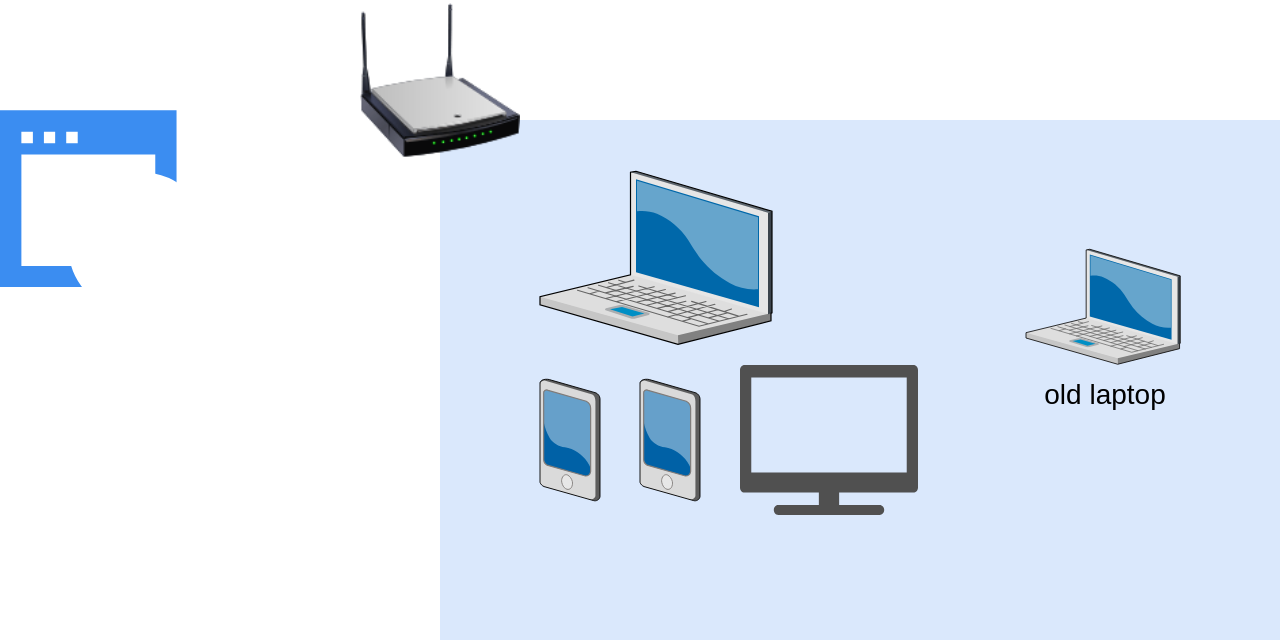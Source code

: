 <mxfile version="20.2.2" type="device" pages="12"><diagram name="Level-1" id="FJhOP8pTL5mogR3oAh-J"><mxGraphModel dx="1423" dy="879" grid="1" gridSize="10" guides="1" tooltips="1" connect="1" arrows="1" fold="1" page="1" pageScale="1.5" pageWidth="1169" pageHeight="826" background="none" math="0" shadow="0"><root><mxCell id="urPZYNg7gHYrQXGUwwEc-0" style=";html=1;"/><mxCell id="urPZYNg7gHYrQXGUwwEc-1" style=";html=1;" parent="urPZYNg7gHYrQXGUwwEc-0"/><mxCell id="urPZYNg7gHYrQXGUwwEc-2" value="" style="whiteSpace=wrap;html=1;fillColor=#dae8fc;fontSize=14;strokeColor=none;verticalAlign=top;" vertex="1" parent="urPZYNg7gHYrQXGUwwEc-1"><mxGeometry x="310" y="150" width="420" height="260" as="geometry"/></mxCell><mxCell id="urPZYNg7gHYrQXGUwwEc-3" value="" style="verticalLabelPosition=bottom;aspect=fixed;html=1;verticalAlign=top;strokeColor=none;shape=mxgraph.citrix.laptop_2;fillColor=#66B2FF;gradientColor=#0066CC;fontSize=14;" vertex="1" parent="urPZYNg7gHYrQXGUwwEc-1"><mxGeometry x="360.0" y="175.63" width="116" height="86.5" as="geometry"/></mxCell><mxCell id="urPZYNg7gHYrQXGUwwEc-4" value="" style="verticalLabelPosition=bottom;aspect=fixed;html=1;verticalAlign=top;strokeColor=none;shape=mxgraph.citrix.pda;fillColor=#66B2FF;gradientColor=#0066CC;fontSize=14;" vertex="1" parent="urPZYNg7gHYrQXGUwwEc-1"><mxGeometry x="360.0" y="279.5" width="30" height="61" as="geometry"/></mxCell><mxCell id="urPZYNg7gHYrQXGUwwEc-5" value="" style="image;html=1;image=img/lib/clip_art/networking/Wireless_Router_N_128x128.png" vertex="1" parent="urPZYNg7gHYrQXGUwwEc-1"><mxGeometry x="270" y="90" width="80" height="80" as="geometry"/></mxCell><mxCell id="urPZYNg7gHYrQXGUwwEc-6" value="" style="verticalLabelPosition=bottom;aspect=fixed;html=1;verticalAlign=top;strokeColor=none;shape=mxgraph.citrix.pda;fillColor=#66B2FF;gradientColor=#0066CC;fontSize=14;" vertex="1" parent="urPZYNg7gHYrQXGUwwEc-1"><mxGeometry x="410.0" y="279.5" width="30" height="61" as="geometry"/></mxCell><mxCell id="urPZYNg7gHYrQXGUwwEc-7" value="" style="sketch=0;pointerEvents=1;shadow=0;dashed=0;html=1;strokeColor=none;fillColor=#505050;labelPosition=center;verticalLabelPosition=bottom;verticalAlign=top;outlineConnect=0;align=center;shape=mxgraph.office.devices.tv;labelBackgroundColor=#FFFFFF;" vertex="1" parent="urPZYNg7gHYrQXGUwwEc-1"><mxGeometry x="460" y="272.5" width="89" height="75" as="geometry"/></mxCell><mxCell id="urPZYNg7gHYrQXGUwwEc-8" value="old laptop" style="verticalLabelPosition=bottom;aspect=fixed;html=1;verticalAlign=top;strokeColor=none;shape=mxgraph.citrix.laptop_2;fillColor=#66B2FF;gradientColor=#0066CC;fontSize=14;" vertex="1" parent="urPZYNg7gHYrQXGUwwEc-1"><mxGeometry x="603" y="214.63" width="77.11" height="57.5" as="geometry"/></mxCell><mxCell id="Jd9XOpxYWNfNQOO0kZ-o-1" value="" style="sketch=0;html=1;aspect=fixed;strokeColor=none;shadow=0;align=center;verticalAlign=top;fillColor=#3B8DF1;shape=mxgraph.gcp2.website;labelBackgroundColor=#FFFFFF;fontSize=14;fontColor=#000000;" vertex="1" parent="urPZYNg7gHYrQXGUwwEc-1"><mxGeometry x="90" y="145.13" width="100" height="97" as="geometry"/></mxCell><mxCell id="Jd9XOpxYWNfNQOO0kZ-o-2" value="" style="ellipse;whiteSpace=wrap;html=1;aspect=fixed;labelBackgroundColor=#FFFFFF;fontSize=14;fontColor=#000000;strokeWidth=2;fillColor=#FFFFFF;strokeColor=#FFFFFF;" vertex="1" parent="urPZYNg7gHYrQXGUwwEc-1"><mxGeometry x="125" y="177.13" width="70" height="70" as="geometry"/></mxCell><mxCell id="Jd9XOpxYWNfNQOO0kZ-o-0" value="" style="shape=image;html=1;verticalAlign=top;verticalLabelPosition=bottom;labelBackgroundColor=#ffffff;imageAspect=0;aspect=fixed;image=https://cdn3.iconfinder.com/data/icons/payment-method-1/64/_bitcoin-128.png;fontSize=14;fontColor=#000000;strokeWidth=2;fillColor=#DAE8FC;" vertex="1" parent="urPZYNg7gHYrQXGUwwEc-1"><mxGeometry x="116.5" y="177.13" width="85" height="85" as="geometry"/></mxCell></root></mxGraphModel></diagram><diagram name="Level-2" id="DRP_uwM3KBrI_h28khwA"><mxGraphModel dx="1423" dy="879" grid="1" gridSize="10" guides="1" tooltips="1" connect="1" arrows="1" fold="1" page="1" pageScale="1.5" pageWidth="1169" pageHeight="826" background="none" math="0" shadow="0"><root><mxCell id="5C1Qd1093tAkXalqDB7E-0" style=";html=1;"/><mxCell id="5C1Qd1093tAkXalqDB7E-1" style=";html=1;" parent="5C1Qd1093tAkXalqDB7E-0"/><mxCell id="5C1Qd1093tAkXalqDB7E-2" value="" style="whiteSpace=wrap;html=1;fillColor=#dae8fc;fontSize=14;strokeColor=none;verticalAlign=top;" vertex="1" parent="5C1Qd1093tAkXalqDB7E-1"><mxGeometry x="310" y="150" width="420" height="260" as="geometry"/></mxCell><mxCell id="5C1Qd1093tAkXalqDB7E-3" value="" style="verticalLabelPosition=bottom;aspect=fixed;html=1;verticalAlign=top;strokeColor=none;shape=mxgraph.citrix.laptop_2;fillColor=#66B2FF;gradientColor=#0066CC;fontSize=14;" vertex="1" parent="5C1Qd1093tAkXalqDB7E-1"><mxGeometry x="360.0" y="175.63" width="116" height="86.5" as="geometry"/></mxCell><mxCell id="5C1Qd1093tAkXalqDB7E-4" value="" style="verticalLabelPosition=bottom;aspect=fixed;html=1;verticalAlign=top;strokeColor=none;shape=mxgraph.citrix.pda;fillColor=#66B2FF;gradientColor=#0066CC;fontSize=14;" vertex="1" parent="5C1Qd1093tAkXalqDB7E-1"><mxGeometry x="360.0" y="279.5" width="30" height="61" as="geometry"/></mxCell><mxCell id="5C1Qd1093tAkXalqDB7E-5" value="" style="image;html=1;image=img/lib/clip_art/networking/Wireless_Router_N_128x128.png" vertex="1" parent="5C1Qd1093tAkXalqDB7E-1"><mxGeometry x="270" y="90" width="80" height="80" as="geometry"/></mxCell><mxCell id="5C1Qd1093tAkXalqDB7E-16" value="" style="verticalLabelPosition=bottom;aspect=fixed;html=1;verticalAlign=top;strokeColor=none;shape=mxgraph.citrix.pda;fillColor=#66B2FF;gradientColor=#0066CC;fontSize=14;" vertex="1" parent="5C1Qd1093tAkXalqDB7E-1"><mxGeometry x="410.0" y="279.5" width="30" height="61" as="geometry"/></mxCell><mxCell id="5C1Qd1093tAkXalqDB7E-17" value="" style="sketch=0;pointerEvents=1;shadow=0;dashed=0;html=1;strokeColor=none;fillColor=#505050;labelPosition=center;verticalLabelPosition=bottom;verticalAlign=top;outlineConnect=0;align=center;shape=mxgraph.office.devices.tv;labelBackgroundColor=#FFFFFF;" vertex="1" parent="5C1Qd1093tAkXalqDB7E-1"><mxGeometry x="460" y="272.5" width="89" height="75" as="geometry"/></mxCell><mxCell id="5C1Qd1093tAkXalqDB7E-18" value="old laptop" style="verticalLabelPosition=bottom;aspect=fixed;html=1;verticalAlign=top;strokeColor=none;shape=mxgraph.citrix.laptop_2;fillColor=#66B2FF;gradientColor=#0066CC;fontSize=14;" vertex="1" parent="5C1Qd1093tAkXalqDB7E-1"><mxGeometry x="603" y="214.63" width="77.11" height="57.5" as="geometry"/></mxCell><mxCell id="5C1Qd1093tAkXalqDB7E-22" value="Tails OS&lt;br&gt;w/Electrum" style="pointerEvents=1;shadow=0;dashed=0;html=1;strokeColor=none;fillColor=#4495D1;labelPosition=center;verticalLabelPosition=bottom;verticalAlign=top;align=center;outlineConnect=0;shape=mxgraph.veeam.usb;labelBackgroundColor=none;" vertex="1" parent="5C1Qd1093tAkXalqDB7E-1"><mxGeometry x="627.31" y="310.5" width="52.8" height="18.4" as="geometry"/></mxCell></root></mxGraphModel></diagram><diagram name="Level-3" id="wFVzyY7bdjApZJjV5-T6"><mxGraphModel dx="1423" dy="879" grid="1" gridSize="10" guides="1" tooltips="1" connect="1" arrows="1" fold="1" page="1" pageScale="1.5" pageWidth="1169" pageHeight="826" background="none" math="0" shadow="0"><root><mxCell id="E7Gm80N3Ia9Nl5-DQPGT-0" style=";html=1;"/><mxCell id="E7Gm80N3Ia9Nl5-DQPGT-1" style=";html=1;" parent="E7Gm80N3Ia9Nl5-DQPGT-0"/><mxCell id="E7Gm80N3Ia9Nl5-DQPGT-2" value="" style="whiteSpace=wrap;html=1;fillColor=#dae8fc;fontSize=14;strokeColor=none;verticalAlign=top;" vertex="1" parent="E7Gm80N3Ia9Nl5-DQPGT-1"><mxGeometry x="310" y="150" width="540" height="260" as="geometry"/></mxCell><mxCell id="E7Gm80N3Ia9Nl5-DQPGT-3" value="" style="verticalLabelPosition=bottom;aspect=fixed;html=1;verticalAlign=top;strokeColor=none;shape=mxgraph.citrix.laptop_2;fillColor=#66B2FF;gradientColor=#0066CC;fontSize=14;" vertex="1" parent="E7Gm80N3Ia9Nl5-DQPGT-1"><mxGeometry x="360.0" y="175.63" width="116" height="86.5" as="geometry"/></mxCell><mxCell id="E7Gm80N3Ia9Nl5-DQPGT-4" value="" style="verticalLabelPosition=bottom;aspect=fixed;html=1;verticalAlign=top;strokeColor=none;shape=mxgraph.citrix.pda;fillColor=#66B2FF;gradientColor=#0066CC;fontSize=14;" vertex="1" parent="E7Gm80N3Ia9Nl5-DQPGT-1"><mxGeometry x="360.0" y="279.5" width="30" height="61" as="geometry"/></mxCell><mxCell id="E7Gm80N3Ia9Nl5-DQPGT-5" value="" style="image;html=1;image=img/lib/clip_art/networking/Wireless_Router_N_128x128.png" vertex="1" parent="E7Gm80N3Ia9Nl5-DQPGT-1"><mxGeometry x="270" y="90" width="80" height="80" as="geometry"/></mxCell><mxCell id="E7Gm80N3Ia9Nl5-DQPGT-12" value="" style="pointerEvents=1;shadow=0;dashed=0;html=1;strokeColor=none;fillColor=#4495D1;labelPosition=center;verticalLabelPosition=bottom;verticalAlign=top;align=center;outlineConnect=0;shape=mxgraph.veeam.sd_card;labelBackgroundColor=#E6E6E6;" vertex="1" parent="E7Gm80N3Ia9Nl5-DQPGT-1"><mxGeometry x="730" y="260.5" width="20" height="29" as="geometry"/></mxCell><mxCell id="E7Gm80N3Ia9Nl5-DQPGT-16" value="" style="verticalLabelPosition=bottom;aspect=fixed;html=1;verticalAlign=top;strokeColor=none;shape=mxgraph.citrix.pda;fillColor=#66B2FF;gradientColor=#0066CC;fontSize=14;" vertex="1" parent="E7Gm80N3Ia9Nl5-DQPGT-1"><mxGeometry x="410.0" y="279.5" width="30" height="61" as="geometry"/></mxCell><mxCell id="E7Gm80N3Ia9Nl5-DQPGT-17" value="" style="sketch=0;pointerEvents=1;shadow=0;dashed=0;html=1;strokeColor=none;fillColor=#505050;labelPosition=center;verticalLabelPosition=bottom;verticalAlign=top;outlineConnect=0;align=center;shape=mxgraph.office.devices.tv;labelBackgroundColor=#FFFFFF;" vertex="1" parent="E7Gm80N3Ia9Nl5-DQPGT-1"><mxGeometry x="460" y="272.5" width="89" height="75" as="geometry"/></mxCell><mxCell id="E7Gm80N3Ia9Nl5-DQPGT-18" value="txn-manager" style="verticalLabelPosition=bottom;aspect=fixed;html=1;verticalAlign=top;strokeColor=none;shape=mxgraph.citrix.laptop_2;fillColor=#66B2FF;gradientColor=#0066CC;fontSize=14;" vertex="1" parent="E7Gm80N3Ia9Nl5-DQPGT-1"><mxGeometry x="613" y="244.63" width="77.11" height="57.5" as="geometry"/></mxCell><mxCell id="E7Gm80N3Ia9Nl5-DQPGT-22" value="Tails OS&lt;br&gt;w/xpub" style="pointerEvents=1;shadow=0;dashed=0;html=1;strokeColor=none;fillColor=#4495D1;labelPosition=center;verticalLabelPosition=bottom;verticalAlign=top;align=center;outlineConnect=0;shape=mxgraph.veeam.usb;labelBackgroundColor=none;" vertex="1" parent="E7Gm80N3Ia9Nl5-DQPGT-1"><mxGeometry x="637.31" y="340.5" width="52.8" height="18.4" as="geometry"/></mxCell><mxCell id="E7Gm80N3Ia9Nl5-DQPGT-23" value="" style="shape=image;imageAspect=0;aspect=fixed;verticalLabelPosition=bottom;verticalAlign=top;dashed=1;labelBackgroundColor=none;strokeWidth=2;image=https://external-content.duckduckgo.com/iu/?u=https%3A%2F%2Fcdn1.iconfinder.com%2Fdata%2Ficons%2Ffarming-filled-outline-1%2F512%2Fhoney_bee_food_Agriculture_farming_gardening_farm-512.png&amp;f=1&amp;nofb=1&amp;ipt=284bb417ef9b485d7b68b4bf9804e6b9248f0c97939b8b60e0d48e7dece6da9a&amp;ipo=images;" vertex="1" parent="E7Gm80N3Ia9Nl5-DQPGT-1"><mxGeometry x="598.11" y="172.88" width="92" height="92" as="geometry"/></mxCell><mxCell id="OnQ_TXbTGO0z5S1lZ19p-0" value="&lt;font color=&quot;#000000&quot;&gt;coldcard&lt;br&gt;&lt;/font&gt;" style="sketch=0;pointerEvents=1;shadow=0;dashed=0;html=1;strokeColor=none;fillColor=#505050;labelPosition=center;verticalLabelPosition=bottom;verticalAlign=top;outlineConnect=0;align=center;shape=mxgraph.office.concepts.calculator;labelBackgroundColor=none;fontSize=14;fontColor=#FFFFFF;" vertex="1" parent="E7Gm80N3Ia9Nl5-DQPGT-1"><mxGeometry x="780" y="252" width="32" height="46" as="geometry"/></mxCell></root></mxGraphModel></diagram><diagram name="Level-4" id="HHjigLVi7CY1X9RDgFbG"><mxGraphModel dx="1423" dy="879" grid="1" gridSize="10" guides="1" tooltips="1" connect="1" arrows="1" fold="1" page="1" pageScale="1.5" pageWidth="1169" pageHeight="826" background="none" math="0" shadow="0"><root><mxCell id="YKujyMsVXnlJdUjEqiUG-0" style=";html=1;"/><mxCell id="YKujyMsVXnlJdUjEqiUG-1" style=";html=1;" parent="YKujyMsVXnlJdUjEqiUG-0"/><mxCell id="YKujyMsVXnlJdUjEqiUG-2" value="" style="whiteSpace=wrap;html=1;fillColor=#dae8fc;fontSize=14;strokeColor=none;verticalAlign=top;" vertex="1" parent="YKujyMsVXnlJdUjEqiUG-1"><mxGeometry x="310" y="150" width="630" height="260" as="geometry"/></mxCell><mxCell id="YKujyMsVXnlJdUjEqiUG-3" value="" style="verticalLabelPosition=bottom;aspect=fixed;html=1;verticalAlign=top;strokeColor=none;shape=mxgraph.citrix.laptop_2;fillColor=#66B2FF;gradientColor=#0066CC;fontSize=14;" vertex="1" parent="YKujyMsVXnlJdUjEqiUG-1"><mxGeometry x="360.0" y="175.63" width="116" height="86.5" as="geometry"/></mxCell><mxCell id="YKujyMsVXnlJdUjEqiUG-4" value="" style="verticalLabelPosition=bottom;aspect=fixed;html=1;verticalAlign=top;strokeColor=none;shape=mxgraph.citrix.pda;fillColor=#66B2FF;gradientColor=#0066CC;fontSize=14;" vertex="1" parent="YKujyMsVXnlJdUjEqiUG-1"><mxGeometry x="360.0" y="279.5" width="30" height="61" as="geometry"/></mxCell><mxCell id="YKujyMsVXnlJdUjEqiUG-5" value="" style="image;html=1;image=img/lib/clip_art/networking/Wireless_Router_N_128x128.png" vertex="1" parent="YKujyMsVXnlJdUjEqiUG-1"><mxGeometry x="270" y="90" width="80" height="80" as="geometry"/></mxCell><mxCell id="YKujyMsVXnlJdUjEqiUG-16" value="" style="verticalLabelPosition=bottom;aspect=fixed;html=1;verticalAlign=top;strokeColor=none;shape=mxgraph.citrix.pda;fillColor=#66B2FF;gradientColor=#0066CC;fontSize=14;" vertex="1" parent="YKujyMsVXnlJdUjEqiUG-1"><mxGeometry x="410.0" y="279.5" width="30" height="61" as="geometry"/></mxCell><mxCell id="YKujyMsVXnlJdUjEqiUG-17" value="" style="sketch=0;pointerEvents=1;shadow=0;dashed=0;html=1;strokeColor=none;fillColor=#505050;labelPosition=center;verticalLabelPosition=bottom;verticalAlign=top;outlineConnect=0;align=center;shape=mxgraph.office.devices.tv;labelBackgroundColor=#FFFFFF;" vertex="1" parent="YKujyMsVXnlJdUjEqiUG-1"><mxGeometry x="460" y="272.5" width="89" height="75" as="geometry"/></mxCell><mxCell id="xAEpPeZ61pOeyEphDVCx-3" style="edgeStyle=orthogonalEdgeStyle;rounded=0;orthogonalLoop=1;jettySize=auto;html=1;fontSize=14;fontColor=#000000;endArrow=classic;endFill=1;strokeWidth=2;" edge="1" parent="YKujyMsVXnlJdUjEqiUG-1" source="YKujyMsVXnlJdUjEqiUG-18" target="xAEpPeZ61pOeyEphDVCx-1"><mxGeometry relative="1" as="geometry"/></mxCell><mxCell id="YKujyMsVXnlJdUjEqiUG-18" value="txn-manager" style="verticalLabelPosition=bottom;aspect=fixed;html=1;verticalAlign=top;strokeColor=none;shape=mxgraph.citrix.laptop_2;fillColor=#66B2FF;gradientColor=#0066CC;fontSize=14;" vertex="1" parent="YKujyMsVXnlJdUjEqiUG-1"><mxGeometry x="703" y="244.63" width="77.11" height="57.5" as="geometry"/></mxCell><mxCell id="YKujyMsVXnlJdUjEqiUG-22" value="Tails OS&lt;br&gt;w/xpub" style="pointerEvents=1;shadow=0;dashed=0;html=1;strokeColor=none;fillColor=#4495D1;labelPosition=center;verticalLabelPosition=bottom;verticalAlign=top;align=center;outlineConnect=0;shape=mxgraph.veeam.usb;labelBackgroundColor=none;" vertex="1" parent="YKujyMsVXnlJdUjEqiUG-1"><mxGeometry x="727.31" y="340.5" width="52.8" height="18.4" as="geometry"/></mxCell><mxCell id="YKujyMsVXnlJdUjEqiUG-23" value="" style="shape=image;imageAspect=0;aspect=fixed;verticalLabelPosition=bottom;verticalAlign=top;dashed=1;labelBackgroundColor=none;strokeWidth=2;image=https://external-content.duckduckgo.com/iu/?u=https%3A%2F%2Fcdn1.iconfinder.com%2Fdata%2Ficons%2Ffarming-filled-outline-1%2F512%2Fhoney_bee_food_Agriculture_farming_gardening_farm-512.png&amp;f=1&amp;nofb=1&amp;ipt=284bb417ef9b485d7b68b4bf9804e6b9248f0c97939b8b60e0d48e7dece6da9a&amp;ipo=images;" vertex="1" parent="YKujyMsVXnlJdUjEqiUG-1"><mxGeometry x="688.11" y="172.88" width="92" height="92" as="geometry"/></mxCell><mxCell id="BkbKyYreVdkJxVisHaN3-0" value="" style="pointerEvents=1;shadow=0;dashed=0;html=1;strokeColor=none;fillColor=#4495D1;labelPosition=center;verticalLabelPosition=bottom;verticalAlign=top;align=center;outlineConnect=0;shape=mxgraph.veeam.sd_card;labelBackgroundColor=#E6E6E6;" vertex="1" parent="YKujyMsVXnlJdUjEqiUG-1"><mxGeometry x="820" y="260.5" width="20" height="29" as="geometry"/></mxCell><mxCell id="BkbKyYreVdkJxVisHaN3-1" value="&lt;font color=&quot;#000000&quot;&gt;coldcard&lt;br&gt;&lt;/font&gt;" style="sketch=0;pointerEvents=1;shadow=0;dashed=0;html=1;strokeColor=none;fillColor=#505050;labelPosition=center;verticalLabelPosition=bottom;verticalAlign=top;outlineConnect=0;align=center;shape=mxgraph.office.concepts.calculator;labelBackgroundColor=none;fontSize=14;fontColor=#FFFFFF;" vertex="1" parent="YKujyMsVXnlJdUjEqiUG-1"><mxGeometry x="870" y="252" width="32" height="46" as="geometry"/></mxCell><mxCell id="xAEpPeZ61pOeyEphDVCx-0" value="" style="group" vertex="1" connectable="0" parent="YKujyMsVXnlJdUjEqiUG-1"><mxGeometry x="600" y="240" width="75" height="98.25" as="geometry"/></mxCell><mxCell id="xAEpPeZ61pOeyEphDVCx-1" value="" style="aspect=fixed;perimeter=ellipsePerimeter;html=1;align=center;shadow=0;dashed=0;spacingTop=3;image;image=img/lib/active_directory/generic_server.svg;strokeWidth=2;" vertex="1" parent="xAEpPeZ61pOeyEphDVCx-0"><mxGeometry x="15" y="-3.18" width="40" height="71.43" as="geometry"/></mxCell><mxCell id="xAEpPeZ61pOeyEphDVCx-2" value="&lt;font style=&quot;font-size: 14px;&quot;&gt;Full Node&lt;/font&gt;" style="text;html=1;align=center;verticalAlign=middle;resizable=0;points=[];autosize=1;strokeColor=none;fillColor=none;" vertex="1" parent="xAEpPeZ61pOeyEphDVCx-0"><mxGeometry x="-5" y="68.25" width="80" height="30" as="geometry"/></mxCell></root></mxGraphModel></diagram><diagram name="Level-5" id="aM14Jvf9C1woDzDa4nGq"><mxGraphModel dx="1423" dy="879" grid="1" gridSize="10" guides="1" tooltips="1" connect="1" arrows="1" fold="1" page="1" pageScale="1.5" pageWidth="1169" pageHeight="826" background="none" math="0" shadow="0"><root><mxCell id="-Z1wkj68iEHTiixZO261-0" style=";html=1;"/><mxCell id="-Z1wkj68iEHTiixZO261-1" style=";html=1;" parent="-Z1wkj68iEHTiixZO261-0"/><mxCell id="-Z1wkj68iEHTiixZO261-2" value="" style="whiteSpace=wrap;html=1;fillColor=#dae8fc;fontSize=14;strokeColor=none;verticalAlign=top;" vertex="1" parent="-Z1wkj68iEHTiixZO261-1"><mxGeometry x="240" y="150" width="490" height="260" as="geometry"/></mxCell><mxCell id="-Z1wkj68iEHTiixZO261-3" value="" style="verticalLabelPosition=bottom;aspect=fixed;html=1;verticalAlign=top;strokeColor=none;shape=mxgraph.citrix.laptop_2;fillColor=#66B2FF;gradientColor=#0066CC;fontSize=14;" vertex="1" parent="-Z1wkj68iEHTiixZO261-1"><mxGeometry x="290.0" y="175.63" width="116" height="86.5" as="geometry"/></mxCell><mxCell id="-Z1wkj68iEHTiixZO261-4" value="" style="verticalLabelPosition=bottom;aspect=fixed;html=1;verticalAlign=top;strokeColor=none;shape=mxgraph.citrix.pda;fillColor=#66B2FF;gradientColor=#0066CC;fontSize=14;" vertex="1" parent="-Z1wkj68iEHTiixZO261-1"><mxGeometry x="290.0" y="279.5" width="30" height="61" as="geometry"/></mxCell><mxCell id="-Z1wkj68iEHTiixZO261-5" value="" style="image;html=1;image=img/lib/clip_art/networking/Wireless_Router_N_128x128.png" vertex="1" parent="-Z1wkj68iEHTiixZO261-1"><mxGeometry x="200" y="90" width="80" height="80" as="geometry"/></mxCell><mxCell id="-Z1wkj68iEHTiixZO261-6" value="" style="shape=image;html=1;verticalAlign=top;verticalLabelPosition=bottom;labelBackgroundColor=#ffffff;imageAspect=0;aspect=fixed;image=https://cdn4.iconfinder.com/data/icons/ionicons/512/icon-camera-128.png" vertex="1" parent="-Z1wkj68iEHTiixZO261-1"><mxGeometry x="702" y="252.13" width="50" height="50" as="geometry"/></mxCell><mxCell id="-Z1wkj68iEHTiixZO261-7" value="" style="endArrow=none;html=1;rounded=0;exitX=1.051;exitY=0.686;exitDx=0;exitDy=0;exitPerimeter=0;" edge="1" parent="-Z1wkj68iEHTiixZO261-1" target="-Z1wkj68iEHTiixZO261-6"><mxGeometry width="50" height="50" relative="1" as="geometry"><mxPoint x="689.03" y="277.648" as="sourcePoint"/><mxPoint x="680" y="331" as="targetPoint"/></mxGeometry></mxCell><mxCell id="-Z1wkj68iEHTiixZO261-8" value="Quarantine Controlled" style="whiteSpace=wrap;html=1;fontSize=14;verticalAlign=top;dashed=1;perimeterSpacing=5;strokeWidth=2;" vertex="1" parent="-Z1wkj68iEHTiixZO261-1"><mxGeometry x="877" y="190" width="253" height="200" as="geometry"/></mxCell><mxCell id="-Z1wkj68iEHTiixZO261-9" value="&lt;i&gt;airgapped&lt;/i&gt;" style="verticalLabelPosition=bottom;aspect=fixed;html=1;verticalAlign=top;strokeColor=none;shape=mxgraph.citrix.laptop_2;fillColor=#66B2FF;gradientColor=#0066CC;fontSize=14;" vertex="1" parent="-Z1wkj68iEHTiixZO261-1"><mxGeometry x="901" y="260" width="77.11" height="57.5" as="geometry"/></mxCell><mxCell id="-Z1wkj68iEHTiixZO261-10" value="" style="shape=image;html=1;verticalAlign=top;verticalLabelPosition=bottom;labelBackgroundColor=#ffffff;imageAspect=0;aspect=fixed;image=https://cdn4.iconfinder.com/data/icons/ionicons/512/icon-camera-128.png" vertex="1" parent="-Z1wkj68iEHTiixZO261-1"><mxGeometry x="852" y="251.13" width="50" height="50" as="geometry"/></mxCell><mxCell id="-Z1wkj68iEHTiixZO261-11" value="" style="endArrow=none;html=1;rounded=0;entryX=0.419;entryY=0.278;entryDx=0;entryDy=0;entryPerimeter=0;" edge="1" parent="-Z1wkj68iEHTiixZO261-1" target="-Z1wkj68iEHTiixZO261-9"><mxGeometry width="50" height="50" relative="1" as="geometry"><mxPoint x="890" y="276" as="sourcePoint"/><mxPoint x="912" y="276.471" as="targetPoint"/></mxGeometry></mxCell><mxCell id="-Z1wkj68iEHTiixZO261-12" value="" style="pointerEvents=1;shadow=0;dashed=0;html=1;strokeColor=none;fillColor=#4495D1;labelPosition=center;verticalLabelPosition=bottom;verticalAlign=top;align=center;outlineConnect=0;shape=mxgraph.veeam.sd_card;labelBackgroundColor=#E6E6E6;" vertex="1" parent="-Z1wkj68iEHTiixZO261-1"><mxGeometry x="998" y="271" width="20" height="29" as="geometry"/></mxCell><mxCell id="-Z1wkj68iEHTiixZO261-13" value="coldcard" style="shape=image;html=1;verticalAlign=top;verticalLabelPosition=bottom;labelBackgroundColor=#ffffff;imageAspect=0;aspect=fixed;image=https://cdn1.iconfinder.com/data/icons/office-171/32/office-01-128.png;dashed=1;strokeWidth=2;" vertex="1" parent="-Z1wkj68iEHTiixZO261-1"><mxGeometry x="1037" y="260.4" width="60" height="60" as="geometry"/></mxCell><mxCell id="-Z1wkj68iEHTiixZO261-14" value="" style="endArrow=none;dashed=1;html=1;dashPattern=1 3;strokeWidth=2;rounded=0;" edge="1" parent="-Z1wkj68iEHTiixZO261-1"><mxGeometry width="50" height="50" relative="1" as="geometry"><mxPoint x="800" y="480" as="sourcePoint"/><mxPoint x="800" y="80" as="targetPoint"/></mxGeometry></mxCell><mxCell id="-Z1wkj68iEHTiixZO261-15" value="airgap" style="edgeLabel;html=1;align=center;verticalAlign=middle;resizable=0;points=[];" vertex="1" connectable="0" parent="-Z1wkj68iEHTiixZO261-14"><mxGeometry x="-0.052" y="-2" relative="1" as="geometry"><mxPoint as="offset"/></mxGeometry></mxCell><mxCell id="-Z1wkj68iEHTiixZO261-16" value="" style="verticalLabelPosition=bottom;aspect=fixed;html=1;verticalAlign=top;strokeColor=none;shape=mxgraph.citrix.pda;fillColor=#66B2FF;gradientColor=#0066CC;fontSize=14;" vertex="1" parent="-Z1wkj68iEHTiixZO261-1"><mxGeometry x="340.0" y="279.5" width="30" height="61" as="geometry"/></mxCell><mxCell id="-Z1wkj68iEHTiixZO261-17" value="" style="sketch=0;pointerEvents=1;shadow=0;dashed=0;html=1;strokeColor=none;fillColor=#505050;labelPosition=center;verticalLabelPosition=bottom;verticalAlign=top;outlineConnect=0;align=center;shape=mxgraph.office.devices.tv;labelBackgroundColor=#FFFFFF;" vertex="1" parent="-Z1wkj68iEHTiixZO261-1"><mxGeometry x="390" y="272.5" width="89" height="75" as="geometry"/></mxCell><mxCell id="B_1IQpPwXvuSm8RdrRG9-0" value="" style="edgeStyle=orthogonalEdgeStyle;rounded=0;orthogonalLoop=1;jettySize=auto;html=1;fontSize=14;fontColor=#000000;endArrow=classic;endFill=1;strokeWidth=2;entryX=1;entryY=0.5;entryDx=0;entryDy=0;" edge="1" parent="-Z1wkj68iEHTiixZO261-1" source="-Z1wkj68iEHTiixZO261-18" target="IRSH7OV1EdUTWoRfKw0V-1"><mxGeometry relative="1" as="geometry"/></mxCell><mxCell id="-Z1wkj68iEHTiixZO261-18" value="txn-manager" style="verticalLabelPosition=bottom;aspect=fixed;html=1;verticalAlign=top;strokeColor=none;shape=mxgraph.citrix.laptop_2;fillColor=#66B2FF;gradientColor=#0066CC;fontSize=14;" vertex="1" parent="-Z1wkj68iEHTiixZO261-1"><mxGeometry x="613" y="244.63" width="77.11" height="57.5" as="geometry"/></mxCell><mxCell id="-Z1wkj68iEHTiixZO261-22" value="Tails OS&lt;br&gt;w/xpub" style="pointerEvents=1;shadow=0;dashed=0;html=1;strokeColor=none;fillColor=#4495D1;labelPosition=center;verticalLabelPosition=bottom;verticalAlign=top;align=center;outlineConnect=0;shape=mxgraph.veeam.usb;labelBackgroundColor=none;" vertex="1" parent="-Z1wkj68iEHTiixZO261-1"><mxGeometry x="637.31" y="340.5" width="52.8" height="18.4" as="geometry"/></mxCell><mxCell id="-Z1wkj68iEHTiixZO261-23" value="" style="shape=image;imageAspect=0;aspect=fixed;verticalLabelPosition=bottom;verticalAlign=top;dashed=1;labelBackgroundColor=none;strokeWidth=2;image=https://external-content.duckduckgo.com/iu/?u=https%3A%2F%2Fcdn1.iconfinder.com%2Fdata%2Ficons%2Ffarming-filled-outline-1%2F512%2Fhoney_bee_food_Agriculture_farming_gardening_farm-512.png&amp;f=1&amp;nofb=1&amp;ipt=284bb417ef9b485d7b68b4bf9804e6b9248f0c97939b8b60e0d48e7dece6da9a&amp;ipo=images;" vertex="1" parent="-Z1wkj68iEHTiixZO261-1"><mxGeometry x="598.11" y="172.88" width="92" height="92" as="geometry"/></mxCell><mxCell id="IRSH7OV1EdUTWoRfKw0V-0" value="" style="group" vertex="1" connectable="0" parent="-Z1wkj68iEHTiixZO261-1"><mxGeometry x="520" y="240" width="75" height="98.25" as="geometry"/></mxCell><mxCell id="IRSH7OV1EdUTWoRfKw0V-1" value="" style="aspect=fixed;perimeter=ellipsePerimeter;html=1;align=center;shadow=0;dashed=0;spacingTop=3;image;image=img/lib/active_directory/generic_server.svg;strokeWidth=2;" vertex="1" parent="IRSH7OV1EdUTWoRfKw0V-0"><mxGeometry x="15" y="-3.18" width="40" height="71.43" as="geometry"/></mxCell><mxCell id="IRSH7OV1EdUTWoRfKw0V-2" value="&lt;font style=&quot;font-size: 14px;&quot;&gt;Full Node&lt;/font&gt;" style="text;html=1;align=center;verticalAlign=middle;resizable=0;points=[];autosize=1;strokeColor=none;fillColor=none;" vertex="1" parent="IRSH7OV1EdUTWoRfKw0V-0"><mxGeometry x="-5" y="68.25" width="80" height="30" as="geometry"/></mxCell></root></mxGraphModel></diagram><diagram name="Level-6" id="tClyUVcF-DYT9GDdha7Y"><mxGraphModel dx="1423" dy="879" grid="1" gridSize="10" guides="1" tooltips="1" connect="1" arrows="1" fold="1" page="1" pageScale="1.5" pageWidth="1169" pageHeight="826" background="none" math="0" shadow="0"><root><mxCell id="Lhuv__jeRsZLzbR4vec9-0" style=";html=1;"/><mxCell id="Lhuv__jeRsZLzbR4vec9-1" style=";html=1;" parent="Lhuv__jeRsZLzbR4vec9-0"/><mxCell id="Lhuv__jeRsZLzbR4vec9-2" value="" style="whiteSpace=wrap;html=1;fillColor=#dae8fc;fontSize=14;strokeColor=none;verticalAlign=top;" vertex="1" parent="Lhuv__jeRsZLzbR4vec9-1"><mxGeometry x="240" y="150" width="490" height="260" as="geometry"/></mxCell><mxCell id="Lhuv__jeRsZLzbR4vec9-3" value="" style="verticalLabelPosition=bottom;aspect=fixed;html=1;verticalAlign=top;strokeColor=none;shape=mxgraph.citrix.laptop_2;fillColor=#66B2FF;gradientColor=#0066CC;fontSize=14;" vertex="1" parent="Lhuv__jeRsZLzbR4vec9-1"><mxGeometry x="290.0" y="175.63" width="116" height="86.5" as="geometry"/></mxCell><mxCell id="Lhuv__jeRsZLzbR4vec9-4" value="" style="verticalLabelPosition=bottom;aspect=fixed;html=1;verticalAlign=top;strokeColor=none;shape=mxgraph.citrix.pda;fillColor=#66B2FF;gradientColor=#0066CC;fontSize=14;" vertex="1" parent="Lhuv__jeRsZLzbR4vec9-1"><mxGeometry x="290.0" y="279.5" width="30" height="61" as="geometry"/></mxCell><mxCell id="Lhuv__jeRsZLzbR4vec9-5" value="" style="image;html=1;image=img/lib/clip_art/networking/Wireless_Router_N_128x128.png" vertex="1" parent="Lhuv__jeRsZLzbR4vec9-1"><mxGeometry x="200" y="90" width="80" height="80" as="geometry"/></mxCell><mxCell id="Lhuv__jeRsZLzbR4vec9-6" value="" style="shape=image;html=1;verticalAlign=top;verticalLabelPosition=bottom;labelBackgroundColor=#ffffff;imageAspect=0;aspect=fixed;image=https://cdn4.iconfinder.com/data/icons/ionicons/512/icon-camera-128.png" vertex="1" parent="Lhuv__jeRsZLzbR4vec9-1"><mxGeometry x="702" y="252.13" width="50" height="50" as="geometry"/></mxCell><mxCell id="Lhuv__jeRsZLzbR4vec9-7" value="" style="endArrow=none;html=1;rounded=0;exitX=1.051;exitY=0.686;exitDx=0;exitDy=0;exitPerimeter=0;" edge="1" parent="Lhuv__jeRsZLzbR4vec9-1" target="Lhuv__jeRsZLzbR4vec9-6"><mxGeometry width="50" height="50" relative="1" as="geometry"><mxPoint x="689.03" y="277.648" as="sourcePoint"/><mxPoint x="680" y="331" as="targetPoint"/></mxGeometry></mxCell><mxCell id="Lhuv__jeRsZLzbR4vec9-8" value="Quarantine Controlled" style="whiteSpace=wrap;html=1;fontSize=14;verticalAlign=top;dashed=1;perimeterSpacing=5;strokeWidth=2;" vertex="1" parent="Lhuv__jeRsZLzbR4vec9-1"><mxGeometry x="877" y="190" width="253" height="200" as="geometry"/></mxCell><mxCell id="Lhuv__jeRsZLzbR4vec9-9" value="&lt;i&gt;airgapped&lt;/i&gt;" style="verticalLabelPosition=bottom;aspect=fixed;html=1;verticalAlign=top;strokeColor=none;shape=mxgraph.citrix.laptop_2;fillColor=#66B2FF;gradientColor=#0066CC;fontSize=14;" vertex="1" parent="Lhuv__jeRsZLzbR4vec9-1"><mxGeometry x="901" y="260" width="77.11" height="57.5" as="geometry"/></mxCell><mxCell id="Lhuv__jeRsZLzbR4vec9-10" value="" style="shape=image;html=1;verticalAlign=top;verticalLabelPosition=bottom;labelBackgroundColor=#ffffff;imageAspect=0;aspect=fixed;image=https://cdn4.iconfinder.com/data/icons/ionicons/512/icon-camera-128.png" vertex="1" parent="Lhuv__jeRsZLzbR4vec9-1"><mxGeometry x="852" y="251.13" width="50" height="50" as="geometry"/></mxCell><mxCell id="Lhuv__jeRsZLzbR4vec9-11" value="" style="endArrow=none;html=1;rounded=0;entryX=0.419;entryY=0.278;entryDx=0;entryDy=0;entryPerimeter=0;" edge="1" parent="Lhuv__jeRsZLzbR4vec9-1" target="Lhuv__jeRsZLzbR4vec9-9"><mxGeometry width="50" height="50" relative="1" as="geometry"><mxPoint x="890" y="276" as="sourcePoint"/><mxPoint x="912" y="276.471" as="targetPoint"/></mxGeometry></mxCell><mxCell id="Lhuv__jeRsZLzbR4vec9-12" value="" style="pointerEvents=1;shadow=0;dashed=0;html=1;strokeColor=none;fillColor=#4495D1;labelPosition=center;verticalLabelPosition=bottom;verticalAlign=top;align=center;outlineConnect=0;shape=mxgraph.veeam.sd_card;labelBackgroundColor=#E6E6E6;" vertex="1" parent="Lhuv__jeRsZLzbR4vec9-1"><mxGeometry x="998" y="271" width="20" height="29" as="geometry"/></mxCell><mxCell id="Lhuv__jeRsZLzbR4vec9-13" value="coldcard" style="shape=image;html=1;verticalAlign=top;verticalLabelPosition=bottom;labelBackgroundColor=#ffffff;imageAspect=0;aspect=fixed;image=https://cdn1.iconfinder.com/data/icons/office-171/32/office-01-128.png;dashed=1;strokeWidth=2;" vertex="1" parent="Lhuv__jeRsZLzbR4vec9-1"><mxGeometry x="1037" y="260.4" width="60" height="60" as="geometry"/></mxCell><mxCell id="Lhuv__jeRsZLzbR4vec9-14" value="" style="endArrow=none;dashed=1;html=1;dashPattern=1 3;strokeWidth=2;rounded=0;" edge="1" parent="Lhuv__jeRsZLzbR4vec9-1"><mxGeometry width="50" height="50" relative="1" as="geometry"><mxPoint x="800" y="480" as="sourcePoint"/><mxPoint x="800" y="80" as="targetPoint"/></mxGeometry></mxCell><mxCell id="Lhuv__jeRsZLzbR4vec9-15" value="airgap" style="edgeLabel;html=1;align=center;verticalAlign=middle;resizable=0;points=[];" vertex="1" connectable="0" parent="Lhuv__jeRsZLzbR4vec9-14"><mxGeometry x="-0.052" y="-2" relative="1" as="geometry"><mxPoint as="offset"/></mxGeometry></mxCell><mxCell id="Lhuv__jeRsZLzbR4vec9-16" value="" style="verticalLabelPosition=bottom;aspect=fixed;html=1;verticalAlign=top;strokeColor=none;shape=mxgraph.citrix.pda;fillColor=#66B2FF;gradientColor=#0066CC;fontSize=14;" vertex="1" parent="Lhuv__jeRsZLzbR4vec9-1"><mxGeometry x="340.0" y="279.5" width="30" height="61" as="geometry"/></mxCell><mxCell id="Lhuv__jeRsZLzbR4vec9-17" value="" style="sketch=0;pointerEvents=1;shadow=0;dashed=0;html=1;strokeColor=none;fillColor=#505050;labelPosition=center;verticalLabelPosition=bottom;verticalAlign=top;outlineConnect=0;align=center;shape=mxgraph.office.devices.tv;labelBackgroundColor=#FFFFFF;" vertex="1" parent="Lhuv__jeRsZLzbR4vec9-1"><mxGeometry x="390" y="272.5" width="89" height="75" as="geometry"/></mxCell><mxCell id="Lhuv__jeRsZLzbR4vec9-18" value="" style="edgeStyle=orthogonalEdgeStyle;rounded=0;orthogonalLoop=1;jettySize=auto;html=1;fontSize=14;fontColor=#000000;endArrow=classic;endFill=1;strokeWidth=2;entryX=1;entryY=0.5;entryDx=0;entryDy=0;" edge="1" parent="Lhuv__jeRsZLzbR4vec9-1" source="Lhuv__jeRsZLzbR4vec9-19" target="Lhuv__jeRsZLzbR4vec9-26"><mxGeometry relative="1" as="geometry"/></mxCell><mxCell id="Lhuv__jeRsZLzbR4vec9-19" value="txn-manager" style="verticalLabelPosition=bottom;aspect=fixed;html=1;verticalAlign=top;strokeColor=none;shape=mxgraph.citrix.laptop_2;fillColor=#66B2FF;gradientColor=#0066CC;fontSize=14;" vertex="1" parent="Lhuv__jeRsZLzbR4vec9-1"><mxGeometry x="613" y="244.63" width="77.11" height="57.5" as="geometry"/></mxCell><mxCell id="Lhuv__jeRsZLzbR4vec9-20" value="" style="group" vertex="1" connectable="0" parent="Lhuv__jeRsZLzbR4vec9-1"><mxGeometry x="1162" y="229.13" width="121" height="120" as="geometry"/></mxCell><mxCell id="Lhuv__jeRsZLzbR4vec9-21" value="" style="shape=image;html=1;verticalAlign=top;verticalLabelPosition=bottom;labelBackgroundColor=#ffffff;imageAspect=0;aspect=fixed;image=https://cdn4.iconfinder.com/data/icons/crime-and-security-24/64/46-128.png;dashed=1;strokeWidth=2;" vertex="1" parent="Lhuv__jeRsZLzbR4vec9-20"><mxGeometry width="120" height="120" as="geometry"/></mxCell><mxCell id="Lhuv__jeRsZLzbR4vec9-22" value="seed backup" style="shape=image;imageAspect=0;aspect=fixed;verticalLabelPosition=bottom;verticalAlign=top;dashed=1;labelBackgroundColor=none;strokeWidth=2;image=https://external-content.duckduckgo.com/iu/?u=https%3A%2F%2Fstatic.thenounproject.com%2Fpng%2F1053625-200.png&amp;f=1&amp;nofb=1&amp;ipt=ba6ea9fee62443fa82fc687c7191abd7f4847ca280e9fd9763db0f8ff94dc912&amp;ipo=images;" vertex="1" parent="Lhuv__jeRsZLzbR4vec9-20"><mxGeometry x="19" y="19" width="82" height="82" as="geometry"/></mxCell><mxCell id="Lhuv__jeRsZLzbR4vec9-23" value="Tails OS&lt;br&gt;w/xpub" style="pointerEvents=1;shadow=0;dashed=0;html=1;strokeColor=none;fillColor=#4495D1;labelPosition=center;verticalLabelPosition=bottom;verticalAlign=top;align=center;outlineConnect=0;shape=mxgraph.veeam.usb;labelBackgroundColor=none;" vertex="1" parent="Lhuv__jeRsZLzbR4vec9-1"><mxGeometry x="637.31" y="340.5" width="52.8" height="18.4" as="geometry"/></mxCell><mxCell id="Lhuv__jeRsZLzbR4vec9-24" value="" style="shape=image;imageAspect=0;aspect=fixed;verticalLabelPosition=bottom;verticalAlign=top;dashed=1;labelBackgroundColor=none;strokeWidth=2;image=https://external-content.duckduckgo.com/iu/?u=https%3A%2F%2Fcdn1.iconfinder.com%2Fdata%2Ficons%2Ffarming-filled-outline-1%2F512%2Fhoney_bee_food_Agriculture_farming_gardening_farm-512.png&amp;f=1&amp;nofb=1&amp;ipt=284bb417ef9b485d7b68b4bf9804e6b9248f0c97939b8b60e0d48e7dece6da9a&amp;ipo=images;" vertex="1" parent="Lhuv__jeRsZLzbR4vec9-1"><mxGeometry x="598.11" y="172.88" width="92" height="92" as="geometry"/></mxCell><mxCell id="Lhuv__jeRsZLzbR4vec9-25" value="" style="group" vertex="1" connectable="0" parent="Lhuv__jeRsZLzbR4vec9-1"><mxGeometry x="520" y="240" width="75" height="98.25" as="geometry"/></mxCell><mxCell id="Lhuv__jeRsZLzbR4vec9-26" value="" style="aspect=fixed;perimeter=ellipsePerimeter;html=1;align=center;shadow=0;dashed=0;spacingTop=3;image;image=img/lib/active_directory/generic_server.svg;strokeWidth=2;" vertex="1" parent="Lhuv__jeRsZLzbR4vec9-25"><mxGeometry x="15" y="-3.18" width="40" height="71.43" as="geometry"/></mxCell><mxCell id="Lhuv__jeRsZLzbR4vec9-27" value="&lt;font style=&quot;font-size: 14px;&quot;&gt;Full Node&lt;/font&gt;" style="text;html=1;align=center;verticalAlign=middle;resizable=0;points=[];autosize=1;strokeColor=none;fillColor=none;" vertex="1" parent="Lhuv__jeRsZLzbR4vec9-25"><mxGeometry x="-5" y="68.25" width="80" height="30" as="geometry"/></mxCell></root></mxGraphModel></diagram><diagram name="Level-7" id="tP3B932sRadCO1TOkB9X"><mxGraphModel dx="1423" dy="879" grid="1" gridSize="10" guides="1" tooltips="1" connect="1" arrows="1" fold="1" page="1" pageScale="1.5" pageWidth="1169" pageHeight="826" background="none" math="0" shadow="0"><root><mxCell id="dNcNYyFGnWxZHbXQ8ONT-0" style=";html=1;"/><mxCell id="dNcNYyFGnWxZHbXQ8ONT-1" style=";html=1;" parent="dNcNYyFGnWxZHbXQ8ONT-0"/><mxCell id="dNcNYyFGnWxZHbXQ8ONT-15" value="Quarantine Controlled" style="whiteSpace=wrap;html=1;fontSize=14;verticalAlign=top;dashed=1;perimeterSpacing=5;strokeWidth=2;" vertex="1" parent="dNcNYyFGnWxZHbXQ8ONT-1"><mxGeometry x="877" y="65.13" width="253" height="314.87" as="geometry"/></mxCell><mxCell id="dNcNYyFGnWxZHbXQ8ONT-21" value="" style="shape=image;html=1;verticalAlign=top;verticalLabelPosition=bottom;labelBackgroundColor=#ffffff;imageAspect=0;aspect=fixed;image=https://cdn4.iconfinder.com/data/icons/ionicons/512/icon-camera-128.png" vertex="1" parent="dNcNYyFGnWxZHbXQ8ONT-1"><mxGeometry x="852" y="192.12" width="50" height="50" as="geometry"/></mxCell><mxCell id="dNcNYyFGnWxZHbXQ8ONT-22" value="seed-1 QR" style="shape=image;html=1;verticalAlign=top;verticalLabelPosition=bottom;labelBackgroundColor=#ffffff;imageAspect=0;aspect=fixed;image=https://cdn2.iconfinder.com/data/icons/boxicons-regular-vol-3/24/bx-qr-scan-128.png;dashed=1;strokeWidth=2;" vertex="1" parent="dNcNYyFGnWxZHbXQ8ONT-1"><mxGeometry x="1060" y="139.13" width="34" height="34" as="geometry"/></mxCell><mxCell id="dNcNYyFGnWxZHbXQ8ONT-23" value="&lt;font style=&quot;font-size: 14px; background-color: rgb(255, 255, 255);&quot;&gt;seedsigner&lt;/font&gt;" style="aspect=fixed;perimeter=ellipsePerimeter;html=1;align=center;shadow=0;dashed=0;spacingTop=3;image;image=img/lib/active_directory/laptop_client.svg;labelBackgroundColor=#E6E6E6;strokeWidth=2;" vertex="1" parent="dNcNYyFGnWxZHbXQ8ONT-1"><mxGeometry x="930.02" y="182.69" width="61.98" height="68.87" as="geometry"/></mxCell><mxCell id="dNcNYyFGnWxZHbXQ8ONT-24" value="" style="endArrow=none;html=1;rounded=0;" edge="1" parent="dNcNYyFGnWxZHbXQ8ONT-1" target="dNcNYyFGnWxZHbXQ8ONT-23"><mxGeometry width="50" height="50" relative="1" as="geometry"><mxPoint x="890" y="216.99" as="sourcePoint"/><mxPoint x="922.309" y="216.975" as="targetPoint"/></mxGeometry></mxCell><mxCell id="dNcNYyFGnWxZHbXQ8ONT-25" value="" style="endArrow=none;dashed=1;html=1;dashPattern=1 3;strokeWidth=2;rounded=0;" edge="1" parent="dNcNYyFGnWxZHbXQ8ONT-1"><mxGeometry width="50" height="50" relative="1" as="geometry"><mxPoint x="800" y="429.12" as="sourcePoint"/><mxPoint x="800" y="29.12" as="targetPoint"/></mxGeometry></mxCell><mxCell id="dNcNYyFGnWxZHbXQ8ONT-26" value="airgap" style="edgeLabel;html=1;align=center;verticalAlign=middle;resizable=0;points=[];" vertex="1" connectable="0" parent="dNcNYyFGnWxZHbXQ8ONT-25"><mxGeometry x="-0.052" y="-2" relative="1" as="geometry"><mxPoint as="offset"/></mxGeometry></mxCell><mxCell id="dNcNYyFGnWxZHbXQ8ONT-32" value="" style="group" vertex="1" connectable="0" parent="dNcNYyFGnWxZHbXQ8ONT-1"><mxGeometry x="1150" y="100.13" width="121" height="120" as="geometry"/></mxCell><mxCell id="dNcNYyFGnWxZHbXQ8ONT-33" value="" style="shape=image;html=1;verticalAlign=top;verticalLabelPosition=bottom;labelBackgroundColor=#ffffff;imageAspect=0;aspect=fixed;image=https://cdn4.iconfinder.com/data/icons/crime-and-security-24/64/46-128.png;dashed=1;strokeWidth=2;" vertex="1" parent="dNcNYyFGnWxZHbXQ8ONT-32"><mxGeometry width="120" height="120" as="geometry"/></mxCell><mxCell id="dNcNYyFGnWxZHbXQ8ONT-34" value="seed-1" style="shape=image;imageAspect=0;aspect=fixed;verticalLabelPosition=bottom;verticalAlign=top;dashed=1;labelBackgroundColor=none;strokeWidth=2;image=https://external-content.duckduckgo.com/iu/?u=https%3A%2F%2Fstatic.thenounproject.com%2Fpng%2F1053625-200.png&amp;f=1&amp;nofb=1&amp;ipt=ba6ea9fee62443fa82fc687c7191abd7f4847ca280e9fd9763db0f8ff94dc912&amp;ipo=images;" vertex="1" parent="dNcNYyFGnWxZHbXQ8ONT-32"><mxGeometry x="19" y="19" width="82" height="82" as="geometry"/></mxCell><mxCell id="dNcNYyFGnWxZHbXQ8ONT-35" value="" style="group" vertex="1" connectable="0" parent="dNcNYyFGnWxZHbXQ8ONT-1"><mxGeometry x="1150" y="240.13" width="121" height="120" as="geometry"/></mxCell><mxCell id="dNcNYyFGnWxZHbXQ8ONT-36" value="" style="shape=image;html=1;verticalAlign=top;verticalLabelPosition=bottom;labelBackgroundColor=#ffffff;imageAspect=0;aspect=fixed;image=https://cdn4.iconfinder.com/data/icons/crime-and-security-24/64/46-128.png;dashed=1;strokeWidth=2;" vertex="1" parent="dNcNYyFGnWxZHbXQ8ONT-35"><mxGeometry width="120" height="120" as="geometry"/></mxCell><mxCell id="dNcNYyFGnWxZHbXQ8ONT-37" value="seed-2" style="shape=image;imageAspect=0;aspect=fixed;verticalLabelPosition=bottom;verticalAlign=top;dashed=1;labelBackgroundColor=none;strokeWidth=2;image=https://external-content.duckduckgo.com/iu/?u=https%3A%2F%2Fstatic.thenounproject.com%2Fpng%2F1053625-200.png&amp;f=1&amp;nofb=1&amp;ipt=ba6ea9fee62443fa82fc687c7191abd7f4847ca280e9fd9763db0f8ff94dc912&amp;ipo=images;" vertex="1" parent="dNcNYyFGnWxZHbXQ8ONT-35"><mxGeometry x="19" y="19" width="82" height="82" as="geometry"/></mxCell><mxCell id="dNcNYyFGnWxZHbXQ8ONT-38" value="" style="group" vertex="1" connectable="0" parent="dNcNYyFGnWxZHbXQ8ONT-1"><mxGeometry x="1280" y="169.12" width="121" height="120" as="geometry"/></mxCell><mxCell id="dNcNYyFGnWxZHbXQ8ONT-39" value="" style="shape=image;html=1;verticalAlign=top;verticalLabelPosition=bottom;labelBackgroundColor=#ffffff;imageAspect=0;aspect=fixed;image=https://cdn4.iconfinder.com/data/icons/crime-and-security-24/64/46-128.png;dashed=1;strokeWidth=2;" vertex="1" parent="dNcNYyFGnWxZHbXQ8ONT-38"><mxGeometry width="120" height="120" as="geometry"/></mxCell><mxCell id="dNcNYyFGnWxZHbXQ8ONT-40" value="seed-3" style="shape=image;imageAspect=0;aspect=fixed;verticalLabelPosition=bottom;verticalAlign=top;dashed=1;labelBackgroundColor=none;strokeWidth=2;image=https://external-content.duckduckgo.com/iu/?u=https%3A%2F%2Fstatic.thenounproject.com%2Fpng%2F1053625-200.png&amp;f=1&amp;nofb=1&amp;ipt=ba6ea9fee62443fa82fc687c7191abd7f4847ca280e9fd9763db0f8ff94dc912&amp;ipo=images;" vertex="1" parent="dNcNYyFGnWxZHbXQ8ONT-38"><mxGeometry x="19" y="19" width="82" height="82" as="geometry"/></mxCell><mxCell id="9sfjMitB4fIw0DRrbRkE-0" value="" style="whiteSpace=wrap;html=1;fillColor=#dae8fc;fontSize=14;strokeColor=none;verticalAlign=top;" vertex="1" parent="dNcNYyFGnWxZHbXQ8ONT-1"><mxGeometry x="240" y="90" width="490" height="260" as="geometry"/></mxCell><mxCell id="9sfjMitB4fIw0DRrbRkE-1" value="" style="verticalLabelPosition=bottom;aspect=fixed;html=1;verticalAlign=top;strokeColor=none;shape=mxgraph.citrix.laptop_2;fillColor=#66B2FF;gradientColor=#0066CC;fontSize=14;" vertex="1" parent="dNcNYyFGnWxZHbXQ8ONT-1"><mxGeometry x="290.0" y="115.63" width="116" height="86.5" as="geometry"/></mxCell><mxCell id="9sfjMitB4fIw0DRrbRkE-2" value="" style="verticalLabelPosition=bottom;aspect=fixed;html=1;verticalAlign=top;strokeColor=none;shape=mxgraph.citrix.pda;fillColor=#66B2FF;gradientColor=#0066CC;fontSize=14;" vertex="1" parent="dNcNYyFGnWxZHbXQ8ONT-1"><mxGeometry x="290.0" y="219.5" width="30" height="61" as="geometry"/></mxCell><mxCell id="9sfjMitB4fIw0DRrbRkE-3" value="" style="image;html=1;image=img/lib/clip_art/networking/Wireless_Router_N_128x128.png" vertex="1" parent="dNcNYyFGnWxZHbXQ8ONT-1"><mxGeometry x="200" y="30" width="80" height="80" as="geometry"/></mxCell><mxCell id="9sfjMitB4fIw0DRrbRkE-4" value="" style="shape=image;html=1;verticalAlign=top;verticalLabelPosition=bottom;labelBackgroundColor=#ffffff;imageAspect=0;aspect=fixed;image=https://cdn4.iconfinder.com/data/icons/ionicons/512/icon-camera-128.png" vertex="1" parent="dNcNYyFGnWxZHbXQ8ONT-1"><mxGeometry x="702" y="192.13" width="50" height="50" as="geometry"/></mxCell><mxCell id="9sfjMitB4fIw0DRrbRkE-5" value="" style="endArrow=none;html=1;rounded=0;exitX=1.051;exitY=0.686;exitDx=0;exitDy=0;exitPerimeter=0;" edge="1" parent="dNcNYyFGnWxZHbXQ8ONT-1" target="9sfjMitB4fIw0DRrbRkE-4"><mxGeometry width="50" height="50" relative="1" as="geometry"><mxPoint x="689.03" y="217.648" as="sourcePoint"/><mxPoint x="680" y="271" as="targetPoint"/></mxGeometry></mxCell><mxCell id="9sfjMitB4fIw0DRrbRkE-6" value="" style="verticalLabelPosition=bottom;aspect=fixed;html=1;verticalAlign=top;strokeColor=none;shape=mxgraph.citrix.pda;fillColor=#66B2FF;gradientColor=#0066CC;fontSize=14;" vertex="1" parent="dNcNYyFGnWxZHbXQ8ONT-1"><mxGeometry x="340.0" y="219.5" width="30" height="61" as="geometry"/></mxCell><mxCell id="9sfjMitB4fIw0DRrbRkE-7" value="" style="sketch=0;pointerEvents=1;shadow=0;dashed=0;html=1;strokeColor=none;fillColor=#505050;labelPosition=center;verticalLabelPosition=bottom;verticalAlign=top;outlineConnect=0;align=center;shape=mxgraph.office.devices.tv;labelBackgroundColor=#FFFFFF;" vertex="1" parent="dNcNYyFGnWxZHbXQ8ONT-1"><mxGeometry x="390" y="212.5" width="89" height="75" as="geometry"/></mxCell><mxCell id="9sfjMitB4fIw0DRrbRkE-8" value="" style="edgeStyle=orthogonalEdgeStyle;rounded=0;orthogonalLoop=1;jettySize=auto;html=1;fontSize=14;fontColor=#000000;endArrow=classic;endFill=1;strokeWidth=2;entryX=1;entryY=0.5;entryDx=0;entryDy=0;" edge="1" parent="dNcNYyFGnWxZHbXQ8ONT-1" source="9sfjMitB4fIw0DRrbRkE-9" target="9sfjMitB4fIw0DRrbRkE-13"><mxGeometry relative="1" as="geometry"/></mxCell><mxCell id="9sfjMitB4fIw0DRrbRkE-9" value="txn-manager" style="verticalLabelPosition=bottom;aspect=fixed;html=1;verticalAlign=top;strokeColor=none;shape=mxgraph.citrix.laptop_2;fillColor=#66B2FF;gradientColor=#0066CC;fontSize=14;" vertex="1" parent="dNcNYyFGnWxZHbXQ8ONT-1"><mxGeometry x="613" y="184.63" width="77.11" height="57.5" as="geometry"/></mxCell><mxCell id="9sfjMitB4fIw0DRrbRkE-11" value="" style="shape=image;imageAspect=0;aspect=fixed;verticalLabelPosition=bottom;verticalAlign=top;dashed=1;labelBackgroundColor=none;strokeWidth=2;image=https://external-content.duckduckgo.com/iu/?u=https%3A%2F%2Fcdn1.iconfinder.com%2Fdata%2Ficons%2Ffarming-filled-outline-1%2F512%2Fhoney_bee_food_Agriculture_farming_gardening_farm-512.png&amp;f=1&amp;nofb=1&amp;ipt=284bb417ef9b485d7b68b4bf9804e6b9248f0c97939b8b60e0d48e7dece6da9a&amp;ipo=images;" vertex="1" parent="dNcNYyFGnWxZHbXQ8ONT-1"><mxGeometry x="598.11" y="112.88" width="92" height="92" as="geometry"/></mxCell><mxCell id="9sfjMitB4fIw0DRrbRkE-12" value="" style="group" vertex="1" connectable="0" parent="dNcNYyFGnWxZHbXQ8ONT-1"><mxGeometry x="520" y="180" width="75" height="98.25" as="geometry"/></mxCell><mxCell id="9sfjMitB4fIw0DRrbRkE-13" value="" style="aspect=fixed;perimeter=ellipsePerimeter;html=1;align=center;shadow=0;dashed=0;spacingTop=3;image;image=img/lib/active_directory/generic_server.svg;strokeWidth=2;" vertex="1" parent="9sfjMitB4fIw0DRrbRkE-12"><mxGeometry x="15" y="-3.18" width="40" height="71.43" as="geometry"/></mxCell><mxCell id="9sfjMitB4fIw0DRrbRkE-14" value="&lt;font style=&quot;font-size: 14px;&quot;&gt;Full Node&lt;/font&gt;" style="text;html=1;align=center;verticalAlign=middle;resizable=0;points=[];autosize=1;strokeColor=none;fillColor=none;" vertex="1" parent="9sfjMitB4fIw0DRrbRkE-12"><mxGeometry x="-5" y="68.25" width="80" height="30" as="geometry"/></mxCell><mxCell id="dNcNYyFGnWxZHbXQ8ONT-42" value="Tails OS&lt;br&gt;w/multisig(2/3) Zpub" style="pointerEvents=1;shadow=0;dashed=0;html=1;strokeColor=none;fillColor=#4495D1;labelPosition=center;verticalLabelPosition=bottom;verticalAlign=top;align=center;outlineConnect=0;shape=mxgraph.veeam.usb;labelBackgroundColor=none;" vertex="1" parent="dNcNYyFGnWxZHbXQ8ONT-1"><mxGeometry x="630" y="282.73" width="52.8" height="18.4" as="geometry"/></mxCell><mxCell id="M4ldyGovjvTPqHspfKNK-0" value="seed-2 QR" style="shape=image;html=1;verticalAlign=top;verticalLabelPosition=bottom;labelBackgroundColor=#ffffff;imageAspect=0;aspect=fixed;image=https://cdn2.iconfinder.com/data/icons/boxicons-regular-vol-3/24/bx-qr-scan-128.png;dashed=1;strokeWidth=2;" vertex="1" parent="dNcNYyFGnWxZHbXQ8ONT-1"><mxGeometry x="1060" y="260.63" width="34" height="34" as="geometry"/></mxCell></root></mxGraphModel></diagram><diagram name="Level-8" id="kYV2LVOXxolt53pMVtre"><mxGraphModel dx="1423" dy="879" grid="1" gridSize="10" guides="1" tooltips="1" connect="1" arrows="1" fold="1" page="1" pageScale="1.5" pageWidth="1169" pageHeight="826" background="none" math="0" shadow="0"><root><mxCell id="bi4smEqdDn8_NKtqvHf2-0" style=";html=1;"/><mxCell id="bi4smEqdDn8_NKtqvHf2-1" style=";html=1;" parent="bi4smEqdDn8_NKtqvHf2-0"/><mxCell id="bi4smEqdDn8_NKtqvHf2-2" value="" style="whiteSpace=wrap;html=1;fillColor=#dae8fc;fontSize=14;strokeColor=none;verticalAlign=top;" vertex="1" parent="bi4smEqdDn8_NKtqvHf2-1"><mxGeometry x="90" y="150" width="300" height="260" as="geometry"/></mxCell><mxCell id="bi4smEqdDn8_NKtqvHf2-3" value="" style="verticalLabelPosition=bottom;aspect=fixed;html=1;verticalAlign=top;strokeColor=none;shape=mxgraph.citrix.laptop_2;fillColor=#66B2FF;gradientColor=#0066CC;fontSize=14;" vertex="1" parent="bi4smEqdDn8_NKtqvHf2-1"><mxGeometry x="140.0" y="175.63" width="116" height="86.5" as="geometry"/></mxCell><mxCell id="bi4smEqdDn8_NKtqvHf2-4" value="" style="verticalLabelPosition=bottom;aspect=fixed;html=1;verticalAlign=top;strokeColor=none;shape=mxgraph.citrix.pda;fillColor=#66B2FF;gradientColor=#0066CC;fontSize=14;" vertex="1" parent="bi4smEqdDn8_NKtqvHf2-1"><mxGeometry x="140.0" y="279.5" width="30" height="61" as="geometry"/></mxCell><mxCell id="bi4smEqdDn8_NKtqvHf2-5" value="" style="image;html=1;image=img/lib/clip_art/networking/Wireless_Router_N_128x128.png" vertex="1" parent="bi4smEqdDn8_NKtqvHf2-1"><mxGeometry x="50" y="90" width="80" height="80" as="geometry"/></mxCell><mxCell id="bi4smEqdDn8_NKtqvHf2-6" value="" style="endArrow=classic;html=1;rounded=0;endFill=1;" edge="1" parent="bi4smEqdDn8_NKtqvHf2-1" source="bi4smEqdDn8_NKtqvHf2-5" target="bi4smEqdDn8_NKtqvHf2-14"><mxGeometry width="50" height="50" relative="1" as="geometry"><mxPoint x="630" y="260" as="sourcePoint"/><mxPoint x="680" y="210" as="targetPoint"/></mxGeometry></mxCell><mxCell id="bi4smEqdDn8_NKtqvHf2-7" value="DMZ" style="whiteSpace=wrap;html=1;fillColor=#EDEDED;fontSize=14;strokeColor=none;verticalAlign=top;" vertex="1" parent="bi4smEqdDn8_NKtqvHf2-1"><mxGeometry x="500" y="141" width="220" height="229" as="geometry"/></mxCell><mxCell id="bi4smEqdDn8_NKtqvHf2-8" value="" style="shape=image;html=1;verticalAlign=top;verticalLabelPosition=bottom;labelBackgroundColor=#ffffff;imageAspect=0;aspect=fixed;image=https://cdn4.iconfinder.com/data/icons/ionicons/512/icon-camera-128.png" vertex="1" parent="bi4smEqdDn8_NKtqvHf2-1"><mxGeometry x="702" y="212.13" width="50" height="50" as="geometry"/></mxCell><mxCell id="bi4smEqdDn8_NKtqvHf2-9" value="" style="group" vertex="1" connectable="0" parent="bi4smEqdDn8_NKtqvHf2-1"><mxGeometry x="530" y="192" width="75" height="98.25" as="geometry"/></mxCell><mxCell id="bi4smEqdDn8_NKtqvHf2-10" value="" style="aspect=fixed;perimeter=ellipsePerimeter;html=1;align=center;shadow=0;dashed=0;spacingTop=3;image;image=img/lib/active_directory/generic_server.svg;strokeWidth=2;" vertex="1" parent="bi4smEqdDn8_NKtqvHf2-9"><mxGeometry x="15" y="-3.18" width="40" height="71.43" as="geometry"/></mxCell><mxCell id="bi4smEqdDn8_NKtqvHf2-11" value="&lt;font style=&quot;font-size: 14px;&quot;&gt;Full Node&lt;/font&gt;" style="text;html=1;align=center;verticalAlign=middle;resizable=0;points=[];autosize=1;strokeColor=none;fillColor=none;" vertex="1" parent="bi4smEqdDn8_NKtqvHf2-9"><mxGeometry x="-5" y="68.25" width="80" height="30" as="geometry"/></mxCell><mxCell id="bi4smEqdDn8_NKtqvHf2-12" value="" style="endArrow=none;html=1;rounded=0;exitX=1.051;exitY=0.686;exitDx=0;exitDy=0;exitPerimeter=0;" edge="1" parent="bi4smEqdDn8_NKtqvHf2-1" target="bi4smEqdDn8_NKtqvHf2-8"><mxGeometry width="50" height="50" relative="1" as="geometry"><mxPoint x="689.03" y="237.648" as="sourcePoint"/><mxPoint x="680" y="291" as="targetPoint"/></mxGeometry></mxCell><mxCell id="bi4smEqdDn8_NKtqvHf2-13" value="" style="image;html=1;image=img/lib/clip_art/networking/Firewall_02_128x128.png" vertex="1" parent="bi4smEqdDn8_NKtqvHf2-1"><mxGeometry x="480" y="111" width="80" height="80" as="geometry"/></mxCell><mxCell id="bi4smEqdDn8_NKtqvHf2-14" value="" style="image;html=1;image=img/lib/clip_art/networking/Router_128x128.png" vertex="1" parent="bi4smEqdDn8_NKtqvHf2-1"><mxGeometry x="450" y="90" width="80" height="80" as="geometry"/></mxCell><mxCell id="bi4smEqdDn8_NKtqvHf2-25" value="" style="endArrow=none;dashed=1;html=1;dashPattern=1 3;strokeWidth=2;rounded=0;" edge="1" parent="bi4smEqdDn8_NKtqvHf2-1"><mxGeometry width="50" height="50" relative="1" as="geometry"><mxPoint x="800" y="480" as="sourcePoint"/><mxPoint x="800" y="80" as="targetPoint"/></mxGeometry></mxCell><mxCell id="bi4smEqdDn8_NKtqvHf2-26" value="airgap" style="edgeLabel;html=1;align=center;verticalAlign=middle;resizable=0;points=[];" vertex="1" connectable="0" parent="bi4smEqdDn8_NKtqvHf2-25"><mxGeometry x="-0.052" y="-2" relative="1" as="geometry"><mxPoint as="offset"/></mxGeometry></mxCell><mxCell id="bi4smEqdDn8_NKtqvHf2-27" value="" style="verticalLabelPosition=bottom;aspect=fixed;html=1;verticalAlign=top;strokeColor=none;shape=mxgraph.citrix.pda;fillColor=#66B2FF;gradientColor=#0066CC;fontSize=14;" vertex="1" parent="bi4smEqdDn8_NKtqvHf2-1"><mxGeometry x="190.0" y="279.5" width="30" height="61" as="geometry"/></mxCell><mxCell id="bi4smEqdDn8_NKtqvHf2-28" value="" style="sketch=0;pointerEvents=1;shadow=0;dashed=0;html=1;strokeColor=none;fillColor=#505050;labelPosition=center;verticalLabelPosition=bottom;verticalAlign=top;outlineConnect=0;align=center;shape=mxgraph.office.devices.tv;labelBackgroundColor=#FFFFFF;" vertex="1" parent="bi4smEqdDn8_NKtqvHf2-1"><mxGeometry x="240" y="272.5" width="89" height="75" as="geometry"/></mxCell><mxCell id="bi4smEqdDn8_NKtqvHf2-29" value="" style="endArrow=none;html=1;rounded=0;entryX=0.043;entryY=0.708;entryDx=0;entryDy=0;entryPerimeter=0;" edge="1" parent="bi4smEqdDn8_NKtqvHf2-1" target="bi4smEqdDn8_NKtqvHf2-31"><mxGeometry width="50" height="50" relative="1" as="geometry"><mxPoint x="580" y="226" as="sourcePoint"/><mxPoint x="623.309" y="225.985" as="targetPoint"/></mxGeometry></mxCell><mxCell id="bi4smEqdDn8_NKtqvHf2-30" value="" style="endArrow=none;html=1;rounded=0;entryX=1;entryY=1;entryDx=0;entryDy=0;exitX=0;exitY=0;exitDx=0;exitDy=0;" edge="1" parent="bi4smEqdDn8_NKtqvHf2-1" source="bi4smEqdDn8_NKtqvHf2-10" target="bi4smEqdDn8_NKtqvHf2-14"><mxGeometry width="50" height="50" relative="1" as="geometry"><mxPoint x="590" y="236" as="sourcePoint"/><mxPoint x="633.309" y="235.985" as="targetPoint"/></mxGeometry></mxCell><mxCell id="bi4smEqdDn8_NKtqvHf2-31" value="txn-manager" style="verticalLabelPosition=bottom;aspect=fixed;html=1;verticalAlign=top;strokeColor=none;shape=mxgraph.citrix.laptop_2;fillColor=#66B2FF;gradientColor=#0066CC;fontSize=14;" vertex="1" parent="bi4smEqdDn8_NKtqvHf2-1"><mxGeometry x="613" y="204.63" width="77.11" height="57.5" as="geometry"/></mxCell><mxCell id="bi4smEqdDn8_NKtqvHf2-42" value="Tails OS&lt;br&gt;w/multisig(2/3) Zpub" style="pointerEvents=1;shadow=0;dashed=0;html=1;strokeColor=none;fillColor=#4495D1;labelPosition=center;verticalLabelPosition=bottom;verticalAlign=top;align=center;outlineConnect=0;shape=mxgraph.veeam.usb;labelBackgroundColor=none;" vertex="1" parent="bi4smEqdDn8_NKtqvHf2-1"><mxGeometry x="625.15" y="300" width="52.8" height="18.4" as="geometry"/></mxCell><mxCell id="e57-hcIKGHcTXrAFGHPv-0" value="Quarantine Controlled" style="whiteSpace=wrap;html=1;fontSize=14;verticalAlign=top;dashed=1;perimeterSpacing=5;strokeWidth=2;" vertex="1" parent="bi4smEqdDn8_NKtqvHf2-1"><mxGeometry x="877" y="111" width="253" height="314.87" as="geometry"/></mxCell><mxCell id="e57-hcIKGHcTXrAFGHPv-1" value="" style="shape=image;html=1;verticalAlign=top;verticalLabelPosition=bottom;labelBackgroundColor=#ffffff;imageAspect=0;aspect=fixed;image=https://cdn4.iconfinder.com/data/icons/ionicons/512/icon-camera-128.png" vertex="1" parent="bi4smEqdDn8_NKtqvHf2-1"><mxGeometry x="852" y="237.99" width="50" height="50" as="geometry"/></mxCell><mxCell id="e57-hcIKGHcTXrAFGHPv-2" value="seed-1 QR" style="shape=image;html=1;verticalAlign=top;verticalLabelPosition=bottom;labelBackgroundColor=#ffffff;imageAspect=0;aspect=fixed;image=https://cdn2.iconfinder.com/data/icons/boxicons-regular-vol-3/24/bx-qr-scan-128.png;dashed=1;strokeWidth=2;" vertex="1" parent="bi4smEqdDn8_NKtqvHf2-1"><mxGeometry x="1060" y="185" width="34" height="34" as="geometry"/></mxCell><mxCell id="e57-hcIKGHcTXrAFGHPv-3" value="&lt;font style=&quot;font-size: 14px; background-color: rgb(255, 255, 255);&quot;&gt;seedsigner&lt;/font&gt;" style="aspect=fixed;perimeter=ellipsePerimeter;html=1;align=center;shadow=0;dashed=0;spacingTop=3;image;image=img/lib/active_directory/laptop_client.svg;labelBackgroundColor=#E6E6E6;strokeWidth=2;" vertex="1" parent="bi4smEqdDn8_NKtqvHf2-1"><mxGeometry x="930.02" y="228.56" width="61.98" height="68.87" as="geometry"/></mxCell><mxCell id="e57-hcIKGHcTXrAFGHPv-4" value="" style="endArrow=none;html=1;rounded=0;" edge="1" parent="bi4smEqdDn8_NKtqvHf2-1" target="e57-hcIKGHcTXrAFGHPv-3"><mxGeometry width="50" height="50" relative="1" as="geometry"><mxPoint x="890" y="262.86" as="sourcePoint"/><mxPoint x="922.309" y="262.845" as="targetPoint"/></mxGeometry></mxCell><mxCell id="e57-hcIKGHcTXrAFGHPv-5" value="" style="group" vertex="1" connectable="0" parent="bi4smEqdDn8_NKtqvHf2-1"><mxGeometry x="1150" y="146" width="121" height="120" as="geometry"/></mxCell><mxCell id="e57-hcIKGHcTXrAFGHPv-6" value="" style="shape=image;html=1;verticalAlign=top;verticalLabelPosition=bottom;labelBackgroundColor=#ffffff;imageAspect=0;aspect=fixed;image=https://cdn4.iconfinder.com/data/icons/crime-and-security-24/64/46-128.png;dashed=1;strokeWidth=2;" vertex="1" parent="e57-hcIKGHcTXrAFGHPv-5"><mxGeometry width="120" height="120" as="geometry"/></mxCell><mxCell id="e57-hcIKGHcTXrAFGHPv-7" value="seed-1" style="shape=image;imageAspect=0;aspect=fixed;verticalLabelPosition=bottom;verticalAlign=top;dashed=1;labelBackgroundColor=none;strokeWidth=2;image=https://external-content.duckduckgo.com/iu/?u=https%3A%2F%2Fstatic.thenounproject.com%2Fpng%2F1053625-200.png&amp;f=1&amp;nofb=1&amp;ipt=ba6ea9fee62443fa82fc687c7191abd7f4847ca280e9fd9763db0f8ff94dc912&amp;ipo=images;" vertex="1" parent="e57-hcIKGHcTXrAFGHPv-5"><mxGeometry x="19" y="19" width="82" height="82" as="geometry"/></mxCell><mxCell id="e57-hcIKGHcTXrAFGHPv-8" value="" style="group" vertex="1" connectable="0" parent="bi4smEqdDn8_NKtqvHf2-1"><mxGeometry x="1150" y="286" width="121" height="120" as="geometry"/></mxCell><mxCell id="e57-hcIKGHcTXrAFGHPv-9" value="" style="shape=image;html=1;verticalAlign=top;verticalLabelPosition=bottom;labelBackgroundColor=#ffffff;imageAspect=0;aspect=fixed;image=https://cdn4.iconfinder.com/data/icons/crime-and-security-24/64/46-128.png;dashed=1;strokeWidth=2;" vertex="1" parent="e57-hcIKGHcTXrAFGHPv-8"><mxGeometry width="120" height="120" as="geometry"/></mxCell><mxCell id="e57-hcIKGHcTXrAFGHPv-10" value="seed-2" style="shape=image;imageAspect=0;aspect=fixed;verticalLabelPosition=bottom;verticalAlign=top;dashed=1;labelBackgroundColor=none;strokeWidth=2;image=https://external-content.duckduckgo.com/iu/?u=https%3A%2F%2Fstatic.thenounproject.com%2Fpng%2F1053625-200.png&amp;f=1&amp;nofb=1&amp;ipt=ba6ea9fee62443fa82fc687c7191abd7f4847ca280e9fd9763db0f8ff94dc912&amp;ipo=images;" vertex="1" parent="e57-hcIKGHcTXrAFGHPv-8"><mxGeometry x="19" y="19" width="82" height="82" as="geometry"/></mxCell><mxCell id="e57-hcIKGHcTXrAFGHPv-11" value="" style="group" vertex="1" connectable="0" parent="bi4smEqdDn8_NKtqvHf2-1"><mxGeometry x="1280" y="214.99" width="121" height="120" as="geometry"/></mxCell><mxCell id="e57-hcIKGHcTXrAFGHPv-12" value="" style="shape=image;html=1;verticalAlign=top;verticalLabelPosition=bottom;labelBackgroundColor=#ffffff;imageAspect=0;aspect=fixed;image=https://cdn4.iconfinder.com/data/icons/crime-and-security-24/64/46-128.png;dashed=1;strokeWidth=2;" vertex="1" parent="e57-hcIKGHcTXrAFGHPv-11"><mxGeometry width="120" height="120" as="geometry"/></mxCell><mxCell id="e57-hcIKGHcTXrAFGHPv-13" value="seed-3" style="shape=image;imageAspect=0;aspect=fixed;verticalLabelPosition=bottom;verticalAlign=top;dashed=1;labelBackgroundColor=none;strokeWidth=2;image=https://external-content.duckduckgo.com/iu/?u=https%3A%2F%2Fstatic.thenounproject.com%2Fpng%2F1053625-200.png&amp;f=1&amp;nofb=1&amp;ipt=ba6ea9fee62443fa82fc687c7191abd7f4847ca280e9fd9763db0f8ff94dc912&amp;ipo=images;" vertex="1" parent="e57-hcIKGHcTXrAFGHPv-11"><mxGeometry x="19" y="19" width="82" height="82" as="geometry"/></mxCell><mxCell id="e57-hcIKGHcTXrAFGHPv-14" value="seed-2 QR" style="shape=image;html=1;verticalAlign=top;verticalLabelPosition=bottom;labelBackgroundColor=#ffffff;imageAspect=0;aspect=fixed;image=https://cdn2.iconfinder.com/data/icons/boxicons-regular-vol-3/24/bx-qr-scan-128.png;dashed=1;strokeWidth=2;" vertex="1" parent="bi4smEqdDn8_NKtqvHf2-1"><mxGeometry x="1060" y="306.5" width="34" height="34" as="geometry"/></mxCell><mxCell id="6_L-qDo6J-saaA5Wk6-1-0" value="" style="shape=image;imageAspect=0;aspect=fixed;verticalLabelPosition=bottom;verticalAlign=top;dashed=1;labelBackgroundColor=none;strokeWidth=2;image=https://external-content.duckduckgo.com/iu/?u=https%3A%2F%2Fcdn1.iconfinder.com%2Fdata%2Ficons%2Ffarming-filled-outline-1%2F512%2Fhoney_bee_food_Agriculture_farming_gardening_farm-512.png&amp;f=1&amp;nofb=1&amp;ipt=284bb417ef9b485d7b68b4bf9804e6b9248f0c97939b8b60e0d48e7dece6da9a&amp;ipo=images;" vertex="1" parent="bi4smEqdDn8_NKtqvHf2-1"><mxGeometry x="615.23" y="153.68" width="74.88" height="74.88" as="geometry"/></mxCell></root></mxGraphModel></diagram><diagram name="Level-9" id="1VerbWR31ABBqKkX1fCp"><mxGraphModel dx="1423" dy="879" grid="1" gridSize="10" guides="1" tooltips="1" connect="1" arrows="1" fold="1" page="1" pageScale="1.5" pageWidth="1169" pageHeight="826" background="none" math="0" shadow="0"><root><mxCell id="sfPnI5YNvqyZI_z_AMm9-0" style=";html=1;"/><mxCell id="sfPnI5YNvqyZI_z_AMm9-1" style=";html=1;" parent="sfPnI5YNvqyZI_z_AMm9-0"/><mxCell id="sfPnI5YNvqyZI_z_AMm9-2" value="" style="whiteSpace=wrap;html=1;fillColor=#dae8fc;fontSize=14;strokeColor=none;verticalAlign=top;" vertex="1" parent="sfPnI5YNvqyZI_z_AMm9-1"><mxGeometry x="90" y="150" width="300" height="260" as="geometry"/></mxCell><mxCell id="sfPnI5YNvqyZI_z_AMm9-3" value="" style="verticalLabelPosition=bottom;aspect=fixed;html=1;verticalAlign=top;strokeColor=none;shape=mxgraph.citrix.laptop_2;fillColor=#66B2FF;gradientColor=#0066CC;fontSize=14;" vertex="1" parent="sfPnI5YNvqyZI_z_AMm9-1"><mxGeometry x="140.0" y="175.63" width="116" height="86.5" as="geometry"/></mxCell><mxCell id="sfPnI5YNvqyZI_z_AMm9-4" value="" style="verticalLabelPosition=bottom;aspect=fixed;html=1;verticalAlign=top;strokeColor=none;shape=mxgraph.citrix.pda;fillColor=#66B2FF;gradientColor=#0066CC;fontSize=14;" vertex="1" parent="sfPnI5YNvqyZI_z_AMm9-1"><mxGeometry x="140.0" y="279.5" width="30" height="61" as="geometry"/></mxCell><mxCell id="sfPnI5YNvqyZI_z_AMm9-5" value="" style="image;html=1;image=img/lib/clip_art/networking/Wireless_Router_N_128x128.png" vertex="1" parent="sfPnI5YNvqyZI_z_AMm9-1"><mxGeometry x="50" y="90" width="80" height="80" as="geometry"/></mxCell><mxCell id="sfPnI5YNvqyZI_z_AMm9-6" value="" style="endArrow=classic;html=1;rounded=0;endFill=1;" edge="1" parent="sfPnI5YNvqyZI_z_AMm9-1" source="sfPnI5YNvqyZI_z_AMm9-5" target="sfPnI5YNvqyZI_z_AMm9-14"><mxGeometry width="50" height="50" relative="1" as="geometry"><mxPoint x="630" y="260" as="sourcePoint"/><mxPoint x="680" y="210" as="targetPoint"/></mxGeometry></mxCell><mxCell id="sfPnI5YNvqyZI_z_AMm9-7" value="DMZ" style="whiteSpace=wrap;html=1;fillColor=#EDEDED;fontSize=14;strokeColor=none;verticalAlign=top;" vertex="1" parent="sfPnI5YNvqyZI_z_AMm9-1"><mxGeometry x="500" y="141" width="220" height="229" as="geometry"/></mxCell><mxCell id="sfPnI5YNvqyZI_z_AMm9-8" value="" style="shape=image;html=1;verticalAlign=top;verticalLabelPosition=bottom;labelBackgroundColor=#ffffff;imageAspect=0;aspect=fixed;image=https://cdn4.iconfinder.com/data/icons/ionicons/512/icon-camera-128.png" vertex="1" parent="sfPnI5YNvqyZI_z_AMm9-1"><mxGeometry x="702" y="212.13" width="50" height="50" as="geometry"/></mxCell><mxCell id="sfPnI5YNvqyZI_z_AMm9-9" value="" style="group" vertex="1" connectable="0" parent="sfPnI5YNvqyZI_z_AMm9-1"><mxGeometry x="530" y="192" width="75" height="98.25" as="geometry"/></mxCell><mxCell id="sfPnI5YNvqyZI_z_AMm9-10" value="" style="aspect=fixed;perimeter=ellipsePerimeter;html=1;align=center;shadow=0;dashed=0;spacingTop=3;image;image=img/lib/active_directory/generic_server.svg;strokeWidth=2;" vertex="1" parent="sfPnI5YNvqyZI_z_AMm9-9"><mxGeometry x="15" y="-3.18" width="40" height="71.43" as="geometry"/></mxCell><mxCell id="sfPnI5YNvqyZI_z_AMm9-11" value="&lt;font style=&quot;font-size: 14px;&quot;&gt;Full Node&lt;/font&gt;" style="text;html=1;align=center;verticalAlign=middle;resizable=0;points=[];autosize=1;strokeColor=none;fillColor=none;" vertex="1" parent="sfPnI5YNvqyZI_z_AMm9-9"><mxGeometry x="-5" y="68.25" width="80" height="30" as="geometry"/></mxCell><mxCell id="sfPnI5YNvqyZI_z_AMm9-12" value="" style="endArrow=none;html=1;rounded=0;exitX=1.051;exitY=0.686;exitDx=0;exitDy=0;exitPerimeter=0;" edge="1" parent="sfPnI5YNvqyZI_z_AMm9-1" target="sfPnI5YNvqyZI_z_AMm9-8"><mxGeometry width="50" height="50" relative="1" as="geometry"><mxPoint x="689.03" y="237.648" as="sourcePoint"/><mxPoint x="680" y="291" as="targetPoint"/></mxGeometry></mxCell><mxCell id="sfPnI5YNvqyZI_z_AMm9-13" value="" style="image;html=1;image=img/lib/clip_art/networking/Firewall_02_128x128.png" vertex="1" parent="sfPnI5YNvqyZI_z_AMm9-1"><mxGeometry x="480" y="111" width="80" height="80" as="geometry"/></mxCell><mxCell id="sfPnI5YNvqyZI_z_AMm9-14" value="" style="image;html=1;image=img/lib/clip_art/networking/Router_128x128.png" vertex="1" parent="sfPnI5YNvqyZI_z_AMm9-1"><mxGeometry x="450" y="90" width="80" height="80" as="geometry"/></mxCell><mxCell id="sfPnI5YNvqyZI_z_AMm9-15" value="Quarantine Controlled" style="whiteSpace=wrap;html=1;fontSize=14;verticalAlign=top;dashed=1;perimeterSpacing=5;strokeWidth=2;" vertex="1" parent="sfPnI5YNvqyZI_z_AMm9-1"><mxGeometry x="877" y="111" width="253" height="314.87" as="geometry"/></mxCell><mxCell id="sfPnI5YNvqyZI_z_AMm9-16" value="&lt;i&gt;&lt;font style=&quot;font-size: 14px;&quot;&gt;airgapped&lt;/font&gt;&lt;/i&gt;" style="verticalLabelPosition=bottom;aspect=fixed;html=1;verticalAlign=top;strokeColor=none;shape=mxgraph.citrix.laptop_2;fillColor=#66B2FF;gradientColor=#0066CC;fontSize=14;" vertex="1" parent="sfPnI5YNvqyZI_z_AMm9-1"><mxGeometry x="901" y="305.87" width="77.11" height="57.5" as="geometry"/></mxCell><mxCell id="sfPnI5YNvqyZI_z_AMm9-17" value="" style="shape=image;html=1;verticalAlign=top;verticalLabelPosition=bottom;labelBackgroundColor=#ffffff;imageAspect=0;aspect=fixed;image=https://cdn4.iconfinder.com/data/icons/ionicons/512/icon-camera-128.png" vertex="1" parent="sfPnI5YNvqyZI_z_AMm9-1"><mxGeometry x="852" y="297" width="50" height="50" as="geometry"/></mxCell><mxCell id="sfPnI5YNvqyZI_z_AMm9-18" value="" style="endArrow=none;html=1;rounded=0;entryX=0.419;entryY=0.278;entryDx=0;entryDy=0;entryPerimeter=0;" edge="1" parent="sfPnI5YNvqyZI_z_AMm9-1" target="sfPnI5YNvqyZI_z_AMm9-16"><mxGeometry width="50" height="50" relative="1" as="geometry"><mxPoint x="890" y="321.87" as="sourcePoint"/><mxPoint x="912" y="322.341" as="targetPoint"/></mxGeometry></mxCell><mxCell id="sfPnI5YNvqyZI_z_AMm9-19" value="" style="pointerEvents=1;shadow=0;dashed=0;html=1;strokeColor=none;fillColor=#4495D1;labelPosition=center;verticalLabelPosition=bottom;verticalAlign=top;align=center;outlineConnect=0;shape=mxgraph.veeam.sd_card;labelBackgroundColor=#E6E6E6;" vertex="1" parent="sfPnI5YNvqyZI_z_AMm9-1"><mxGeometry x="998" y="316.87" width="20" height="29" as="geometry"/></mxCell><mxCell id="sfPnI5YNvqyZI_z_AMm9-20" value="coldcard seed-2" style="shape=image;html=1;verticalAlign=top;verticalLabelPosition=bottom;labelBackgroundColor=#ffffff;imageAspect=0;aspect=fixed;image=https://cdn1.iconfinder.com/data/icons/office-171/32/office-01-128.png;dashed=1;strokeWidth=2;" vertex="1" parent="sfPnI5YNvqyZI_z_AMm9-1"><mxGeometry x="1037" y="306.27" width="60" height="60" as="geometry"/></mxCell><mxCell id="sfPnI5YNvqyZI_z_AMm9-21" value="" style="shape=image;html=1;verticalAlign=top;verticalLabelPosition=bottom;labelBackgroundColor=#ffffff;imageAspect=0;aspect=fixed;image=https://cdn4.iconfinder.com/data/icons/ionicons/512/icon-camera-128.png" vertex="1" parent="sfPnI5YNvqyZI_z_AMm9-1"><mxGeometry x="852" y="177" width="50" height="50" as="geometry"/></mxCell><mxCell id="sfPnI5YNvqyZI_z_AMm9-22" value="seed-1 QR" style="shape=image;html=1;verticalAlign=top;verticalLabelPosition=bottom;labelBackgroundColor=#ffffff;imageAspect=0;aspect=fixed;image=https://cdn2.iconfinder.com/data/icons/boxicons-regular-vol-3/24/bx-qr-scan-128.png;dashed=1;strokeWidth=2;" vertex="1" parent="sfPnI5YNvqyZI_z_AMm9-1"><mxGeometry x="1060" y="185" width="34" height="34" as="geometry"/></mxCell><mxCell id="sfPnI5YNvqyZI_z_AMm9-23" value="&lt;span style=&quot;background-color: rgb(255, 255, 255);&quot;&gt;&lt;font style=&quot;font-size: 14px;&quot;&gt;seedsigner&lt;/font&gt;&lt;/span&gt;" style="aspect=fixed;perimeter=ellipsePerimeter;html=1;align=center;shadow=0;dashed=0;spacingTop=3;image;image=img/lib/active_directory/laptop_client.svg;labelBackgroundColor=#E6E6E6;strokeWidth=2;" vertex="1" parent="sfPnI5YNvqyZI_z_AMm9-1"><mxGeometry x="930.02" y="167.57" width="61.98" height="68.87" as="geometry"/></mxCell><mxCell id="sfPnI5YNvqyZI_z_AMm9-24" value="" style="endArrow=none;html=1;rounded=0;" edge="1" parent="sfPnI5YNvqyZI_z_AMm9-1" target="sfPnI5YNvqyZI_z_AMm9-23"><mxGeometry width="50" height="50" relative="1" as="geometry"><mxPoint x="890" y="201.87" as="sourcePoint"/><mxPoint x="922.309" y="201.855" as="targetPoint"/></mxGeometry></mxCell><mxCell id="sfPnI5YNvqyZI_z_AMm9-25" value="" style="endArrow=none;dashed=1;html=1;dashPattern=1 3;strokeWidth=2;rounded=0;" edge="1" parent="sfPnI5YNvqyZI_z_AMm9-1"><mxGeometry width="50" height="50" relative="1" as="geometry"><mxPoint x="800" y="480" as="sourcePoint"/><mxPoint x="800" y="80" as="targetPoint"/></mxGeometry></mxCell><mxCell id="sfPnI5YNvqyZI_z_AMm9-26" value="airgap" style="edgeLabel;html=1;align=center;verticalAlign=middle;resizable=0;points=[];" vertex="1" connectable="0" parent="sfPnI5YNvqyZI_z_AMm9-25"><mxGeometry x="-0.052" y="-2" relative="1" as="geometry"><mxPoint as="offset"/></mxGeometry></mxCell><mxCell id="sfPnI5YNvqyZI_z_AMm9-27" value="" style="verticalLabelPosition=bottom;aspect=fixed;html=1;verticalAlign=top;strokeColor=none;shape=mxgraph.citrix.pda;fillColor=#66B2FF;gradientColor=#0066CC;fontSize=14;" vertex="1" parent="sfPnI5YNvqyZI_z_AMm9-1"><mxGeometry x="190.0" y="279.5" width="30" height="61" as="geometry"/></mxCell><mxCell id="sfPnI5YNvqyZI_z_AMm9-28" value="" style="sketch=0;pointerEvents=1;shadow=0;dashed=0;html=1;strokeColor=none;fillColor=#505050;labelPosition=center;verticalLabelPosition=bottom;verticalAlign=top;outlineConnect=0;align=center;shape=mxgraph.office.devices.tv;labelBackgroundColor=#FFFFFF;" vertex="1" parent="sfPnI5YNvqyZI_z_AMm9-1"><mxGeometry x="240" y="272.5" width="89" height="75" as="geometry"/></mxCell><mxCell id="sfPnI5YNvqyZI_z_AMm9-29" value="" style="endArrow=none;html=1;rounded=0;entryX=0.043;entryY=0.708;entryDx=0;entryDy=0;entryPerimeter=0;" edge="1" parent="sfPnI5YNvqyZI_z_AMm9-1" target="sfPnI5YNvqyZI_z_AMm9-31"><mxGeometry width="50" height="50" relative="1" as="geometry"><mxPoint x="580" y="226" as="sourcePoint"/><mxPoint x="623.309" y="225.985" as="targetPoint"/></mxGeometry></mxCell><mxCell id="sfPnI5YNvqyZI_z_AMm9-30" value="" style="endArrow=none;html=1;rounded=0;entryX=1;entryY=1;entryDx=0;entryDy=0;exitX=0;exitY=0;exitDx=0;exitDy=0;" edge="1" parent="sfPnI5YNvqyZI_z_AMm9-1" source="sfPnI5YNvqyZI_z_AMm9-10" target="sfPnI5YNvqyZI_z_AMm9-14"><mxGeometry width="50" height="50" relative="1" as="geometry"><mxPoint x="590" y="236" as="sourcePoint"/><mxPoint x="633.309" y="235.985" as="targetPoint"/></mxGeometry></mxCell><mxCell id="sfPnI5YNvqyZI_z_AMm9-31" value="txn-manager" style="verticalLabelPosition=bottom;aspect=fixed;html=1;verticalAlign=top;strokeColor=none;shape=mxgraph.citrix.laptop_2;fillColor=#66B2FF;gradientColor=#0066CC;fontSize=14;" vertex="1" parent="sfPnI5YNvqyZI_z_AMm9-1"><mxGeometry x="613" y="204.63" width="77.11" height="57.5" as="geometry"/></mxCell><mxCell id="sfPnI5YNvqyZI_z_AMm9-32" value="" style="group" vertex="1" connectable="0" parent="sfPnI5YNvqyZI_z_AMm9-1"><mxGeometry x="1150" y="146" width="121" height="120" as="geometry"/></mxCell><mxCell id="sfPnI5YNvqyZI_z_AMm9-33" value="" style="shape=image;html=1;verticalAlign=top;verticalLabelPosition=bottom;labelBackgroundColor=#ffffff;imageAspect=0;aspect=fixed;image=https://cdn4.iconfinder.com/data/icons/crime-and-security-24/64/46-128.png;dashed=1;strokeWidth=2;" vertex="1" parent="sfPnI5YNvqyZI_z_AMm9-32"><mxGeometry width="120" height="120" as="geometry"/></mxCell><mxCell id="sfPnI5YNvqyZI_z_AMm9-34" value="seed-1" style="shape=image;imageAspect=0;aspect=fixed;verticalLabelPosition=bottom;verticalAlign=top;dashed=1;labelBackgroundColor=none;strokeWidth=2;image=https://external-content.duckduckgo.com/iu/?u=https%3A%2F%2Fstatic.thenounproject.com%2Fpng%2F1053625-200.png&amp;f=1&amp;nofb=1&amp;ipt=ba6ea9fee62443fa82fc687c7191abd7f4847ca280e9fd9763db0f8ff94dc912&amp;ipo=images;" vertex="1" parent="sfPnI5YNvqyZI_z_AMm9-32"><mxGeometry x="19" y="19" width="82" height="82" as="geometry"/></mxCell><mxCell id="sfPnI5YNvqyZI_z_AMm9-35" value="" style="group" vertex="1" connectable="0" parent="sfPnI5YNvqyZI_z_AMm9-1"><mxGeometry x="1150" y="286" width="121" height="120" as="geometry"/></mxCell><mxCell id="sfPnI5YNvqyZI_z_AMm9-36" value="" style="shape=image;html=1;verticalAlign=top;verticalLabelPosition=bottom;labelBackgroundColor=#ffffff;imageAspect=0;aspect=fixed;image=https://cdn4.iconfinder.com/data/icons/crime-and-security-24/64/46-128.png;dashed=1;strokeWidth=2;" vertex="1" parent="sfPnI5YNvqyZI_z_AMm9-35"><mxGeometry width="120" height="120" as="geometry"/></mxCell><mxCell id="sfPnI5YNvqyZI_z_AMm9-37" value="seed-2" style="shape=image;imageAspect=0;aspect=fixed;verticalLabelPosition=bottom;verticalAlign=top;dashed=1;labelBackgroundColor=none;strokeWidth=2;image=https://external-content.duckduckgo.com/iu/?u=https%3A%2F%2Fstatic.thenounproject.com%2Fpng%2F1053625-200.png&amp;f=1&amp;nofb=1&amp;ipt=ba6ea9fee62443fa82fc687c7191abd7f4847ca280e9fd9763db0f8ff94dc912&amp;ipo=images;" vertex="1" parent="sfPnI5YNvqyZI_z_AMm9-35"><mxGeometry x="19" y="19" width="82" height="82" as="geometry"/></mxCell><mxCell id="sfPnI5YNvqyZI_z_AMm9-38" value="" style="group" vertex="1" connectable="0" parent="sfPnI5YNvqyZI_z_AMm9-1"><mxGeometry x="1280" y="215.87" width="121" height="120" as="geometry"/></mxCell><mxCell id="sfPnI5YNvqyZI_z_AMm9-39" value="" style="shape=image;html=1;verticalAlign=top;verticalLabelPosition=bottom;labelBackgroundColor=#ffffff;imageAspect=0;aspect=fixed;image=https://cdn4.iconfinder.com/data/icons/crime-and-security-24/64/46-128.png;dashed=1;strokeWidth=2;" vertex="1" parent="sfPnI5YNvqyZI_z_AMm9-38"><mxGeometry width="120" height="120" as="geometry"/></mxCell><mxCell id="sfPnI5YNvqyZI_z_AMm9-40" value="seed-3" style="shape=image;imageAspect=0;aspect=fixed;verticalLabelPosition=bottom;verticalAlign=top;dashed=1;labelBackgroundColor=none;strokeWidth=2;image=https://external-content.duckduckgo.com/iu/?u=https%3A%2F%2Fstatic.thenounproject.com%2Fpng%2F1053625-200.png&amp;f=1&amp;nofb=1&amp;ipt=ba6ea9fee62443fa82fc687c7191abd7f4847ca280e9fd9763db0f8ff94dc912&amp;ipo=images;" vertex="1" parent="sfPnI5YNvqyZI_z_AMm9-38"><mxGeometry x="19" y="19" width="82" height="82" as="geometry"/></mxCell><mxCell id="sfPnI5YNvqyZI_z_AMm9-41" value="Tails OS&lt;br&gt;w/multisig(2/3) Zpub" style="pointerEvents=1;shadow=0;dashed=0;html=1;strokeColor=none;fillColor=#4495D1;labelPosition=center;verticalLabelPosition=bottom;verticalAlign=top;align=center;outlineConnect=0;shape=mxgraph.veeam.usb;labelBackgroundColor=none;" vertex="1" parent="sfPnI5YNvqyZI_z_AMm9-1"><mxGeometry x="625.15" y="300" width="52.8" height="18.4" as="geometry"/></mxCell><mxCell id="G4UuY2UyjSttUutGCYFO-0" value="" style="shape=image;imageAspect=0;aspect=fixed;verticalLabelPosition=bottom;verticalAlign=top;dashed=1;labelBackgroundColor=none;strokeWidth=2;image=https://external-content.duckduckgo.com/iu/?u=https%3A%2F%2Fcdn1.iconfinder.com%2Fdata%2Ficons%2Ffarming-filled-outline-1%2F512%2Fhoney_bee_food_Agriculture_farming_gardening_farm-512.png&amp;f=1&amp;nofb=1&amp;ipt=284bb417ef9b485d7b68b4bf9804e6b9248f0c97939b8b60e0d48e7dece6da9a&amp;ipo=images;" vertex="1" parent="sfPnI5YNvqyZI_z_AMm9-1"><mxGeometry x="615.23" y="153.68" width="74.88" height="74.88" as="geometry"/></mxCell></root></mxGraphModel></diagram><diagram name="Level-10" id="8j9mwI7PSxqEqTPLkUPQ"><mxGraphModel dx="1423" dy="879" grid="1" gridSize="10" guides="1" tooltips="1" connect="1" arrows="1" fold="1" page="1" pageScale="1.5" pageWidth="1169" pageHeight="826" background="none" math="0" shadow="0"><root><mxCell id="iwXcp8iXEB5-fmOYlMZu-0" style=";html=1;"/><mxCell id="iwXcp8iXEB5-fmOYlMZu-1" style=";html=1;" parent="iwXcp8iXEB5-fmOYlMZu-0"/><mxCell id="iwXcp8iXEB5-fmOYlMZu-2" value="" style="whiteSpace=wrap;html=1;fillColor=#dae8fc;fontSize=14;strokeColor=none;verticalAlign=top;" vertex="1" parent="iwXcp8iXEB5-fmOYlMZu-1"><mxGeometry x="90" y="150" width="300" height="260" as="geometry"/></mxCell><mxCell id="iwXcp8iXEB5-fmOYlMZu-3" value="" style="verticalLabelPosition=bottom;aspect=fixed;html=1;verticalAlign=top;strokeColor=none;shape=mxgraph.citrix.laptop_2;fillColor=#66B2FF;gradientColor=#0066CC;fontSize=14;" vertex="1" parent="iwXcp8iXEB5-fmOYlMZu-1"><mxGeometry x="140.0" y="175.63" width="116" height="86.5" as="geometry"/></mxCell><mxCell id="iwXcp8iXEB5-fmOYlMZu-4" value="" style="verticalLabelPosition=bottom;aspect=fixed;html=1;verticalAlign=top;strokeColor=none;shape=mxgraph.citrix.pda;fillColor=#66B2FF;gradientColor=#0066CC;fontSize=14;" vertex="1" parent="iwXcp8iXEB5-fmOYlMZu-1"><mxGeometry x="140.0" y="279.5" width="30" height="61" as="geometry"/></mxCell><mxCell id="iwXcp8iXEB5-fmOYlMZu-5" value="" style="image;html=1;image=img/lib/clip_art/networking/Wireless_Router_N_128x128.png" vertex="1" parent="iwXcp8iXEB5-fmOYlMZu-1"><mxGeometry x="50" y="90" width="80" height="80" as="geometry"/></mxCell><mxCell id="iwXcp8iXEB5-fmOYlMZu-6" value="" style="endArrow=classic;html=1;rounded=0;endFill=1;" edge="1" parent="iwXcp8iXEB5-fmOYlMZu-1" source="iwXcp8iXEB5-fmOYlMZu-5" target="iwXcp8iXEB5-fmOYlMZu-15"><mxGeometry width="50" height="50" relative="1" as="geometry"><mxPoint x="630" y="260" as="sourcePoint"/><mxPoint x="680" y="210" as="targetPoint"/></mxGeometry></mxCell><mxCell id="iwXcp8iXEB5-fmOYlMZu-7" value="DMZ-1" style="whiteSpace=wrap;html=1;fillColor=#EDEDED;fontSize=14;strokeColor=none;verticalAlign=top;" vertex="1" parent="iwXcp8iXEB5-fmOYlMZu-1"><mxGeometry x="500" y="141" width="220" height="219" as="geometry"/></mxCell><mxCell id="iwXcp8iXEB5-fmOYlMZu-9" value="" style="shape=image;html=1;verticalAlign=top;verticalLabelPosition=bottom;labelBackgroundColor=#ffffff;imageAspect=0;aspect=fixed;image=https://cdn4.iconfinder.com/data/icons/ionicons/512/icon-camera-128.png" vertex="1" parent="iwXcp8iXEB5-fmOYlMZu-1"><mxGeometry x="702" y="212.13" width="50" height="50" as="geometry"/></mxCell><mxCell id="iwXcp8iXEB5-fmOYlMZu-10" value="" style="group" vertex="1" connectable="0" parent="iwXcp8iXEB5-fmOYlMZu-1"><mxGeometry x="530" y="192" width="70" height="98.25" as="geometry"/></mxCell><mxCell id="iwXcp8iXEB5-fmOYlMZu-11" value="" style="aspect=fixed;perimeter=ellipsePerimeter;html=1;align=center;shadow=0;dashed=0;spacingTop=3;image;image=img/lib/active_directory/generic_server.svg;strokeWidth=2;" vertex="1" parent="iwXcp8iXEB5-fmOYlMZu-10"><mxGeometry x="15" width="40" height="71.43" as="geometry"/></mxCell><mxCell id="iwXcp8iXEB5-fmOYlMZu-12" value="Full Node" style="text;html=1;align=center;verticalAlign=middle;resizable=0;points=[];autosize=1;strokeColor=none;fillColor=none;" vertex="1" parent="iwXcp8iXEB5-fmOYlMZu-10"><mxGeometry y="68.25" width="70" height="30" as="geometry"/></mxCell><mxCell id="iwXcp8iXEB5-fmOYlMZu-13" value="" style="endArrow=none;html=1;rounded=0;exitX=1.051;exitY=0.686;exitDx=0;exitDy=0;exitPerimeter=0;" edge="1" parent="iwXcp8iXEB5-fmOYlMZu-1" target="iwXcp8iXEB5-fmOYlMZu-9"><mxGeometry width="50" height="50" relative="1" as="geometry"><mxPoint x="689.03" y="237.648" as="sourcePoint"/><mxPoint x="680" y="291" as="targetPoint"/></mxGeometry></mxCell><mxCell id="iwXcp8iXEB5-fmOYlMZu-14" value="" style="image;html=1;image=img/lib/clip_art/networking/Firewall_02_128x128.png" vertex="1" parent="iwXcp8iXEB5-fmOYlMZu-1"><mxGeometry x="480" y="111" width="80" height="80" as="geometry"/></mxCell><mxCell id="iwXcp8iXEB5-fmOYlMZu-15" value="" style="image;html=1;image=img/lib/clip_art/networking/Router_128x128.png" vertex="1" parent="iwXcp8iXEB5-fmOYlMZu-1"><mxGeometry x="450" y="90" width="80" height="80" as="geometry"/></mxCell><mxCell id="iwXcp8iXEB5-fmOYlMZu-16" value="Quarantine Controlled" style="whiteSpace=wrap;html=1;fontSize=14;verticalAlign=top;dashed=1;perimeterSpacing=5;strokeWidth=2;" vertex="1" parent="iwXcp8iXEB5-fmOYlMZu-1"><mxGeometry x="877" y="150" width="253" height="460" as="geometry"/></mxCell><mxCell id="iwXcp8iXEB5-fmOYlMZu-17" value="&lt;i&gt;&lt;font style=&quot;font-size: 14px;&quot;&gt;airgapped&lt;/font&gt;&lt;/i&gt;" style="verticalLabelPosition=bottom;aspect=fixed;html=1;verticalAlign=top;strokeColor=none;shape=mxgraph.citrix.laptop_2;fillColor=#66B2FF;gradientColor=#0066CC;fontSize=14;" vertex="1" parent="iwXcp8iXEB5-fmOYlMZu-1"><mxGeometry x="901" y="478" width="77.11" height="57.5" as="geometry"/></mxCell><mxCell id="iwXcp8iXEB5-fmOYlMZu-18" value="" style="shape=image;html=1;verticalAlign=top;verticalLabelPosition=bottom;labelBackgroundColor=#ffffff;imageAspect=0;aspect=fixed;image=https://cdn4.iconfinder.com/data/icons/ionicons/512/icon-camera-128.png" vertex="1" parent="iwXcp8iXEB5-fmOYlMZu-1"><mxGeometry x="852" y="469.13" width="50" height="50" as="geometry"/></mxCell><mxCell id="iwXcp8iXEB5-fmOYlMZu-19" value="" style="endArrow=none;html=1;rounded=0;entryX=0.419;entryY=0.278;entryDx=0;entryDy=0;entryPerimeter=0;" edge="1" parent="iwXcp8iXEB5-fmOYlMZu-1" target="iwXcp8iXEB5-fmOYlMZu-17"><mxGeometry width="50" height="50" relative="1" as="geometry"><mxPoint x="890" y="494" as="sourcePoint"/><mxPoint x="912" y="494.471" as="targetPoint"/></mxGeometry></mxCell><mxCell id="iwXcp8iXEB5-fmOYlMZu-20" value="" style="pointerEvents=1;shadow=0;dashed=0;html=1;strokeColor=none;fillColor=#4495D1;labelPosition=center;verticalLabelPosition=bottom;verticalAlign=top;align=center;outlineConnect=0;shape=mxgraph.veeam.sd_card;labelBackgroundColor=#E6E6E6;" vertex="1" parent="iwXcp8iXEB5-fmOYlMZu-1"><mxGeometry x="1010" y="523.9" width="20" height="29" as="geometry"/></mxCell><mxCell id="iwXcp8iXEB5-fmOYlMZu-21" value="coldcard seed-4" style="shape=image;html=1;verticalAlign=top;verticalLabelPosition=bottom;labelBackgroundColor=#ffffff;imageAspect=0;aspect=fixed;image=https://cdn1.iconfinder.com/data/icons/office-171/32/office-01-128.png;dashed=1;strokeWidth=2;" vertex="1" parent="iwXcp8iXEB5-fmOYlMZu-1"><mxGeometry x="1040" y="508.4" width="60" height="60" as="geometry"/></mxCell><mxCell id="iwXcp8iXEB5-fmOYlMZu-22" value="" style="shape=image;html=1;verticalAlign=top;verticalLabelPosition=bottom;labelBackgroundColor=#ffffff;imageAspect=0;aspect=fixed;image=https://cdn4.iconfinder.com/data/icons/ionicons/512/icon-camera-128.png" vertex="1" parent="iwXcp8iXEB5-fmOYlMZu-1"><mxGeometry x="852" y="251.13" width="50" height="50" as="geometry"/></mxCell><mxCell id="iwXcp8iXEB5-fmOYlMZu-23" value="seed-3 QR" style="shape=image;html=1;verticalAlign=top;verticalLabelPosition=bottom;labelBackgroundColor=#ffffff;imageAspect=0;aspect=fixed;image=https://cdn2.iconfinder.com/data/icons/boxicons-regular-vol-3/24/bx-qr-scan-128.png;dashed=1;strokeWidth=2;" vertex="1" parent="iwXcp8iXEB5-fmOYlMZu-1"><mxGeometry x="1057" y="280.13" width="34" height="34" as="geometry"/></mxCell><mxCell id="iwXcp8iXEB5-fmOYlMZu-24" value="&lt;span style=&quot;background-color: rgb(255, 255, 255);&quot;&gt;&lt;font style=&quot;font-size: 14px;&quot;&gt;seedsigner&lt;/font&gt;&lt;/span&gt;" style="aspect=fixed;perimeter=ellipsePerimeter;html=1;align=center;shadow=0;dashed=0;spacingTop=3;image;image=img/lib/active_directory/laptop_client.svg;labelBackgroundColor=#E6E6E6;strokeWidth=2;" vertex="1" parent="iwXcp8iXEB5-fmOYlMZu-1"><mxGeometry x="930.02" y="241.7" width="61.98" height="68.87" as="geometry"/></mxCell><mxCell id="iwXcp8iXEB5-fmOYlMZu-25" value="" style="endArrow=none;html=1;rounded=0;" edge="1" parent="iwXcp8iXEB5-fmOYlMZu-1" target="iwXcp8iXEB5-fmOYlMZu-24"><mxGeometry width="50" height="50" relative="1" as="geometry"><mxPoint x="890" y="276" as="sourcePoint"/><mxPoint x="922.309" y="275.985" as="targetPoint"/></mxGeometry></mxCell><mxCell id="iwXcp8iXEB5-fmOYlMZu-26" value="" style="endArrow=none;dashed=1;html=1;dashPattern=1 3;strokeWidth=2;rounded=0;" edge="1" parent="iwXcp8iXEB5-fmOYlMZu-1"><mxGeometry width="50" height="50" relative="1" as="geometry"><mxPoint x="800" y="700" as="sourcePoint"/><mxPoint x="800" y="80" as="targetPoint"/></mxGeometry></mxCell><mxCell id="iwXcp8iXEB5-fmOYlMZu-27" value="airgap" style="edgeLabel;html=1;align=center;verticalAlign=middle;resizable=0;points=[];" vertex="1" connectable="0" parent="iwXcp8iXEB5-fmOYlMZu-26"><mxGeometry x="-0.052" y="-2" relative="1" as="geometry"><mxPoint as="offset"/></mxGeometry></mxCell><mxCell id="iwXcp8iXEB5-fmOYlMZu-32" value="" style="group" vertex="1" connectable="0" parent="iwXcp8iXEB5-fmOYlMZu-1"><mxGeometry x="1310" y="245.7" width="121" height="120" as="geometry"/></mxCell><mxCell id="iwXcp8iXEB5-fmOYlMZu-33" value="" style="shape=image;html=1;verticalAlign=top;verticalLabelPosition=bottom;labelBackgroundColor=#ffffff;imageAspect=0;aspect=fixed;image=https://cdn4.iconfinder.com/data/icons/crime-and-security-24/64/46-128.png;dashed=1;strokeWidth=2;" vertex="1" parent="iwXcp8iXEB5-fmOYlMZu-32"><mxGeometry width="120" height="120" as="geometry"/></mxCell><mxCell id="kDryH4vWCQQMlWHzzbwS-1" value="seed-1" style="shape=image;imageAspect=0;aspect=fixed;verticalLabelPosition=bottom;verticalAlign=top;dashed=1;labelBackgroundColor=none;strokeWidth=2;image=https://external-content.duckduckgo.com/iu/?u=https%3A%2F%2Fstatic.thenounproject.com%2Fpng%2F1053625-200.png&amp;f=1&amp;nofb=1&amp;ipt=ba6ea9fee62443fa82fc687c7191abd7f4847ca280e9fd9763db0f8ff94dc912&amp;ipo=images;" vertex="1" parent="iwXcp8iXEB5-fmOYlMZu-32"><mxGeometry x="19" y="19" width="82" height="82" as="geometry"/></mxCell><mxCell id="iwXcp8iXEB5-fmOYlMZu-38" value="" style="verticalLabelPosition=bottom;aspect=fixed;html=1;verticalAlign=top;strokeColor=none;shape=mxgraph.citrix.pda;fillColor=#66B2FF;gradientColor=#0066CC;fontSize=14;" vertex="1" parent="iwXcp8iXEB5-fmOYlMZu-1"><mxGeometry x="190.0" y="279.5" width="30" height="61" as="geometry"/></mxCell><mxCell id="iwXcp8iXEB5-fmOYlMZu-39" value="" style="sketch=0;pointerEvents=1;shadow=0;dashed=0;html=1;strokeColor=none;fillColor=#505050;labelPosition=center;verticalLabelPosition=bottom;verticalAlign=top;outlineConnect=0;align=center;shape=mxgraph.office.devices.tv;labelBackgroundColor=#FFFFFF;" vertex="1" parent="iwXcp8iXEB5-fmOYlMZu-1"><mxGeometry x="240" y="272.5" width="89" height="75" as="geometry"/></mxCell><mxCell id="kDryH4vWCQQMlWHzzbwS-2" value="" style="group" vertex="1" connectable="0" parent="iwXcp8iXEB5-fmOYlMZu-1"><mxGeometry x="1180" y="180.13" width="121" height="120" as="geometry"/></mxCell><mxCell id="kDryH4vWCQQMlWHzzbwS-3" value="" style="shape=image;html=1;verticalAlign=top;verticalLabelPosition=bottom;labelBackgroundColor=#ffffff;imageAspect=0;aspect=fixed;image=https://cdn4.iconfinder.com/data/icons/crime-and-security-24/64/46-128.png;dashed=1;strokeWidth=2;" vertex="1" parent="kDryH4vWCQQMlWHzzbwS-2"><mxGeometry width="120" height="120" as="geometry"/></mxCell><mxCell id="kDryH4vWCQQMlWHzzbwS-4" value="seed-2" style="shape=image;imageAspect=0;aspect=fixed;verticalLabelPosition=bottom;verticalAlign=top;dashed=1;labelBackgroundColor=none;strokeWidth=2;image=https://external-content.duckduckgo.com/iu/?u=https%3A%2F%2Fstatic.thenounproject.com%2Fpng%2F1053625-200.png&amp;f=1&amp;nofb=1&amp;ipt=ba6ea9fee62443fa82fc687c7191abd7f4847ca280e9fd9763db0f8ff94dc912&amp;ipo=images;" vertex="1" parent="kDryH4vWCQQMlWHzzbwS-2"><mxGeometry x="19" y="19" width="82" height="82" as="geometry"/></mxCell><mxCell id="kDryH4vWCQQMlWHzzbwS-5" value="" style="group" vertex="1" connectable="0" parent="iwXcp8iXEB5-fmOYlMZu-1"><mxGeometry x="1180" y="320.13" width="121" height="120" as="geometry"/></mxCell><mxCell id="kDryH4vWCQQMlWHzzbwS-6" value="" style="shape=image;html=1;verticalAlign=top;verticalLabelPosition=bottom;labelBackgroundColor=#ffffff;imageAspect=0;aspect=fixed;image=https://cdn4.iconfinder.com/data/icons/crime-and-security-24/64/46-128.png;dashed=1;strokeWidth=2;" vertex="1" parent="kDryH4vWCQQMlWHzzbwS-5"><mxGeometry width="120" height="120" as="geometry"/></mxCell><mxCell id="kDryH4vWCQQMlWHzzbwS-7" value="seed-3" style="shape=image;imageAspect=0;aspect=fixed;verticalLabelPosition=bottom;verticalAlign=top;dashed=1;labelBackgroundColor=none;strokeWidth=2;image=https://external-content.duckduckgo.com/iu/?u=https%3A%2F%2Fstatic.thenounproject.com%2Fpng%2F1053625-200.png&amp;f=1&amp;nofb=1&amp;ipt=ba6ea9fee62443fa82fc687c7191abd7f4847ca280e9fd9763db0f8ff94dc912&amp;ipo=images;" vertex="1" parent="kDryH4vWCQQMlWHzzbwS-5"><mxGeometry x="19" y="19" width="82" height="82" as="geometry"/></mxCell><mxCell id="3kOEyMZDS8yWTt9G-VJ2-0" value="" style="group" vertex="1" connectable="0" parent="iwXcp8iXEB5-fmOYlMZu-1"><mxGeometry x="1180" y="460.13" width="121" height="120" as="geometry"/></mxCell><mxCell id="3kOEyMZDS8yWTt9G-VJ2-1" value="" style="shape=image;html=1;verticalAlign=top;verticalLabelPosition=bottom;labelBackgroundColor=#ffffff;imageAspect=0;aspect=fixed;image=https://cdn4.iconfinder.com/data/icons/crime-and-security-24/64/46-128.png;dashed=1;strokeWidth=2;" vertex="1" parent="3kOEyMZDS8yWTt9G-VJ2-0"><mxGeometry width="120" height="120" as="geometry"/></mxCell><mxCell id="3kOEyMZDS8yWTt9G-VJ2-2" value="seed-4" style="shape=image;imageAspect=0;aspect=fixed;verticalLabelPosition=bottom;verticalAlign=top;dashed=1;labelBackgroundColor=none;strokeWidth=2;image=https://external-content.duckduckgo.com/iu/?u=https%3A%2F%2Fstatic.thenounproject.com%2Fpng%2F1053625-200.png&amp;f=1&amp;nofb=1&amp;ipt=ba6ea9fee62443fa82fc687c7191abd7f4847ca280e9fd9763db0f8ff94dc912&amp;ipo=images;" vertex="1" parent="3kOEyMZDS8yWTt9G-VJ2-0"><mxGeometry x="19" y="19" width="82" height="82" as="geometry"/></mxCell><mxCell id="3kOEyMZDS8yWTt9G-VJ2-3" value="" style="group" vertex="1" connectable="0" parent="iwXcp8iXEB5-fmOYlMZu-1"><mxGeometry x="1310" y="399.13" width="121" height="120" as="geometry"/></mxCell><mxCell id="3kOEyMZDS8yWTt9G-VJ2-4" value="" style="shape=image;html=1;verticalAlign=top;verticalLabelPosition=bottom;labelBackgroundColor=#ffffff;imageAspect=0;aspect=fixed;image=https://cdn4.iconfinder.com/data/icons/crime-and-security-24/64/46-128.png;dashed=1;strokeWidth=2;" vertex="1" parent="3kOEyMZDS8yWTt9G-VJ2-3"><mxGeometry width="120" height="120" as="geometry"/></mxCell><mxCell id="3kOEyMZDS8yWTt9G-VJ2-5" value="seed-5" style="shape=image;imageAspect=0;aspect=fixed;verticalLabelPosition=bottom;verticalAlign=top;dashed=1;labelBackgroundColor=none;strokeWidth=2;image=https://external-content.duckduckgo.com/iu/?u=https%3A%2F%2Fstatic.thenounproject.com%2Fpng%2F1053625-200.png&amp;f=1&amp;nofb=1&amp;ipt=ba6ea9fee62443fa82fc687c7191abd7f4847ca280e9fd9763db0f8ff94dc912&amp;ipo=images;" vertex="1" parent="3kOEyMZDS8yWTt9G-VJ2-3"><mxGeometry x="19" y="19" width="82" height="82" as="geometry"/></mxCell><mxCell id="2BoBKP2jrnN0O-2v5WHs-0" value="DMZ-2" style="whiteSpace=wrap;html=1;fillColor=#EDEDED;fontSize=14;strokeColor=none;verticalAlign=top;" vertex="1" parent="iwXcp8iXEB5-fmOYlMZu-1"><mxGeometry x="500" y="411" width="220" height="229" as="geometry"/></mxCell><mxCell id="2BoBKP2jrnN0O-2v5WHs-1" value="" style="shape=image;html=1;verticalAlign=top;verticalLabelPosition=bottom;labelBackgroundColor=#ffffff;imageAspect=0;aspect=fixed;image=https://cdn4.iconfinder.com/data/icons/ionicons/512/icon-camera-128.png" vertex="1" parent="iwXcp8iXEB5-fmOYlMZu-1"><mxGeometry x="702" y="482.13" width="50" height="50" as="geometry"/></mxCell><mxCell id="2BoBKP2jrnN0O-2v5WHs-2" value="" style="group" vertex="1" connectable="0" parent="iwXcp8iXEB5-fmOYlMZu-1"><mxGeometry x="530" y="462" width="70" height="98.25" as="geometry"/></mxCell><mxCell id="2BoBKP2jrnN0O-2v5WHs-3" value="" style="aspect=fixed;perimeter=ellipsePerimeter;html=1;align=center;shadow=0;dashed=0;spacingTop=3;image;image=img/lib/active_directory/generic_server.svg;strokeWidth=2;" vertex="1" parent="2BoBKP2jrnN0O-2v5WHs-2"><mxGeometry x="15" y="-3.18" width="40" height="71.43" as="geometry"/></mxCell><mxCell id="2BoBKP2jrnN0O-2v5WHs-4" value="Full Node" style="text;html=1;align=center;verticalAlign=middle;resizable=0;points=[];autosize=1;strokeColor=none;fillColor=none;" vertex="1" parent="2BoBKP2jrnN0O-2v5WHs-2"><mxGeometry y="68.25" width="70" height="30" as="geometry"/></mxCell><mxCell id="2BoBKP2jrnN0O-2v5WHs-5" value="" style="endArrow=none;html=1;rounded=0;exitX=1.051;exitY=0.686;exitDx=0;exitDy=0;exitPerimeter=0;" edge="1" parent="iwXcp8iXEB5-fmOYlMZu-1" target="2BoBKP2jrnN0O-2v5WHs-1"><mxGeometry width="50" height="50" relative="1" as="geometry"><mxPoint x="689.03" y="507.648" as="sourcePoint"/><mxPoint x="680" y="561" as="targetPoint"/></mxGeometry></mxCell><mxCell id="2BoBKP2jrnN0O-2v5WHs-6" value="" style="image;html=1;image=img/lib/clip_art/networking/Firewall_02_128x128.png" vertex="1" parent="iwXcp8iXEB5-fmOYlMZu-1"><mxGeometry x="470" y="570" width="80" height="80" as="geometry"/></mxCell><mxCell id="2BoBKP2jrnN0O-2v5WHs-7" value="" style="endArrow=none;html=1;rounded=0;entryX=0.043;entryY=0.708;entryDx=0;entryDy=0;entryPerimeter=0;" edge="1" parent="iwXcp8iXEB5-fmOYlMZu-1" target="2BoBKP2jrnN0O-2v5WHs-9"><mxGeometry width="50" height="50" relative="1" as="geometry"><mxPoint x="580" y="496" as="sourcePoint"/><mxPoint x="623.309" y="495.985" as="targetPoint"/></mxGeometry></mxCell><mxCell id="2BoBKP2jrnN0O-2v5WHs-8" value="" style="endArrow=none;html=1;rounded=0;exitX=0;exitY=0.5;exitDx=0;exitDy=0;" edge="1" parent="iwXcp8iXEB5-fmOYlMZu-1" source="2BoBKP2jrnN0O-2v5WHs-3" target="2BoBKP2jrnN0O-2v5WHs-12"><mxGeometry width="50" height="50" relative="1" as="geometry"><mxPoint x="590" y="506" as="sourcePoint"/><mxPoint x="530" y="440" as="targetPoint"/></mxGeometry></mxCell><mxCell id="2BoBKP2jrnN0O-2v5WHs-9" value="txn-manager" style="verticalLabelPosition=bottom;aspect=fixed;html=1;verticalAlign=top;strokeColor=none;shape=mxgraph.citrix.laptop_2;fillColor=#66B2FF;gradientColor=#0066CC;fontSize=14;" vertex="1" parent="iwXcp8iXEB5-fmOYlMZu-1"><mxGeometry x="613" y="474.63" width="77.11" height="57.5" as="geometry"/></mxCell><mxCell id="2BoBKP2jrnN0O-2v5WHs-10" value="Tails OS&lt;br&gt;w/multisig(3/5) Zpub" style="pointerEvents=1;shadow=0;dashed=0;html=1;strokeColor=none;fillColor=#4495D1;labelPosition=center;verticalLabelPosition=bottom;verticalAlign=top;align=center;outlineConnect=0;shape=mxgraph.veeam.usb;labelBackgroundColor=none;" vertex="1" parent="iwXcp8iXEB5-fmOYlMZu-1"><mxGeometry x="625.15" y="570" width="52.8" height="18.4" as="geometry"/></mxCell><mxCell id="2BoBKP2jrnN0O-2v5WHs-11" value="" style="image;html=1;image=img/lib/clip_art/networking/Wireless_Router_N_128x128.png" vertex="1" parent="iwXcp8iXEB5-fmOYlMZu-1"><mxGeometry x="249" y="550" width="80" height="80" as="geometry"/></mxCell><mxCell id="2BoBKP2jrnN0O-2v5WHs-12" value="" style="image;html=1;image=img/lib/clip_art/networking/Router_128x128.png" vertex="1" parent="iwXcp8iXEB5-fmOYlMZu-1"><mxGeometry x="440" y="550" width="80" height="80" as="geometry"/></mxCell><mxCell id="2BoBKP2jrnN0O-2v5WHs-13" value="" style="endArrow=classic;html=1;rounded=0;endFill=1;entryX=0;entryY=0.5;entryDx=0;entryDy=0;" edge="1" parent="iwXcp8iXEB5-fmOYlMZu-1" source="2BoBKP2jrnN0O-2v5WHs-11" target="2BoBKP2jrnN0O-2v5WHs-12"><mxGeometry width="50" height="50" relative="1" as="geometry"><mxPoint x="80" y="588.4" as="sourcePoint"/><mxPoint x="400" y="588.4" as="targetPoint"/></mxGeometry></mxCell><mxCell id="2BoBKP2jrnN0O-2v5WHs-15" value="seed-2 QR" style="shape=image;html=1;verticalAlign=top;verticalLabelPosition=bottom;labelBackgroundColor=#ffffff;imageAspect=0;aspect=fixed;image=https://cdn2.iconfinder.com/data/icons/boxicons-regular-vol-3/24/bx-qr-scan-128.png;dashed=1;strokeWidth=2;" vertex="1" parent="iwXcp8iXEB5-fmOYlMZu-1"><mxGeometry x="1056" y="211.7" width="34" height="34" as="geometry"/></mxCell><mxCell id="2BoBKP2jrnN0O-2v5WHs-16" value="" style="pointerEvents=1;shadow=0;dashed=0;html=1;strokeColor=none;fillColor=#4495D1;labelPosition=center;verticalLabelPosition=bottom;verticalAlign=top;align=center;outlineConnect=0;shape=mxgraph.veeam.sd_card;labelBackgroundColor=#E6E6E6;" vertex="1" parent="iwXcp8iXEB5-fmOYlMZu-1"><mxGeometry x="1010" y="423.9" width="20" height="29" as="geometry"/></mxCell><mxCell id="2BoBKP2jrnN0O-2v5WHs-17" value="coldcard seed-3" style="shape=image;html=1;verticalAlign=top;verticalLabelPosition=bottom;labelBackgroundColor=#ffffff;imageAspect=0;aspect=fixed;image=https://cdn1.iconfinder.com/data/icons/office-171/32/office-01-128.png;dashed=1;strokeWidth=2;" vertex="1" parent="iwXcp8iXEB5-fmOYlMZu-1"><mxGeometry x="1040" y="408.4" width="60" height="60" as="geometry"/></mxCell><mxCell id="2BoBKP2jrnN0O-2v5WHs-18" value="Tails OS&lt;br&gt;w/multisig(3/5) Zpub" style="pointerEvents=1;shadow=0;dashed=0;html=1;strokeColor=none;fillColor=#4495D1;labelPosition=center;verticalLabelPosition=bottom;verticalAlign=top;align=center;outlineConnect=0;shape=mxgraph.veeam.usb;labelBackgroundColor=none;" vertex="1" parent="iwXcp8iXEB5-fmOYlMZu-1"><mxGeometry x="625.15" y="293" width="52.8" height="18.4" as="geometry"/></mxCell><mxCell id="2BoBKP2jrnN0O-2v5WHs-19" value="" style="endArrow=none;html=1;rounded=0;exitX=0.5;exitY=1;exitDx=0;exitDy=0;entryX=0;entryY=0.25;entryDx=0;entryDy=0;" edge="1" parent="iwXcp8iXEB5-fmOYlMZu-1" source="iwXcp8iXEB5-fmOYlMZu-14" target="iwXcp8iXEB5-fmOYlMZu-11"><mxGeometry width="50" height="50" relative="1" as="geometry"><mxPoint x="517.76" y="200.965" as="sourcePoint"/><mxPoint x="479.995" y="256.43" as="targetPoint"/></mxGeometry></mxCell><mxCell id="2BoBKP2jrnN0O-2v5WHs-20" value="" style="endArrow=none;html=1;rounded=0;entryX=0.207;entryY=0.708;entryDx=0;entryDy=0;entryPerimeter=0;" edge="1" parent="iwXcp8iXEB5-fmOYlMZu-1" source="iwXcp8iXEB5-fmOYlMZu-11" target="vT3HKz1ETgD_H0FPbdQ0-0"><mxGeometry width="50" height="50" relative="1" as="geometry"><mxPoint x="530" y="201" as="sourcePoint"/><mxPoint x="625.664" y="230.032" as="targetPoint"/></mxGeometry></mxCell><mxCell id="vT3HKz1ETgD_H0FPbdQ0-0" value="txn-manager" style="verticalLabelPosition=bottom;aspect=fixed;html=1;verticalAlign=top;strokeColor=none;shape=mxgraph.citrix.laptop_2;fillColor=#66B2FF;gradientColor=#0066CC;fontSize=14;" vertex="1" parent="iwXcp8iXEB5-fmOYlMZu-1"><mxGeometry x="613" y="204.63" width="77.11" height="57.5" as="geometry"/></mxCell><mxCell id="HzxAepGufUJfn0WgBJNR-0" value="" style="endArrow=none;dashed=1;html=1;rounded=0;fontSize=14;fontColor=#FFFFFF;entryX=0;entryY=0.5;entryDx=0;entryDy=0;exitX=1;exitY=0.5;exitDx=0;exitDy=0;strokeWidth=2;" edge="1" parent="iwXcp8iXEB5-fmOYlMZu-1" source="iwXcp8iXEB5-fmOYlMZu-16" target="iwXcp8iXEB5-fmOYlMZu-16"><mxGeometry width="50" height="50" relative="1" as="geometry"><mxPoint x="960" y="397.5" as="sourcePoint"/><mxPoint x="1010" y="347.5" as="targetPoint"/></mxGeometry></mxCell><mxCell id="9D9vLEhxVRs1oF6HEPDY-0" value="" style="shape=image;imageAspect=0;aspect=fixed;verticalLabelPosition=bottom;verticalAlign=top;dashed=1;labelBackgroundColor=none;strokeWidth=2;image=https://external-content.duckduckgo.com/iu/?u=https%3A%2F%2Fcdn1.iconfinder.com%2Fdata%2Ficons%2Ffarming-filled-outline-1%2F512%2Fhoney_bee_food_Agriculture_farming_gardening_farm-512.png&amp;f=1&amp;nofb=1&amp;ipt=284bb417ef9b485d7b68b4bf9804e6b9248f0c97939b8b60e0d48e7dece6da9a&amp;ipo=images;" vertex="1" parent="iwXcp8iXEB5-fmOYlMZu-1"><mxGeometry x="615.23" y="153.68" width="74.88" height="74.88" as="geometry"/></mxCell></root></mxGraphModel></diagram><diagram name="Level-11" id="k55gj8Vm1dE5WEG1Zyp5"><mxGraphModel dx="1423" dy="879" grid="1" gridSize="10" guides="1" tooltips="1" connect="1" arrows="1" fold="1" page="1" pageScale="1.5" pageWidth="1169" pageHeight="826" background="none" math="0" shadow="0"><root><mxCell id="c8bOVzvlbCHFN3SSfeY7-0" style=";html=1;"/><mxCell id="c8bOVzvlbCHFN3SSfeY7-1" style=";html=1;" parent="c8bOVzvlbCHFN3SSfeY7-0"/><mxCell id="c8bOVzvlbCHFN3SSfeY7-2" value="" style="whiteSpace=wrap;html=1;fillColor=#dae8fc;fontSize=14;strokeColor=none;verticalAlign=top;" vertex="1" parent="c8bOVzvlbCHFN3SSfeY7-1"><mxGeometry x="90" y="150" width="300" height="260" as="geometry"/></mxCell><mxCell id="c8bOVzvlbCHFN3SSfeY7-3" value="" style="verticalLabelPosition=bottom;aspect=fixed;html=1;verticalAlign=top;strokeColor=none;shape=mxgraph.citrix.laptop_2;fillColor=#66B2FF;gradientColor=#0066CC;fontSize=14;" vertex="1" parent="c8bOVzvlbCHFN3SSfeY7-1"><mxGeometry x="140.0" y="175.63" width="116" height="86.5" as="geometry"/></mxCell><mxCell id="c8bOVzvlbCHFN3SSfeY7-4" value="" style="verticalLabelPosition=bottom;aspect=fixed;html=1;verticalAlign=top;strokeColor=none;shape=mxgraph.citrix.pda;fillColor=#66B2FF;gradientColor=#0066CC;fontSize=14;" vertex="1" parent="c8bOVzvlbCHFN3SSfeY7-1"><mxGeometry x="140.0" y="279.5" width="30" height="61" as="geometry"/></mxCell><mxCell id="c8bOVzvlbCHFN3SSfeY7-5" value="" style="image;html=1;image=img/lib/clip_art/networking/Wireless_Router_N_128x128.png" vertex="1" parent="c8bOVzvlbCHFN3SSfeY7-1"><mxGeometry x="50" y="90" width="80" height="80" as="geometry"/></mxCell><mxCell id="c8bOVzvlbCHFN3SSfeY7-6" value="" style="endArrow=classic;html=1;rounded=0;endFill=1;" edge="1" parent="c8bOVzvlbCHFN3SSfeY7-1" source="c8bOVzvlbCHFN3SSfeY7-5" target="c8bOVzvlbCHFN3SSfeY7-14"><mxGeometry width="50" height="50" relative="1" as="geometry"><mxPoint x="630" y="260" as="sourcePoint"/><mxPoint x="680" y="210" as="targetPoint"/></mxGeometry></mxCell><mxCell id="c8bOVzvlbCHFN3SSfeY7-7" value="DMZ-1" style="whiteSpace=wrap;html=1;fillColor=#EDEDED;fontSize=14;strokeColor=none;verticalAlign=top;" vertex="1" parent="c8bOVzvlbCHFN3SSfeY7-1"><mxGeometry x="500" y="141" width="220" height="219" as="geometry"/></mxCell><mxCell id="c8bOVzvlbCHFN3SSfeY7-9" value="" style="group" vertex="1" connectable="0" parent="c8bOVzvlbCHFN3SSfeY7-1"><mxGeometry x="530" y="192" width="70" height="98.25" as="geometry"/></mxCell><mxCell id="c8bOVzvlbCHFN3SSfeY7-10" value="" style="aspect=fixed;perimeter=ellipsePerimeter;html=1;align=center;shadow=0;dashed=0;spacingTop=3;image;image=img/lib/active_directory/generic_server.svg;strokeWidth=2;" vertex="1" parent="c8bOVzvlbCHFN3SSfeY7-9"><mxGeometry x="15" width="40" height="71.43" as="geometry"/></mxCell><mxCell id="c8bOVzvlbCHFN3SSfeY7-11" value="Full Node" style="text;html=1;align=center;verticalAlign=middle;resizable=0;points=[];autosize=1;strokeColor=none;fillColor=none;" vertex="1" parent="c8bOVzvlbCHFN3SSfeY7-9"><mxGeometry y="68.25" width="70" height="30" as="geometry"/></mxCell><mxCell id="c8bOVzvlbCHFN3SSfeY7-12" value="" style="endArrow=none;html=1;rounded=0;exitX=1.051;exitY=0.686;exitDx=0;exitDy=0;exitPerimeter=0;" edge="1" parent="c8bOVzvlbCHFN3SSfeY7-1" target="c8bOVzvlbCHFN3SSfeY7-8"><mxGeometry width="50" height="50" relative="1" as="geometry"><mxPoint x="689.03" y="237.648" as="sourcePoint"/><mxPoint x="680" y="291" as="targetPoint"/></mxGeometry></mxCell><mxCell id="c8bOVzvlbCHFN3SSfeY7-13" value="" style="image;html=1;image=img/lib/clip_art/networking/Firewall_02_128x128.png" vertex="1" parent="c8bOVzvlbCHFN3SSfeY7-1"><mxGeometry x="480" y="111" width="80" height="80" as="geometry"/></mxCell><mxCell id="c8bOVzvlbCHFN3SSfeY7-14" value="" style="image;html=1;image=img/lib/clip_art/networking/Router_128x128.png" vertex="1" parent="c8bOVzvlbCHFN3SSfeY7-1"><mxGeometry x="450" y="90" width="80" height="80" as="geometry"/></mxCell><mxCell id="c8bOVzvlbCHFN3SSfeY7-15" value="Quarantine Controlled" style="whiteSpace=wrap;html=1;fontSize=14;verticalAlign=top;dashed=1;perimeterSpacing=5;strokeWidth=2;" vertex="1" parent="c8bOVzvlbCHFN3SSfeY7-1"><mxGeometry x="877" y="150" width="253" height="460" as="geometry"/></mxCell><mxCell id="c8bOVzvlbCHFN3SSfeY7-16" value="&lt;i&gt;&lt;font style=&quot;font-size: 14px;&quot;&gt;airgapped&lt;/font&gt;&lt;/i&gt;" style="verticalLabelPosition=bottom;aspect=fixed;html=1;verticalAlign=top;strokeColor=none;shape=mxgraph.citrix.laptop_2;fillColor=#66B2FF;gradientColor=#0066CC;fontSize=14;" vertex="1" parent="c8bOVzvlbCHFN3SSfeY7-1"><mxGeometry x="901" y="478" width="77.11" height="57.5" as="geometry"/></mxCell><mxCell id="c8bOVzvlbCHFN3SSfeY7-17" value="" style="shape=image;html=1;verticalAlign=top;verticalLabelPosition=bottom;labelBackgroundColor=#ffffff;imageAspect=0;aspect=fixed;image=https://cdn4.iconfinder.com/data/icons/ionicons/512/icon-camera-128.png" vertex="1" parent="c8bOVzvlbCHFN3SSfeY7-1"><mxGeometry x="852" y="469.13" width="50" height="50" as="geometry"/></mxCell><mxCell id="c8bOVzvlbCHFN3SSfeY7-18" value="" style="endArrow=none;html=1;rounded=0;entryX=0.419;entryY=0.278;entryDx=0;entryDy=0;entryPerimeter=0;" edge="1" parent="c8bOVzvlbCHFN3SSfeY7-1" target="c8bOVzvlbCHFN3SSfeY7-16"><mxGeometry width="50" height="50" relative="1" as="geometry"><mxPoint x="890" y="494" as="sourcePoint"/><mxPoint x="912" y="494.471" as="targetPoint"/></mxGeometry></mxCell><mxCell id="c8bOVzvlbCHFN3SSfeY7-19" value="" style="pointerEvents=1;shadow=0;dashed=0;html=1;strokeColor=none;fillColor=#4495D1;labelPosition=center;verticalLabelPosition=bottom;verticalAlign=top;align=center;outlineConnect=0;shape=mxgraph.veeam.sd_card;labelBackgroundColor=#E6E6E6;" vertex="1" parent="c8bOVzvlbCHFN3SSfeY7-1"><mxGeometry x="1010" y="523.9" width="20" height="29" as="geometry"/></mxCell><mxCell id="c8bOVzvlbCHFN3SSfeY7-20" value="coldcard seed-4" style="shape=image;html=1;verticalAlign=top;verticalLabelPosition=bottom;labelBackgroundColor=#ffffff;imageAspect=0;aspect=fixed;image=https://cdn1.iconfinder.com/data/icons/office-171/32/office-01-128.png;dashed=1;strokeWidth=2;" vertex="1" parent="c8bOVzvlbCHFN3SSfeY7-1"><mxGeometry x="1040" y="508.4" width="60" height="60" as="geometry"/></mxCell><mxCell id="c8bOVzvlbCHFN3SSfeY7-21" value="" style="shape=image;html=1;verticalAlign=top;verticalLabelPosition=bottom;labelBackgroundColor=#ffffff;imageAspect=0;aspect=fixed;image=https://cdn4.iconfinder.com/data/icons/ionicons/512/icon-camera-128.png" vertex="1" parent="c8bOVzvlbCHFN3SSfeY7-1"><mxGeometry x="852" y="251.13" width="50" height="50" as="geometry"/></mxCell><mxCell id="c8bOVzvlbCHFN3SSfeY7-22" value="seed-3 QR" style="shape=image;html=1;verticalAlign=top;verticalLabelPosition=bottom;labelBackgroundColor=#ffffff;imageAspect=0;aspect=fixed;image=https://cdn2.iconfinder.com/data/icons/boxicons-regular-vol-3/24/bx-qr-scan-128.png;dashed=1;strokeWidth=2;" vertex="1" parent="c8bOVzvlbCHFN3SSfeY7-1"><mxGeometry x="1057" y="280.13" width="34" height="34" as="geometry"/></mxCell><mxCell id="c8bOVzvlbCHFN3SSfeY7-23" value="&lt;span style=&quot;background-color: rgb(255, 255, 255);&quot;&gt;&lt;font style=&quot;font-size: 14px;&quot;&gt;seedsigner&lt;/font&gt;&lt;/span&gt;" style="aspect=fixed;perimeter=ellipsePerimeter;html=1;align=center;shadow=0;dashed=0;spacingTop=3;image;image=img/lib/active_directory/laptop_client.svg;labelBackgroundColor=#E6E6E6;strokeWidth=2;" vertex="1" parent="c8bOVzvlbCHFN3SSfeY7-1"><mxGeometry x="930.02" y="241.7" width="61.98" height="68.87" as="geometry"/></mxCell><mxCell id="c8bOVzvlbCHFN3SSfeY7-24" value="" style="endArrow=none;html=1;rounded=0;" edge="1" parent="c8bOVzvlbCHFN3SSfeY7-1" target="c8bOVzvlbCHFN3SSfeY7-23"><mxGeometry width="50" height="50" relative="1" as="geometry"><mxPoint x="890" y="276" as="sourcePoint"/><mxPoint x="922.309" y="275.985" as="targetPoint"/></mxGeometry></mxCell><mxCell id="c8bOVzvlbCHFN3SSfeY7-25" value="" style="endArrow=none;dashed=1;html=1;dashPattern=1 3;strokeWidth=2;rounded=0;" edge="1" parent="c8bOVzvlbCHFN3SSfeY7-1"><mxGeometry width="50" height="50" relative="1" as="geometry"><mxPoint x="800" y="700" as="sourcePoint"/><mxPoint x="800" y="80" as="targetPoint"/></mxGeometry></mxCell><mxCell id="c8bOVzvlbCHFN3SSfeY7-26" value="airgap" style="edgeLabel;html=1;align=center;verticalAlign=middle;resizable=0;points=[];" vertex="1" connectable="0" parent="c8bOVzvlbCHFN3SSfeY7-25"><mxGeometry x="-0.052" y="-2" relative="1" as="geometry"><mxPoint as="offset"/></mxGeometry></mxCell><mxCell id="c8bOVzvlbCHFN3SSfeY7-27" value="" style="group" vertex="1" connectable="0" parent="c8bOVzvlbCHFN3SSfeY7-1"><mxGeometry x="1310" y="245.7" width="121" height="120" as="geometry"/></mxCell><mxCell id="c8bOVzvlbCHFN3SSfeY7-28" value="" style="shape=image;html=1;verticalAlign=top;verticalLabelPosition=bottom;labelBackgroundColor=#ffffff;imageAspect=0;aspect=fixed;image=https://cdn4.iconfinder.com/data/icons/crime-and-security-24/64/46-128.png;dashed=1;strokeWidth=2;" vertex="1" parent="c8bOVzvlbCHFN3SSfeY7-27"><mxGeometry width="120" height="120" as="geometry"/></mxCell><mxCell id="c8bOVzvlbCHFN3SSfeY7-29" value="seed-1" style="shape=image;imageAspect=0;aspect=fixed;verticalLabelPosition=bottom;verticalAlign=top;dashed=1;labelBackgroundColor=none;strokeWidth=2;image=https://external-content.duckduckgo.com/iu/?u=https%3A%2F%2Fstatic.thenounproject.com%2Fpng%2F1053625-200.png&amp;f=1&amp;nofb=1&amp;ipt=ba6ea9fee62443fa82fc687c7191abd7f4847ca280e9fd9763db0f8ff94dc912&amp;ipo=images;" vertex="1" parent="c8bOVzvlbCHFN3SSfeY7-27"><mxGeometry x="19" y="19" width="82" height="82" as="geometry"/></mxCell><mxCell id="c8bOVzvlbCHFN3SSfeY7-30" value="" style="verticalLabelPosition=bottom;aspect=fixed;html=1;verticalAlign=top;strokeColor=none;shape=mxgraph.citrix.pda;fillColor=#66B2FF;gradientColor=#0066CC;fontSize=14;" vertex="1" parent="c8bOVzvlbCHFN3SSfeY7-1"><mxGeometry x="190.0" y="279.5" width="30" height="61" as="geometry"/></mxCell><mxCell id="c8bOVzvlbCHFN3SSfeY7-31" value="" style="sketch=0;pointerEvents=1;shadow=0;dashed=0;html=1;strokeColor=none;fillColor=#505050;labelPosition=center;verticalLabelPosition=bottom;verticalAlign=top;outlineConnect=0;align=center;shape=mxgraph.office.devices.tv;labelBackgroundColor=#FFFFFF;" vertex="1" parent="c8bOVzvlbCHFN3SSfeY7-1"><mxGeometry x="240" y="272.5" width="89" height="75" as="geometry"/></mxCell><mxCell id="c8bOVzvlbCHFN3SSfeY7-32" value="" style="group" vertex="1" connectable="0" parent="c8bOVzvlbCHFN3SSfeY7-1"><mxGeometry x="1180" y="180.13" width="121" height="120" as="geometry"/></mxCell><mxCell id="c8bOVzvlbCHFN3SSfeY7-33" value="" style="shape=image;html=1;verticalAlign=top;verticalLabelPosition=bottom;labelBackgroundColor=#ffffff;imageAspect=0;aspect=fixed;image=https://cdn4.iconfinder.com/data/icons/crime-and-security-24/64/46-128.png;dashed=1;strokeWidth=2;" vertex="1" parent="c8bOVzvlbCHFN3SSfeY7-32"><mxGeometry width="120" height="120" as="geometry"/></mxCell><mxCell id="c8bOVzvlbCHFN3SSfeY7-34" value="seed-2" style="shape=image;imageAspect=0;aspect=fixed;verticalLabelPosition=bottom;verticalAlign=top;dashed=1;labelBackgroundColor=none;strokeWidth=2;image=https://external-content.duckduckgo.com/iu/?u=https%3A%2F%2Fstatic.thenounproject.com%2Fpng%2F1053625-200.png&amp;f=1&amp;nofb=1&amp;ipt=ba6ea9fee62443fa82fc687c7191abd7f4847ca280e9fd9763db0f8ff94dc912&amp;ipo=images;" vertex="1" parent="c8bOVzvlbCHFN3SSfeY7-32"><mxGeometry x="19" y="19" width="82" height="82" as="geometry"/></mxCell><mxCell id="c8bOVzvlbCHFN3SSfeY7-35" value="" style="group" vertex="1" connectable="0" parent="c8bOVzvlbCHFN3SSfeY7-1"><mxGeometry x="1180" y="320.13" width="121" height="120" as="geometry"/></mxCell><mxCell id="c8bOVzvlbCHFN3SSfeY7-36" value="" style="shape=image;html=1;verticalAlign=top;verticalLabelPosition=bottom;labelBackgroundColor=#ffffff;imageAspect=0;aspect=fixed;image=https://cdn4.iconfinder.com/data/icons/crime-and-security-24/64/46-128.png;dashed=1;strokeWidth=2;" vertex="1" parent="c8bOVzvlbCHFN3SSfeY7-35"><mxGeometry width="120" height="120" as="geometry"/></mxCell><mxCell id="c8bOVzvlbCHFN3SSfeY7-37" value="seed-3" style="shape=image;imageAspect=0;aspect=fixed;verticalLabelPosition=bottom;verticalAlign=top;dashed=1;labelBackgroundColor=none;strokeWidth=2;image=https://external-content.duckduckgo.com/iu/?u=https%3A%2F%2Fstatic.thenounproject.com%2Fpng%2F1053625-200.png&amp;f=1&amp;nofb=1&amp;ipt=ba6ea9fee62443fa82fc687c7191abd7f4847ca280e9fd9763db0f8ff94dc912&amp;ipo=images;" vertex="1" parent="c8bOVzvlbCHFN3SSfeY7-35"><mxGeometry x="19" y="19" width="82" height="82" as="geometry"/></mxCell><mxCell id="c8bOVzvlbCHFN3SSfeY7-38" value="" style="group" vertex="1" connectable="0" parent="c8bOVzvlbCHFN3SSfeY7-1"><mxGeometry x="1180" y="460.13" width="121" height="120" as="geometry"/></mxCell><mxCell id="c8bOVzvlbCHFN3SSfeY7-39" value="" style="shape=image;html=1;verticalAlign=top;verticalLabelPosition=bottom;labelBackgroundColor=#ffffff;imageAspect=0;aspect=fixed;image=https://cdn4.iconfinder.com/data/icons/crime-and-security-24/64/46-128.png;dashed=1;strokeWidth=2;" vertex="1" parent="c8bOVzvlbCHFN3SSfeY7-38"><mxGeometry width="120" height="120" as="geometry"/></mxCell><mxCell id="c8bOVzvlbCHFN3SSfeY7-40" value="seed-4" style="shape=image;imageAspect=0;aspect=fixed;verticalLabelPosition=bottom;verticalAlign=top;dashed=1;labelBackgroundColor=none;strokeWidth=2;image=https://external-content.duckduckgo.com/iu/?u=https%3A%2F%2Fstatic.thenounproject.com%2Fpng%2F1053625-200.png&amp;f=1&amp;nofb=1&amp;ipt=ba6ea9fee62443fa82fc687c7191abd7f4847ca280e9fd9763db0f8ff94dc912&amp;ipo=images;" vertex="1" parent="c8bOVzvlbCHFN3SSfeY7-38"><mxGeometry x="19" y="19" width="82" height="82" as="geometry"/></mxCell><mxCell id="c8bOVzvlbCHFN3SSfeY7-41" value="" style="group" vertex="1" connectable="0" parent="c8bOVzvlbCHFN3SSfeY7-1"><mxGeometry x="1310" y="399.13" width="121" height="120" as="geometry"/></mxCell><mxCell id="c8bOVzvlbCHFN3SSfeY7-42" value="" style="shape=image;html=1;verticalAlign=top;verticalLabelPosition=bottom;labelBackgroundColor=#ffffff;imageAspect=0;aspect=fixed;image=https://cdn4.iconfinder.com/data/icons/crime-and-security-24/64/46-128.png;dashed=1;strokeWidth=2;" vertex="1" parent="c8bOVzvlbCHFN3SSfeY7-41"><mxGeometry width="120" height="120" as="geometry"/></mxCell><mxCell id="c8bOVzvlbCHFN3SSfeY7-43" value="seed-5" style="shape=image;imageAspect=0;aspect=fixed;verticalLabelPosition=bottom;verticalAlign=top;dashed=1;labelBackgroundColor=none;strokeWidth=2;image=https://external-content.duckduckgo.com/iu/?u=https%3A%2F%2Fstatic.thenounproject.com%2Fpng%2F1053625-200.png&amp;f=1&amp;nofb=1&amp;ipt=ba6ea9fee62443fa82fc687c7191abd7f4847ca280e9fd9763db0f8ff94dc912&amp;ipo=images;" vertex="1" parent="c8bOVzvlbCHFN3SSfeY7-41"><mxGeometry x="19" y="19" width="82" height="82" as="geometry"/></mxCell><mxCell id="c8bOVzvlbCHFN3SSfeY7-44" value="DMZ-2" style="whiteSpace=wrap;html=1;fillColor=#EDEDED;fontSize=14;strokeColor=none;verticalAlign=top;" vertex="1" parent="c8bOVzvlbCHFN3SSfeY7-1"><mxGeometry x="500" y="411" width="220" height="229" as="geometry"/></mxCell><mxCell id="c8bOVzvlbCHFN3SSfeY7-45" value="" style="shape=image;html=1;verticalAlign=top;verticalLabelPosition=bottom;labelBackgroundColor=#ffffff;imageAspect=0;aspect=fixed;image=https://cdn4.iconfinder.com/data/icons/ionicons/512/icon-camera-128.png" vertex="1" parent="c8bOVzvlbCHFN3SSfeY7-1"><mxGeometry x="702" y="482.13" width="50" height="50" as="geometry"/></mxCell><mxCell id="c8bOVzvlbCHFN3SSfeY7-46" value="" style="group" vertex="1" connectable="0" parent="c8bOVzvlbCHFN3SSfeY7-1"><mxGeometry x="530" y="462" width="70" height="98.25" as="geometry"/></mxCell><mxCell id="c8bOVzvlbCHFN3SSfeY7-47" value="" style="aspect=fixed;perimeter=ellipsePerimeter;html=1;align=center;shadow=0;dashed=0;spacingTop=3;image;image=img/lib/active_directory/generic_server.svg;strokeWidth=2;" vertex="1" parent="c8bOVzvlbCHFN3SSfeY7-46"><mxGeometry x="15" y="-3.18" width="40" height="71.43" as="geometry"/></mxCell><mxCell id="c8bOVzvlbCHFN3SSfeY7-48" value="Full Node" style="text;html=1;align=center;verticalAlign=middle;resizable=0;points=[];autosize=1;strokeColor=none;fillColor=none;" vertex="1" parent="c8bOVzvlbCHFN3SSfeY7-46"><mxGeometry y="68.25" width="70" height="30" as="geometry"/></mxCell><mxCell id="c8bOVzvlbCHFN3SSfeY7-49" value="" style="endArrow=none;html=1;rounded=0;exitX=1.051;exitY=0.686;exitDx=0;exitDy=0;exitPerimeter=0;" edge="1" parent="c8bOVzvlbCHFN3SSfeY7-1" target="c8bOVzvlbCHFN3SSfeY7-45"><mxGeometry width="50" height="50" relative="1" as="geometry"><mxPoint x="689.03" y="507.648" as="sourcePoint"/><mxPoint x="680" y="561" as="targetPoint"/></mxGeometry></mxCell><mxCell id="c8bOVzvlbCHFN3SSfeY7-50" value="" style="image;html=1;image=img/lib/clip_art/networking/Firewall_02_128x128.png" vertex="1" parent="c8bOVzvlbCHFN3SSfeY7-1"><mxGeometry x="470" y="570" width="80" height="80" as="geometry"/></mxCell><mxCell id="c8bOVzvlbCHFN3SSfeY7-51" value="" style="endArrow=none;html=1;rounded=0;entryX=0.043;entryY=0.708;entryDx=0;entryDy=0;entryPerimeter=0;" edge="1" parent="c8bOVzvlbCHFN3SSfeY7-1" target="c8bOVzvlbCHFN3SSfeY7-53"><mxGeometry width="50" height="50" relative="1" as="geometry"><mxPoint x="580" y="496" as="sourcePoint"/><mxPoint x="623.309" y="495.985" as="targetPoint"/></mxGeometry></mxCell><mxCell id="c8bOVzvlbCHFN3SSfeY7-52" value="" style="endArrow=none;html=1;rounded=0;exitX=0;exitY=0.5;exitDx=0;exitDy=0;" edge="1" parent="c8bOVzvlbCHFN3SSfeY7-1" source="c8bOVzvlbCHFN3SSfeY7-47" target="c8bOVzvlbCHFN3SSfeY7-56"><mxGeometry width="50" height="50" relative="1" as="geometry"><mxPoint x="590" y="506" as="sourcePoint"/><mxPoint x="530" y="440" as="targetPoint"/></mxGeometry></mxCell><mxCell id="c8bOVzvlbCHFN3SSfeY7-53" value="txn-manager" style="verticalLabelPosition=bottom;aspect=fixed;html=1;verticalAlign=top;strokeColor=none;shape=mxgraph.citrix.laptop_2;fillColor=#66B2FF;gradientColor=#0066CC;fontSize=14;" vertex="1" parent="c8bOVzvlbCHFN3SSfeY7-1"><mxGeometry x="613" y="474.63" width="77.11" height="57.5" as="geometry"/></mxCell><mxCell id="c8bOVzvlbCHFN3SSfeY7-54" value="Tails OS&lt;br&gt;w/multisig(3/5) Zpub" style="pointerEvents=1;shadow=0;dashed=0;html=1;strokeColor=none;fillColor=#4495D1;labelPosition=center;verticalLabelPosition=bottom;verticalAlign=top;align=center;outlineConnect=0;shape=mxgraph.veeam.usb;labelBackgroundColor=none;" vertex="1" parent="c8bOVzvlbCHFN3SSfeY7-1"><mxGeometry x="625.15" y="570" width="52.8" height="18.4" as="geometry"/></mxCell><mxCell id="c8bOVzvlbCHFN3SSfeY7-55" value="" style="image;html=1;image=img/lib/clip_art/networking/Wireless_Router_N_128x128.png" vertex="1" parent="c8bOVzvlbCHFN3SSfeY7-1"><mxGeometry x="249" y="550" width="80" height="80" as="geometry"/></mxCell><mxCell id="c8bOVzvlbCHFN3SSfeY7-56" value="" style="image;html=1;image=img/lib/clip_art/networking/Router_128x128.png" vertex="1" parent="c8bOVzvlbCHFN3SSfeY7-1"><mxGeometry x="440" y="550" width="80" height="80" as="geometry"/></mxCell><mxCell id="c8bOVzvlbCHFN3SSfeY7-57" value="" style="endArrow=classic;html=1;rounded=0;endFill=1;entryX=0;entryY=0.5;entryDx=0;entryDy=0;" edge="1" parent="c8bOVzvlbCHFN3SSfeY7-1" source="c8bOVzvlbCHFN3SSfeY7-55" target="c8bOVzvlbCHFN3SSfeY7-56"><mxGeometry width="50" height="50" relative="1" as="geometry"><mxPoint x="80" y="588.4" as="sourcePoint"/><mxPoint x="400" y="588.4" as="targetPoint"/></mxGeometry></mxCell><mxCell id="c8bOVzvlbCHFN3SSfeY7-58" value="seed-2 QR" style="shape=image;html=1;verticalAlign=top;verticalLabelPosition=bottom;labelBackgroundColor=#ffffff;imageAspect=0;aspect=fixed;image=https://cdn2.iconfinder.com/data/icons/boxicons-regular-vol-3/24/bx-qr-scan-128.png;dashed=1;strokeWidth=2;" vertex="1" parent="c8bOVzvlbCHFN3SSfeY7-1"><mxGeometry x="1056" y="211.7" width="34" height="34" as="geometry"/></mxCell><mxCell id="c8bOVzvlbCHFN3SSfeY7-59" value="" style="pointerEvents=1;shadow=0;dashed=0;html=1;strokeColor=none;fillColor=#4495D1;labelPosition=center;verticalLabelPosition=bottom;verticalAlign=top;align=center;outlineConnect=0;shape=mxgraph.veeam.sd_card;labelBackgroundColor=#E6E6E6;" vertex="1" parent="c8bOVzvlbCHFN3SSfeY7-1"><mxGeometry x="1010" y="423.9" width="20" height="29" as="geometry"/></mxCell><mxCell id="c8bOVzvlbCHFN3SSfeY7-60" value="coldcard seed-3" style="shape=image;html=1;verticalAlign=top;verticalLabelPosition=bottom;labelBackgroundColor=#ffffff;imageAspect=0;aspect=fixed;image=https://cdn1.iconfinder.com/data/icons/office-171/32/office-01-128.png;dashed=1;strokeWidth=2;" vertex="1" parent="c8bOVzvlbCHFN3SSfeY7-1"><mxGeometry x="1040" y="408.4" width="60" height="60" as="geometry"/></mxCell><mxCell id="c8bOVzvlbCHFN3SSfeY7-61" value="Tails OS&lt;br&gt;w/multisig(3/5) Zpub" style="pointerEvents=1;shadow=0;dashed=0;html=1;strokeColor=none;fillColor=#4495D1;labelPosition=center;verticalLabelPosition=bottom;verticalAlign=top;align=center;outlineConnect=0;shape=mxgraph.veeam.usb;labelBackgroundColor=none;" vertex="1" parent="c8bOVzvlbCHFN3SSfeY7-1"><mxGeometry x="625.15" y="293" width="52.8" height="18.4" as="geometry"/></mxCell><mxCell id="c8bOVzvlbCHFN3SSfeY7-62" value="" style="endArrow=none;html=1;rounded=0;exitX=0.5;exitY=1;exitDx=0;exitDy=0;entryX=0;entryY=0.25;entryDx=0;entryDy=0;" edge="1" parent="c8bOVzvlbCHFN3SSfeY7-1" source="c8bOVzvlbCHFN3SSfeY7-13" target="c8bOVzvlbCHFN3SSfeY7-10"><mxGeometry width="50" height="50" relative="1" as="geometry"><mxPoint x="517.76" y="200.965" as="sourcePoint"/><mxPoint x="479.995" y="256.43" as="targetPoint"/></mxGeometry></mxCell><mxCell id="c8bOVzvlbCHFN3SSfeY7-63" value="" style="endArrow=none;html=1;rounded=0;entryX=0.207;entryY=0.708;entryDx=0;entryDy=0;entryPerimeter=0;" edge="1" parent="c8bOVzvlbCHFN3SSfeY7-1" source="c8bOVzvlbCHFN3SSfeY7-10" target="c8bOVzvlbCHFN3SSfeY7-64"><mxGeometry width="50" height="50" relative="1" as="geometry"><mxPoint x="530" y="201" as="sourcePoint"/><mxPoint x="625.664" y="230.032" as="targetPoint"/></mxGeometry></mxCell><mxCell id="c8bOVzvlbCHFN3SSfeY7-64" value="txn-manager" style="verticalLabelPosition=bottom;aspect=fixed;html=1;verticalAlign=top;strokeColor=none;shape=mxgraph.citrix.laptop_2;fillColor=#66B2FF;gradientColor=#0066CC;fontSize=14;" vertex="1" parent="c8bOVzvlbCHFN3SSfeY7-1"><mxGeometry x="613" y="204.63" width="77.11" height="57.5" as="geometry"/></mxCell><mxCell id="c8bOVzvlbCHFN3SSfeY7-65" value="" style="endArrow=none;dashed=1;html=1;rounded=0;fontSize=14;fontColor=#FFFFFF;entryX=0;entryY=0.5;entryDx=0;entryDy=0;exitX=1;exitY=0.5;exitDx=0;exitDy=0;strokeWidth=2;" edge="1" parent="c8bOVzvlbCHFN3SSfeY7-1" source="c8bOVzvlbCHFN3SSfeY7-15" target="c8bOVzvlbCHFN3SSfeY7-15"><mxGeometry width="50" height="50" relative="1" as="geometry"><mxPoint x="960" y="397.5" as="sourcePoint"/><mxPoint x="1010" y="347.5" as="targetPoint"/></mxGeometry></mxCell><mxCell id="c8bOVzvlbCHFN3SSfeY7-66" value="" style="shape=image;imageAspect=0;aspect=fixed;verticalLabelPosition=bottom;verticalAlign=top;dashed=1;labelBackgroundColor=none;strokeWidth=2;image=https://external-content.duckduckgo.com/iu/?u=https%3A%2F%2Fcdn1.iconfinder.com%2Fdata%2Ficons%2Ffarming-filled-outline-1%2F512%2Fhoney_bee_food_Agriculture_farming_gardening_farm-512.png&amp;f=1&amp;nofb=1&amp;ipt=284bb417ef9b485d7b68b4bf9804e6b9248f0c97939b8b60e0d48e7dece6da9a&amp;ipo=images;" vertex="1" parent="c8bOVzvlbCHFN3SSfeY7-1"><mxGeometry x="615.23" y="153.68" width="74.88" height="74.88" as="geometry"/></mxCell><mxCell id="c8bOVzvlbCHFN3SSfeY7-8" value="" style="shape=image;html=1;verticalAlign=top;verticalLabelPosition=bottom;labelBackgroundColor=#ffffff;imageAspect=0;aspect=fixed;image=https://cdn4.iconfinder.com/data/icons/ionicons/512/icon-camera-128.png" vertex="1" parent="c8bOVzvlbCHFN3SSfeY7-1"><mxGeometry x="702" y="212.13" width="50" height="50" as="geometry"/></mxCell><mxCell id="dXq64l1zs3Y8RPiQgVC2-3" value="" style="shape=image;html=1;verticalAlign=top;verticalLabelPosition=bottom;labelBackgroundColor=#ffffff;imageAspect=0;aspect=fixed;image=https://cdn4.iconfinder.com/data/icons/crime-and-security-24/64/46-128.png;dashed=1;strokeWidth=2;" vertex="1" parent="c8bOVzvlbCHFN3SSfeY7-1"><mxGeometry x="690.11" y="455.57" width="95.63" height="95.63" as="geometry"/></mxCell><mxCell id="dXq64l1zs3Y8RPiQgVC2-1" value="" style="shape=image;html=1;verticalAlign=top;verticalLabelPosition=bottom;labelBackgroundColor=#ffffff;imageAspect=0;aspect=fixed;image=https://cdn4.iconfinder.com/data/icons/crime-and-security-24/64/46-128.png;dashed=1;strokeWidth=2;" vertex="1" parent="c8bOVzvlbCHFN3SSfeY7-1"><mxGeometry x="690.11" y="189.32" width="95.63" height="95.63" as="geometry"/></mxCell><mxCell id="dXq64l1zs3Y8RPiQgVC2-4" value="" style="shape=image;html=1;verticalAlign=top;verticalLabelPosition=bottom;labelBackgroundColor=#ffffff;imageAspect=0;aspect=fixed;image=https://cdn4.iconfinder.com/data/icons/crime-and-security-24/64/46-128.png;dashed=1;strokeWidth=2;" vertex="1" parent="c8bOVzvlbCHFN3SSfeY7-1"><mxGeometry x="820" y="228.56" width="95.63" height="95.63" as="geometry"/></mxCell><mxCell id="dXq64l1zs3Y8RPiQgVC2-5" value="" style="shape=image;html=1;verticalAlign=top;verticalLabelPosition=bottom;labelBackgroundColor=#ffffff;imageAspect=0;aspect=fixed;image=https://cdn4.iconfinder.com/data/icons/crime-and-security-24/64/46-128.png;dashed=1;strokeWidth=2;" vertex="1" parent="c8bOVzvlbCHFN3SSfeY7-1"><mxGeometry x="820" y="446.32" width="95.63" height="95.63" as="geometry"/></mxCell></root></mxGraphModel></diagram><diagram name="Level-12" id="GIpAtlDBpY2hdLMsKKDA"><mxGraphModel dx="1423" dy="879" grid="1" gridSize="10" guides="1" tooltips="1" connect="1" arrows="1" fold="1" page="1" pageScale="1.5" pageWidth="1169" pageHeight="826" background="none" math="0" shadow="0"><root><mxCell id="q__I1jwylrb1F-kgtunY-0" style=";html=1;"/><mxCell id="q__I1jwylrb1F-kgtunY-1" style=";html=1;" parent="q__I1jwylrb1F-kgtunY-0"/><mxCell id="q__I1jwylrb1F-kgtunY-7" value="Off Grid" style="whiteSpace=wrap;html=1;fillColor=#EDEDED;fontSize=14;strokeColor=none;verticalAlign=top;" vertex="1" parent="q__I1jwylrb1F-kgtunY-1"><mxGeometry x="500" y="141" width="220" height="219" as="geometry"/></mxCell><mxCell id="q__I1jwylrb1F-kgtunY-8" value="" style="shape=image;html=1;verticalAlign=top;verticalLabelPosition=bottom;labelBackgroundColor=#ffffff;imageAspect=0;aspect=fixed;image=https://cdn4.iconfinder.com/data/icons/ionicons/512/icon-camera-128.png" vertex="1" parent="q__I1jwylrb1F-kgtunY-1"><mxGeometry x="702" y="212.13" width="50" height="50" as="geometry"/></mxCell><mxCell id="q__I1jwylrb1F-kgtunY-9" value="" style="group" vertex="1" connectable="0" parent="q__I1jwylrb1F-kgtunY-1"><mxGeometry x="530" y="192" width="70" height="98.25" as="geometry"/></mxCell><mxCell id="q__I1jwylrb1F-kgtunY-10" value="" style="aspect=fixed;perimeter=ellipsePerimeter;html=1;align=center;shadow=0;dashed=0;spacingTop=3;image;image=img/lib/active_directory/generic_server.svg;strokeWidth=2;" vertex="1" parent="q__I1jwylrb1F-kgtunY-9"><mxGeometry x="15" width="40" height="71.43" as="geometry"/></mxCell><mxCell id="q__I1jwylrb1F-kgtunY-11" value="Full Node" style="text;html=1;align=center;verticalAlign=middle;resizable=0;points=[];autosize=1;strokeColor=none;fillColor=none;" vertex="1" parent="q__I1jwylrb1F-kgtunY-9"><mxGeometry y="68.25" width="70" height="30" as="geometry"/></mxCell><mxCell id="q__I1jwylrb1F-kgtunY-12" value="" style="endArrow=none;html=1;rounded=0;exitX=1.051;exitY=0.686;exitDx=0;exitDy=0;exitPerimeter=0;" edge="1" parent="q__I1jwylrb1F-kgtunY-1" target="q__I1jwylrb1F-kgtunY-8"><mxGeometry width="50" height="50" relative="1" as="geometry"><mxPoint x="689.03" y="237.648" as="sourcePoint"/><mxPoint x="680" y="291" as="targetPoint"/></mxGeometry></mxCell><mxCell id="q__I1jwylrb1F-kgtunY-15" value="Quarantine Controlled" style="whiteSpace=wrap;html=1;fontSize=14;verticalAlign=top;dashed=1;perimeterSpacing=5;strokeWidth=2;" vertex="1" parent="q__I1jwylrb1F-kgtunY-1"><mxGeometry x="957" y="200" width="253" height="460" as="geometry"/></mxCell><mxCell id="q__I1jwylrb1F-kgtunY-16" value="&lt;i&gt;&lt;font style=&quot;font-size: 14px;&quot;&gt;airgapped&lt;/font&gt;&lt;/i&gt;" style="verticalLabelPosition=bottom;aspect=fixed;html=1;verticalAlign=top;strokeColor=none;shape=mxgraph.citrix.laptop_2;fillColor=#66B2FF;gradientColor=#0066CC;fontSize=14;" vertex="1" parent="q__I1jwylrb1F-kgtunY-1"><mxGeometry x="981" y="528" width="77.11" height="57.5" as="geometry"/></mxCell><mxCell id="q__I1jwylrb1F-kgtunY-17" value="" style="shape=image;html=1;verticalAlign=top;verticalLabelPosition=bottom;labelBackgroundColor=#ffffff;imageAspect=0;aspect=fixed;image=https://cdn4.iconfinder.com/data/icons/ionicons/512/icon-camera-128.png" vertex="1" parent="q__I1jwylrb1F-kgtunY-1"><mxGeometry x="932" y="519.13" width="50" height="50" as="geometry"/></mxCell><mxCell id="q__I1jwylrb1F-kgtunY-18" value="" style="endArrow=none;html=1;rounded=0;entryX=0.419;entryY=0.278;entryDx=0;entryDy=0;entryPerimeter=0;" edge="1" parent="q__I1jwylrb1F-kgtunY-1" target="q__I1jwylrb1F-kgtunY-16"><mxGeometry width="50" height="50" relative="1" as="geometry"><mxPoint x="970" y="544" as="sourcePoint"/><mxPoint x="992" y="544.471" as="targetPoint"/></mxGeometry></mxCell><mxCell id="q__I1jwylrb1F-kgtunY-19" value="" style="pointerEvents=1;shadow=0;dashed=0;html=1;strokeColor=none;fillColor=#4495D1;labelPosition=center;verticalLabelPosition=bottom;verticalAlign=top;align=center;outlineConnect=0;shape=mxgraph.veeam.sd_card;labelBackgroundColor=#E6E6E6;" vertex="1" parent="q__I1jwylrb1F-kgtunY-1"><mxGeometry x="1090" y="573.9" width="20" height="29" as="geometry"/></mxCell><mxCell id="q__I1jwylrb1F-kgtunY-20" value="coldcard seed-4" style="shape=image;html=1;verticalAlign=top;verticalLabelPosition=bottom;labelBackgroundColor=#ffffff;imageAspect=0;aspect=fixed;image=https://cdn1.iconfinder.com/data/icons/office-171/32/office-01-128.png;dashed=1;strokeWidth=2;" vertex="1" parent="q__I1jwylrb1F-kgtunY-1"><mxGeometry x="1120" y="558.4" width="60" height="60" as="geometry"/></mxCell><mxCell id="q__I1jwylrb1F-kgtunY-21" value="" style="shape=image;html=1;verticalAlign=top;verticalLabelPosition=bottom;labelBackgroundColor=#ffffff;imageAspect=0;aspect=fixed;image=https://cdn4.iconfinder.com/data/icons/ionicons/512/icon-camera-128.png" vertex="1" parent="q__I1jwylrb1F-kgtunY-1"><mxGeometry x="932" y="301.13" width="50" height="50" as="geometry"/></mxCell><mxCell id="q__I1jwylrb1F-kgtunY-22" value="seed-3 QR" style="shape=image;html=1;verticalAlign=top;verticalLabelPosition=bottom;labelBackgroundColor=#ffffff;imageAspect=0;aspect=fixed;image=https://cdn2.iconfinder.com/data/icons/boxicons-regular-vol-3/24/bx-qr-scan-128.png;dashed=1;strokeWidth=2;" vertex="1" parent="q__I1jwylrb1F-kgtunY-1"><mxGeometry x="1137" y="330.13" width="34" height="34" as="geometry"/></mxCell><mxCell id="q__I1jwylrb1F-kgtunY-23" value="&lt;span style=&quot;background-color: rgb(255, 255, 255);&quot;&gt;&lt;font style=&quot;font-size: 14px;&quot;&gt;seedsigner&lt;/font&gt;&lt;/span&gt;" style="aspect=fixed;perimeter=ellipsePerimeter;html=1;align=center;shadow=0;dashed=0;spacingTop=3;image;image=img/lib/active_directory/laptop_client.svg;labelBackgroundColor=#E6E6E6;strokeWidth=2;" vertex="1" parent="q__I1jwylrb1F-kgtunY-1"><mxGeometry x="1010.02" y="291.7" width="61.98" height="68.87" as="geometry"/></mxCell><mxCell id="q__I1jwylrb1F-kgtunY-24" value="" style="endArrow=none;html=1;rounded=0;" edge="1" parent="q__I1jwylrb1F-kgtunY-1" target="q__I1jwylrb1F-kgtunY-23"><mxGeometry width="50" height="50" relative="1" as="geometry"><mxPoint x="970" y="326" as="sourcePoint"/><mxPoint x="1002.309" y="325.985" as="targetPoint"/></mxGeometry></mxCell><mxCell id="q__I1jwylrb1F-kgtunY-25" value="" style="endArrow=none;dashed=1;html=1;dashPattern=1 3;strokeWidth=2;rounded=0;" edge="1" parent="q__I1jwylrb1F-kgtunY-1"><mxGeometry width="50" height="50" relative="1" as="geometry"><mxPoint x="430" y="690.13" as="sourcePoint"/><mxPoint x="430" y="70.13" as="targetPoint"/></mxGeometry></mxCell><mxCell id="q__I1jwylrb1F-kgtunY-26" value="airgap" style="edgeLabel;html=1;align=center;verticalAlign=middle;resizable=0;points=[];" vertex="1" connectable="0" parent="q__I1jwylrb1F-kgtunY-25"><mxGeometry x="-0.052" y="-2" relative="1" as="geometry"><mxPoint as="offset"/></mxGeometry></mxCell><mxCell id="q__I1jwylrb1F-kgtunY-27" value="" style="group" vertex="1" connectable="0" parent="q__I1jwylrb1F-kgtunY-1"><mxGeometry x="1390" y="295.7" width="121" height="120" as="geometry"/></mxCell><mxCell id="q__I1jwylrb1F-kgtunY-28" value="" style="shape=image;html=1;verticalAlign=top;verticalLabelPosition=bottom;labelBackgroundColor=#ffffff;imageAspect=0;aspect=fixed;image=https://cdn4.iconfinder.com/data/icons/crime-and-security-24/64/46-128.png;dashed=1;strokeWidth=2;" vertex="1" parent="q__I1jwylrb1F-kgtunY-27"><mxGeometry width="120" height="120" as="geometry"/></mxCell><mxCell id="q__I1jwylrb1F-kgtunY-29" value="seed-1" style="shape=image;imageAspect=0;aspect=fixed;verticalLabelPosition=bottom;verticalAlign=top;dashed=1;labelBackgroundColor=none;strokeWidth=2;image=https://external-content.duckduckgo.com/iu/?u=https%3A%2F%2Fstatic.thenounproject.com%2Fpng%2F1053625-200.png&amp;f=1&amp;nofb=1&amp;ipt=ba6ea9fee62443fa82fc687c7191abd7f4847ca280e9fd9763db0f8ff94dc912&amp;ipo=images;" vertex="1" parent="q__I1jwylrb1F-kgtunY-27"><mxGeometry x="19" y="19" width="82" height="82" as="geometry"/></mxCell><mxCell id="q__I1jwylrb1F-kgtunY-32" value="" style="group" vertex="1" connectable="0" parent="q__I1jwylrb1F-kgtunY-1"><mxGeometry x="1260" y="230.13" width="121" height="120" as="geometry"/></mxCell><mxCell id="q__I1jwylrb1F-kgtunY-33" value="" style="shape=image;html=1;verticalAlign=top;verticalLabelPosition=bottom;labelBackgroundColor=#ffffff;imageAspect=0;aspect=fixed;image=https://cdn4.iconfinder.com/data/icons/crime-and-security-24/64/46-128.png;dashed=1;strokeWidth=2;" vertex="1" parent="q__I1jwylrb1F-kgtunY-32"><mxGeometry width="120" height="120" as="geometry"/></mxCell><mxCell id="q__I1jwylrb1F-kgtunY-34" value="seed-2" style="shape=image;imageAspect=0;aspect=fixed;verticalLabelPosition=bottom;verticalAlign=top;dashed=1;labelBackgroundColor=none;strokeWidth=2;image=https://external-content.duckduckgo.com/iu/?u=https%3A%2F%2Fstatic.thenounproject.com%2Fpng%2F1053625-200.png&amp;f=1&amp;nofb=1&amp;ipt=ba6ea9fee62443fa82fc687c7191abd7f4847ca280e9fd9763db0f8ff94dc912&amp;ipo=images;" vertex="1" parent="q__I1jwylrb1F-kgtunY-32"><mxGeometry x="19" y="19" width="82" height="82" as="geometry"/></mxCell><mxCell id="q__I1jwylrb1F-kgtunY-35" value="" style="group" vertex="1" connectable="0" parent="q__I1jwylrb1F-kgtunY-1"><mxGeometry x="1260" y="370.13" width="121" height="120" as="geometry"/></mxCell><mxCell id="q__I1jwylrb1F-kgtunY-36" value="" style="shape=image;html=1;verticalAlign=top;verticalLabelPosition=bottom;labelBackgroundColor=#ffffff;imageAspect=0;aspect=fixed;image=https://cdn4.iconfinder.com/data/icons/crime-and-security-24/64/46-128.png;dashed=1;strokeWidth=2;" vertex="1" parent="q__I1jwylrb1F-kgtunY-35"><mxGeometry width="120" height="120" as="geometry"/></mxCell><mxCell id="q__I1jwylrb1F-kgtunY-37" value="seed-3" style="shape=image;imageAspect=0;aspect=fixed;verticalLabelPosition=bottom;verticalAlign=top;dashed=1;labelBackgroundColor=none;strokeWidth=2;image=https://external-content.duckduckgo.com/iu/?u=https%3A%2F%2Fstatic.thenounproject.com%2Fpng%2F1053625-200.png&amp;f=1&amp;nofb=1&amp;ipt=ba6ea9fee62443fa82fc687c7191abd7f4847ca280e9fd9763db0f8ff94dc912&amp;ipo=images;" vertex="1" parent="q__I1jwylrb1F-kgtunY-35"><mxGeometry x="19" y="19" width="82" height="82" as="geometry"/></mxCell><mxCell id="q__I1jwylrb1F-kgtunY-38" value="" style="group" vertex="1" connectable="0" parent="q__I1jwylrb1F-kgtunY-1"><mxGeometry x="1260" y="510.13" width="121" height="120" as="geometry"/></mxCell><mxCell id="q__I1jwylrb1F-kgtunY-39" value="" style="shape=image;html=1;verticalAlign=top;verticalLabelPosition=bottom;labelBackgroundColor=#ffffff;imageAspect=0;aspect=fixed;image=https://cdn4.iconfinder.com/data/icons/crime-and-security-24/64/46-128.png;dashed=1;strokeWidth=2;" vertex="1" parent="q__I1jwylrb1F-kgtunY-38"><mxGeometry width="120" height="120" as="geometry"/></mxCell><mxCell id="q__I1jwylrb1F-kgtunY-40" value="seed-4" style="shape=image;imageAspect=0;aspect=fixed;verticalLabelPosition=bottom;verticalAlign=top;dashed=1;labelBackgroundColor=none;strokeWidth=2;image=https://external-content.duckduckgo.com/iu/?u=https%3A%2F%2Fstatic.thenounproject.com%2Fpng%2F1053625-200.png&amp;f=1&amp;nofb=1&amp;ipt=ba6ea9fee62443fa82fc687c7191abd7f4847ca280e9fd9763db0f8ff94dc912&amp;ipo=images;" vertex="1" parent="q__I1jwylrb1F-kgtunY-38"><mxGeometry x="19" y="19" width="82" height="82" as="geometry"/></mxCell><mxCell id="q__I1jwylrb1F-kgtunY-41" value="" style="group" vertex="1" connectable="0" parent="q__I1jwylrb1F-kgtunY-1"><mxGeometry x="1390" y="449.13" width="121" height="120" as="geometry"/></mxCell><mxCell id="q__I1jwylrb1F-kgtunY-42" value="" style="shape=image;html=1;verticalAlign=top;verticalLabelPosition=bottom;labelBackgroundColor=#ffffff;imageAspect=0;aspect=fixed;image=https://cdn4.iconfinder.com/data/icons/crime-and-security-24/64/46-128.png;dashed=1;strokeWidth=2;" vertex="1" parent="q__I1jwylrb1F-kgtunY-41"><mxGeometry width="120" height="120" as="geometry"/></mxCell><mxCell id="q__I1jwylrb1F-kgtunY-43" value="seed-5" style="shape=image;imageAspect=0;aspect=fixed;verticalLabelPosition=bottom;verticalAlign=top;dashed=1;labelBackgroundColor=none;strokeWidth=2;image=https://external-content.duckduckgo.com/iu/?u=https%3A%2F%2Fstatic.thenounproject.com%2Fpng%2F1053625-200.png&amp;f=1&amp;nofb=1&amp;ipt=ba6ea9fee62443fa82fc687c7191abd7f4847ca280e9fd9763db0f8ff94dc912&amp;ipo=images;" vertex="1" parent="q__I1jwylrb1F-kgtunY-41"><mxGeometry x="19" y="19" width="82" height="82" as="geometry"/></mxCell><mxCell id="q__I1jwylrb1F-kgtunY-44" value="Off Grid" style="whiteSpace=wrap;html=1;fillColor=#EDEDED;fontSize=14;strokeColor=none;verticalAlign=top;" vertex="1" parent="q__I1jwylrb1F-kgtunY-1"><mxGeometry x="500" y="501" width="220" height="229" as="geometry"/></mxCell><mxCell id="q__I1jwylrb1F-kgtunY-45" value="" style="shape=image;html=1;verticalAlign=top;verticalLabelPosition=bottom;labelBackgroundColor=#ffffff;imageAspect=0;aspect=fixed;image=https://cdn4.iconfinder.com/data/icons/ionicons/512/icon-camera-128.png" vertex="1" parent="q__I1jwylrb1F-kgtunY-1"><mxGeometry x="702" y="572.13" width="50" height="50" as="geometry"/></mxCell><mxCell id="q__I1jwylrb1F-kgtunY-46" value="" style="group" vertex="1" connectable="0" parent="q__I1jwylrb1F-kgtunY-1"><mxGeometry x="530" y="552" width="70" height="98.25" as="geometry"/></mxCell><mxCell id="q__I1jwylrb1F-kgtunY-47" value="" style="aspect=fixed;perimeter=ellipsePerimeter;html=1;align=center;shadow=0;dashed=0;spacingTop=3;image;image=img/lib/active_directory/generic_server.svg;strokeWidth=2;" vertex="1" parent="q__I1jwylrb1F-kgtunY-46"><mxGeometry x="15" y="-3.18" width="40" height="71.43" as="geometry"/></mxCell><mxCell id="q__I1jwylrb1F-kgtunY-48" value="Full Node" style="text;html=1;align=center;verticalAlign=middle;resizable=0;points=[];autosize=1;strokeColor=none;fillColor=none;" vertex="1" parent="q__I1jwylrb1F-kgtunY-46"><mxGeometry y="68.25" width="70" height="30" as="geometry"/></mxCell><mxCell id="q__I1jwylrb1F-kgtunY-49" value="" style="endArrow=none;html=1;rounded=0;exitX=1.051;exitY=0.686;exitDx=0;exitDy=0;exitPerimeter=0;" edge="1" parent="q__I1jwylrb1F-kgtunY-1" target="q__I1jwylrb1F-kgtunY-45"><mxGeometry width="50" height="50" relative="1" as="geometry"><mxPoint x="689.03" y="597.648" as="sourcePoint"/><mxPoint x="680" y="651" as="targetPoint"/></mxGeometry></mxCell><mxCell id="q__I1jwylrb1F-kgtunY-51" value="" style="endArrow=none;html=1;rounded=0;entryX=0.043;entryY=0.708;entryDx=0;entryDy=0;entryPerimeter=0;" edge="1" parent="q__I1jwylrb1F-kgtunY-1" target="q__I1jwylrb1F-kgtunY-53"><mxGeometry width="50" height="50" relative="1" as="geometry"><mxPoint x="580" y="586" as="sourcePoint"/><mxPoint x="623.309" y="585.985" as="targetPoint"/></mxGeometry></mxCell><mxCell id="q__I1jwylrb1F-kgtunY-53" value="txn-manager" style="verticalLabelPosition=bottom;aspect=fixed;html=1;verticalAlign=top;strokeColor=none;shape=mxgraph.citrix.laptop_2;fillColor=#66B2FF;gradientColor=#0066CC;fontSize=14;" vertex="1" parent="q__I1jwylrb1F-kgtunY-1"><mxGeometry x="613" y="564.63" width="77.11" height="57.5" as="geometry"/></mxCell><mxCell id="q__I1jwylrb1F-kgtunY-54" value="Tails OS&lt;br&gt;w/multisig(3/5) Zpub" style="pointerEvents=1;shadow=0;dashed=0;html=1;strokeColor=none;fillColor=#4495D1;labelPosition=center;verticalLabelPosition=bottom;verticalAlign=top;align=center;outlineConnect=0;shape=mxgraph.veeam.usb;labelBackgroundColor=none;" vertex="1" parent="q__I1jwylrb1F-kgtunY-1"><mxGeometry x="625.15" y="660" width="52.8" height="18.4" as="geometry"/></mxCell><mxCell id="q__I1jwylrb1F-kgtunY-58" value="seed-2 QR" style="shape=image;html=1;verticalAlign=top;verticalLabelPosition=bottom;labelBackgroundColor=#ffffff;imageAspect=0;aspect=fixed;image=https://cdn2.iconfinder.com/data/icons/boxicons-regular-vol-3/24/bx-qr-scan-128.png;dashed=1;strokeWidth=2;" vertex="1" parent="q__I1jwylrb1F-kgtunY-1"><mxGeometry x="1136" y="261.7" width="34" height="34" as="geometry"/></mxCell><mxCell id="q__I1jwylrb1F-kgtunY-59" value="" style="pointerEvents=1;shadow=0;dashed=0;html=1;strokeColor=none;fillColor=#4495D1;labelPosition=center;verticalLabelPosition=bottom;verticalAlign=top;align=center;outlineConnect=0;shape=mxgraph.veeam.sd_card;labelBackgroundColor=#E6E6E6;" vertex="1" parent="q__I1jwylrb1F-kgtunY-1"><mxGeometry x="1090" y="473.9" width="20" height="29" as="geometry"/></mxCell><mxCell id="q__I1jwylrb1F-kgtunY-60" value="coldcard seed-3" style="shape=image;html=1;verticalAlign=top;verticalLabelPosition=bottom;labelBackgroundColor=#ffffff;imageAspect=0;aspect=fixed;image=https://cdn1.iconfinder.com/data/icons/office-171/32/office-01-128.png;dashed=1;strokeWidth=2;" vertex="1" parent="q__I1jwylrb1F-kgtunY-1"><mxGeometry x="1120" y="458.4" width="60" height="60" as="geometry"/></mxCell><mxCell id="q__I1jwylrb1F-kgtunY-61" value="Tails OS&lt;br&gt;w/multisig(3/5) Zpub" style="pointerEvents=1;shadow=0;dashed=0;html=1;strokeColor=none;fillColor=#4495D1;labelPosition=center;verticalLabelPosition=bottom;verticalAlign=top;align=center;outlineConnect=0;shape=mxgraph.veeam.usb;labelBackgroundColor=none;" vertex="1" parent="q__I1jwylrb1F-kgtunY-1"><mxGeometry x="625.15" y="293" width="52.8" height="18.4" as="geometry"/></mxCell><mxCell id="q__I1jwylrb1F-kgtunY-62" value="" style="endArrow=none;html=1;rounded=0;entryX=0;entryY=0.25;entryDx=0;entryDy=0;exitX=-0.005;exitY=0.169;exitDx=0;exitDy=0;exitPerimeter=0;" edge="1" parent="q__I1jwylrb1F-kgtunY-1" source="q__I1jwylrb1F-kgtunY-7" target="q__I1jwylrb1F-kgtunY-10"><mxGeometry width="50" height="50" relative="1" as="geometry"><mxPoint x="520" y="191" as="sourcePoint"/><mxPoint x="479.995" y="256.43" as="targetPoint"/></mxGeometry></mxCell><mxCell id="q__I1jwylrb1F-kgtunY-63" value="" style="endArrow=none;html=1;rounded=0;entryX=0.207;entryY=0.708;entryDx=0;entryDy=0;entryPerimeter=0;" edge="1" parent="q__I1jwylrb1F-kgtunY-1" source="q__I1jwylrb1F-kgtunY-10" target="q__I1jwylrb1F-kgtunY-64"><mxGeometry width="50" height="50" relative="1" as="geometry"><mxPoint x="530" y="201" as="sourcePoint"/><mxPoint x="625.664" y="230.032" as="targetPoint"/></mxGeometry></mxCell><mxCell id="q__I1jwylrb1F-kgtunY-64" value="txn-manager" style="verticalLabelPosition=bottom;aspect=fixed;html=1;verticalAlign=top;strokeColor=none;shape=mxgraph.citrix.laptop_2;fillColor=#66B2FF;gradientColor=#0066CC;fontSize=14;" vertex="1" parent="q__I1jwylrb1F-kgtunY-1"><mxGeometry x="613" y="204.63" width="77.11" height="57.5" as="geometry"/></mxCell><mxCell id="q__I1jwylrb1F-kgtunY-65" value="" style="endArrow=none;dashed=1;html=1;rounded=0;fontSize=14;fontColor=#FFFFFF;entryX=0;entryY=0.5;entryDx=0;entryDy=0;exitX=1;exitY=0.5;exitDx=0;exitDy=0;strokeWidth=2;" edge="1" parent="q__I1jwylrb1F-kgtunY-1" source="q__I1jwylrb1F-kgtunY-15" target="q__I1jwylrb1F-kgtunY-15"><mxGeometry width="50" height="50" relative="1" as="geometry"><mxPoint x="1040" y="447.5" as="sourcePoint"/><mxPoint x="1090" y="397.5" as="targetPoint"/></mxGeometry></mxCell><mxCell id="ne6Sugsra8Yc277zrIDI-0" value="" style="fontColor=#0066CC;verticalAlign=top;verticalLabelPosition=bottom;labelPosition=center;align=center;html=1;outlineConnect=0;fillColor=#CCCCCC;strokeColor=#6881B3;gradientColor=none;gradientDirection=north;strokeWidth=2;shape=mxgraph.networks.satellite_dish;labelBackgroundColor=#FFFFFF;fontSize=14;" vertex="1" parent="q__I1jwylrb1F-kgtunY-1"><mxGeometry x="480" y="80.13" width="90" height="100" as="geometry"/></mxCell><mxCell id="ne6Sugsra8Yc277zrIDI-1" value="" style="fontColor=#0066CC;verticalAlign=top;verticalLabelPosition=bottom;labelPosition=center;align=center;html=1;outlineConnect=0;fillColor=#CCCCCC;strokeColor=#6881B3;gradientColor=none;gradientDirection=north;strokeWidth=2;shape=mxgraph.networks.radio_tower;labelBackgroundColor=#FFFFFF;fontSize=14;" vertex="1" parent="q__I1jwylrb1F-kgtunY-1"><mxGeometry x="475" y="440.13" width="55" height="100" as="geometry"/></mxCell><mxCell id="nJbKBIPqZHRPMox2iShX-0" value="" style="shape=image;html=1;verticalAlign=top;verticalLabelPosition=bottom;labelBackgroundColor=#ffffff;imageAspect=0;aspect=fixed;image=https://cdn4.iconfinder.com/data/icons/crime-and-security-24/64/46-128.png;dashed=1;strokeWidth=2;" vertex="1" parent="q__I1jwylrb1F-kgtunY-1"><mxGeometry x="690.11" y="189.32" width="95.63" height="95.63" as="geometry"/></mxCell><mxCell id="nJbKBIPqZHRPMox2iShX-1" value="" style="shape=image;html=1;verticalAlign=top;verticalLabelPosition=bottom;labelBackgroundColor=#ffffff;imageAspect=0;aspect=fixed;image=https://cdn4.iconfinder.com/data/icons/crime-and-security-24/64/46-128.png;dashed=1;strokeWidth=2;" vertex="1" parent="q__I1jwylrb1F-kgtunY-1"><mxGeometry x="690.11" y="549.32" width="95.63" height="95.63" as="geometry"/></mxCell><mxCell id="nJbKBIPqZHRPMox2iShX-2" value="" style="shape=image;html=1;verticalAlign=top;verticalLabelPosition=bottom;labelBackgroundColor=#ffffff;imageAspect=0;aspect=fixed;image=https://cdn4.iconfinder.com/data/icons/crime-and-security-24/64/46-128.png;dashed=1;strokeWidth=2;" vertex="1" parent="q__I1jwylrb1F-kgtunY-1"><mxGeometry x="900" y="278.32" width="95.63" height="95.63" as="geometry"/></mxCell><mxCell id="nJbKBIPqZHRPMox2iShX-3" value="" style="shape=image;html=1;verticalAlign=top;verticalLabelPosition=bottom;labelBackgroundColor=#ffffff;imageAspect=0;aspect=fixed;image=https://cdn4.iconfinder.com/data/icons/crime-and-security-24/64/46-128.png;dashed=1;strokeWidth=2;" vertex="1" parent="q__I1jwylrb1F-kgtunY-1"><mxGeometry x="900" y="496.32" width="95.63" height="95.63" as="geometry"/></mxCell><mxCell id="nJbKBIPqZHRPMox2iShX-4" value="Actor" style="shape=umlActor;verticalLabelPosition=bottom;verticalAlign=top;html=1;outlineConnect=0;labelBackgroundColor=#FFFFFF;fontSize=14;fontColor=#000000;strokeWidth=2;" vertex="1" parent="q__I1jwylrb1F-kgtunY-1"><mxGeometry x="778" y="380" width="30" height="60" as="geometry"/></mxCell><mxCell id="nJbKBIPqZHRPMox2iShX-5" value="" style="aspect=fixed;perimeter=ellipsePerimeter;html=1;align=center;shadow=0;dashed=0;spacingTop=3;image;image=img/lib/active_directory/laptop_client.svg;labelBackgroundColor=#E6E6E6;strokeWidth=2;" vertex="1" parent="q__I1jwylrb1F-kgtunY-1"><mxGeometry x="808" y="360.39" width="61.98" height="68.87" as="geometry"/></mxCell><mxCell id="nJbKBIPqZHRPMox2iShX-6" value="Drop Point" style="whiteSpace=wrap;html=1;fillColor=#DAE8FC;fontSize=14;strokeColor=none;verticalAlign=top;" vertex="1" parent="q__I1jwylrb1F-kgtunY-1"><mxGeometry x="90" y="325.32" width="220" height="198" as="geometry"/></mxCell><mxCell id="nJbKBIPqZHRPMox2iShX-7" value="" style="shape=image;html=1;verticalAlign=top;verticalLabelPosition=bottom;labelBackgroundColor=#ffffff;imageAspect=0;aspect=fixed;image=https://cdn4.iconfinder.com/data/icons/ionicons/512/icon-camera-128.png" vertex="1" parent="q__I1jwylrb1F-kgtunY-1"><mxGeometry x="292" y="396.45" width="50" height="50" as="geometry"/></mxCell><mxCell id="nJbKBIPqZHRPMox2iShX-8" value="" style="group" vertex="1" connectable="0" parent="q__I1jwylrb1F-kgtunY-1"><mxGeometry x="120" y="376.32" width="70" height="98.25" as="geometry"/></mxCell><mxCell id="nJbKBIPqZHRPMox2iShX-9" value="" style="aspect=fixed;perimeter=ellipsePerimeter;html=1;align=center;shadow=0;dashed=0;spacingTop=3;image;image=img/lib/active_directory/generic_server.svg;strokeWidth=2;" vertex="1" parent="nJbKBIPqZHRPMox2iShX-8"><mxGeometry x="15" y="-3.18" width="40" height="71.43" as="geometry"/></mxCell><mxCell id="nJbKBIPqZHRPMox2iShX-10" value="Full Node" style="text;html=1;align=center;verticalAlign=middle;resizable=0;points=[];autosize=1;strokeColor=none;fillColor=none;" vertex="1" parent="nJbKBIPqZHRPMox2iShX-8"><mxGeometry y="68.25" width="70" height="30" as="geometry"/></mxCell><mxCell id="nJbKBIPqZHRPMox2iShX-11" value="" style="endArrow=none;html=1;rounded=0;exitX=1.051;exitY=0.686;exitDx=0;exitDy=0;exitPerimeter=0;" edge="1" parent="q__I1jwylrb1F-kgtunY-1" target="nJbKBIPqZHRPMox2iShX-7"><mxGeometry width="50" height="50" relative="1" as="geometry"><mxPoint x="279.03" y="421.968" as="sourcePoint"/><mxPoint x="270" y="475.32" as="targetPoint"/></mxGeometry></mxCell><mxCell id="nJbKBIPqZHRPMox2iShX-12" value="" style="endArrow=none;html=1;rounded=0;entryX=0.043;entryY=0.708;entryDx=0;entryDy=0;entryPerimeter=0;" edge="1" parent="q__I1jwylrb1F-kgtunY-1" target="nJbKBIPqZHRPMox2iShX-13"><mxGeometry width="50" height="50" relative="1" as="geometry"><mxPoint x="170" y="410.32" as="sourcePoint"/><mxPoint x="213.309" y="410.305" as="targetPoint"/></mxGeometry></mxCell><mxCell id="nJbKBIPqZHRPMox2iShX-13" value="txn-manager" style="verticalLabelPosition=bottom;aspect=fixed;html=1;verticalAlign=top;strokeColor=none;shape=mxgraph.citrix.laptop_2;fillColor=#66B2FF;gradientColor=#0066CC;fontSize=14;" vertex="1" parent="q__I1jwylrb1F-kgtunY-1"><mxGeometry x="203" y="388.95" width="77.11" height="57.5" as="geometry"/></mxCell><mxCell id="nJbKBIPqZHRPMox2iShX-15" value="" style="shape=image;html=1;verticalAlign=top;verticalLabelPosition=bottom;labelBackgroundColor=#ffffff;imageAspect=0;aspect=fixed;image=https://cdn4.iconfinder.com/data/icons/crime-and-security-24/64/46-128.png;dashed=1;strokeWidth=2;" vertex="1" parent="q__I1jwylrb1F-kgtunY-1"><mxGeometry x="280.11" y="373.64" width="95.63" height="95.63" as="geometry"/></mxCell><mxCell id="qdK5dHiHcxuo2W_zGWq7-0" value="" style="image;html=1;image=img/lib/clip_art/networking/Wireless_Router_N_128x128.png" vertex="1" parent="q__I1jwylrb1F-kgtunY-1"><mxGeometry x="60" y="266.32" width="80" height="80" as="geometry"/></mxCell><mxCell id="Ec6Bi76htPGW0tI7TLaF-0" value="&lt;b&gt;&lt;font style=&quot;font-size: 14px;&quot; color=&quot;#ffffff&quot;&gt;1&lt;/font&gt;&lt;/b&gt;" style="ellipse;whiteSpace=wrap;html=1;aspect=fixed;labelBackgroundColor=none;fontSize=12;strokeWidth=2;fillColor=#008a00;strokeColor=#005700;fontColor=#ffffff;" vertex="1" parent="q__I1jwylrb1F-kgtunY-1"><mxGeometry x="710" y="299.26" width="20" height="20" as="geometry"/></mxCell><mxCell id="Ec6Bi76htPGW0tI7TLaF-1" value="&lt;span style=&quot;font-size: 14px;&quot;&gt;&lt;b&gt;2&lt;/b&gt;&lt;/span&gt;" style="ellipse;whiteSpace=wrap;html=1;aspect=fixed;labelBackgroundColor=none;fontSize=12;strokeWidth=2;fillColor=#008a00;strokeColor=#005700;fontColor=#ffffff;" vertex="1" parent="q__I1jwylrb1F-kgtunY-1"><mxGeometry x="710" y="670" width="20" height="20" as="geometry"/></mxCell><mxCell id="Ec6Bi76htPGW0tI7TLaF-2" value="&lt;span style=&quot;font-size: 14px;&quot;&gt;&lt;b&gt;3&lt;/b&gt;&lt;/span&gt;" style="ellipse;whiteSpace=wrap;html=1;aspect=fixed;labelBackgroundColor=none;fontSize=12;strokeWidth=2;fillColor=#008a00;strokeColor=#005700;fontColor=#ffffff;" vertex="1" parent="q__I1jwylrb1F-kgtunY-1"><mxGeometry x="900" y="280.13" width="20" height="20" as="geometry"/></mxCell><mxCell id="Ec6Bi76htPGW0tI7TLaF-4" value="&lt;span style=&quot;font-size: 14px;&quot;&gt;&lt;b&gt;4&lt;/b&gt;&lt;/span&gt;&lt;span style=&quot;color: rgba(0, 0, 0, 0); font-family: monospace; font-size: 0px; text-align: start;&quot;&gt;%3CmxGraphModel%3E%3Croot%3E%3CmxCell%20id%3D%220%22%2F%3E%3CmxCell%20id%3D%221%22%20parent%3D%220%22%2F%3E%3CmxCell%20id%3D%222%22%20value%3D%22%26lt%3Bspan%20style%3D%26quot%3Bfont-size%3A%2014px%3B%26quot%3B%26gt%3B%26lt%3Bb%26gt%3B3%26lt%3B%2Fb%26gt%3B%26lt%3B%2Fspan%26gt%3B%22%20style%3D%22ellipse%3BwhiteSpace%3Dwrap%3Bhtml%3D1%3Baspect%3Dfixed%3BlabelBackgroundColor%3Dnone%3BfontSize%3D12%3BstrokeWidth%3D2%3BfillColor%3D%23008a00%3BstrokeColor%3D%23005700%3BfontColor%3D%23ffffff%3B%22%20vertex%3D%221%22%20parent%3D%221%22%3E%3CmxGeometry%20x%3D%22900%22%20y%3D%22150.26%22%20width%3D%2220%22%20height%3D%2220%22%20as%3D%22geometry%22%2F%3E%3C%2FmxCell%3E%3C%2Froot%3E%3C%2FmxGraphModel%3E&lt;/span&gt;" style="ellipse;whiteSpace=wrap;html=1;aspect=fixed;labelBackgroundColor=none;fontSize=12;strokeWidth=2;fillColor=#008a00;strokeColor=#005700;fontColor=#ffffff;" vertex="1" parent="q__I1jwylrb1F-kgtunY-1"><mxGeometry x="900" y="499.13" width="20" height="20" as="geometry"/></mxCell><mxCell id="Ec6Bi76htPGW0tI7TLaF-7" value="&lt;span style=&quot;font-size: 14px;&quot;&gt;&lt;b&gt;5&lt;/b&gt;&lt;/span&gt;" style="ellipse;whiteSpace=wrap;html=1;aspect=fixed;labelBackgroundColor=none;fontSize=12;strokeWidth=2;fillColor=#008a00;strokeColor=#005700;fontColor=#ffffff;" vertex="1" parent="q__I1jwylrb1F-kgtunY-1"><mxGeometry x="355.74" y="377.35" width="20" height="20" as="geometry"/></mxCell><mxCell id="83zJDe4ZwQPyL6629uE7-0" value="" style="aspect=fixed;perimeter=ellipsePerimeter;html=1;align=center;shadow=0;dashed=0;spacingTop=3;image;image=img/lib/active_directory/laptop_client.svg;labelBackgroundColor=#E6E6E6;strokeWidth=2;" vertex="1" parent="q__I1jwylrb1F-kgtunY-1"><mxGeometry x="815" y="376.32" width="61.98" height="68.87" as="geometry"/></mxCell></root></mxGraphModel></diagram></mxfile>